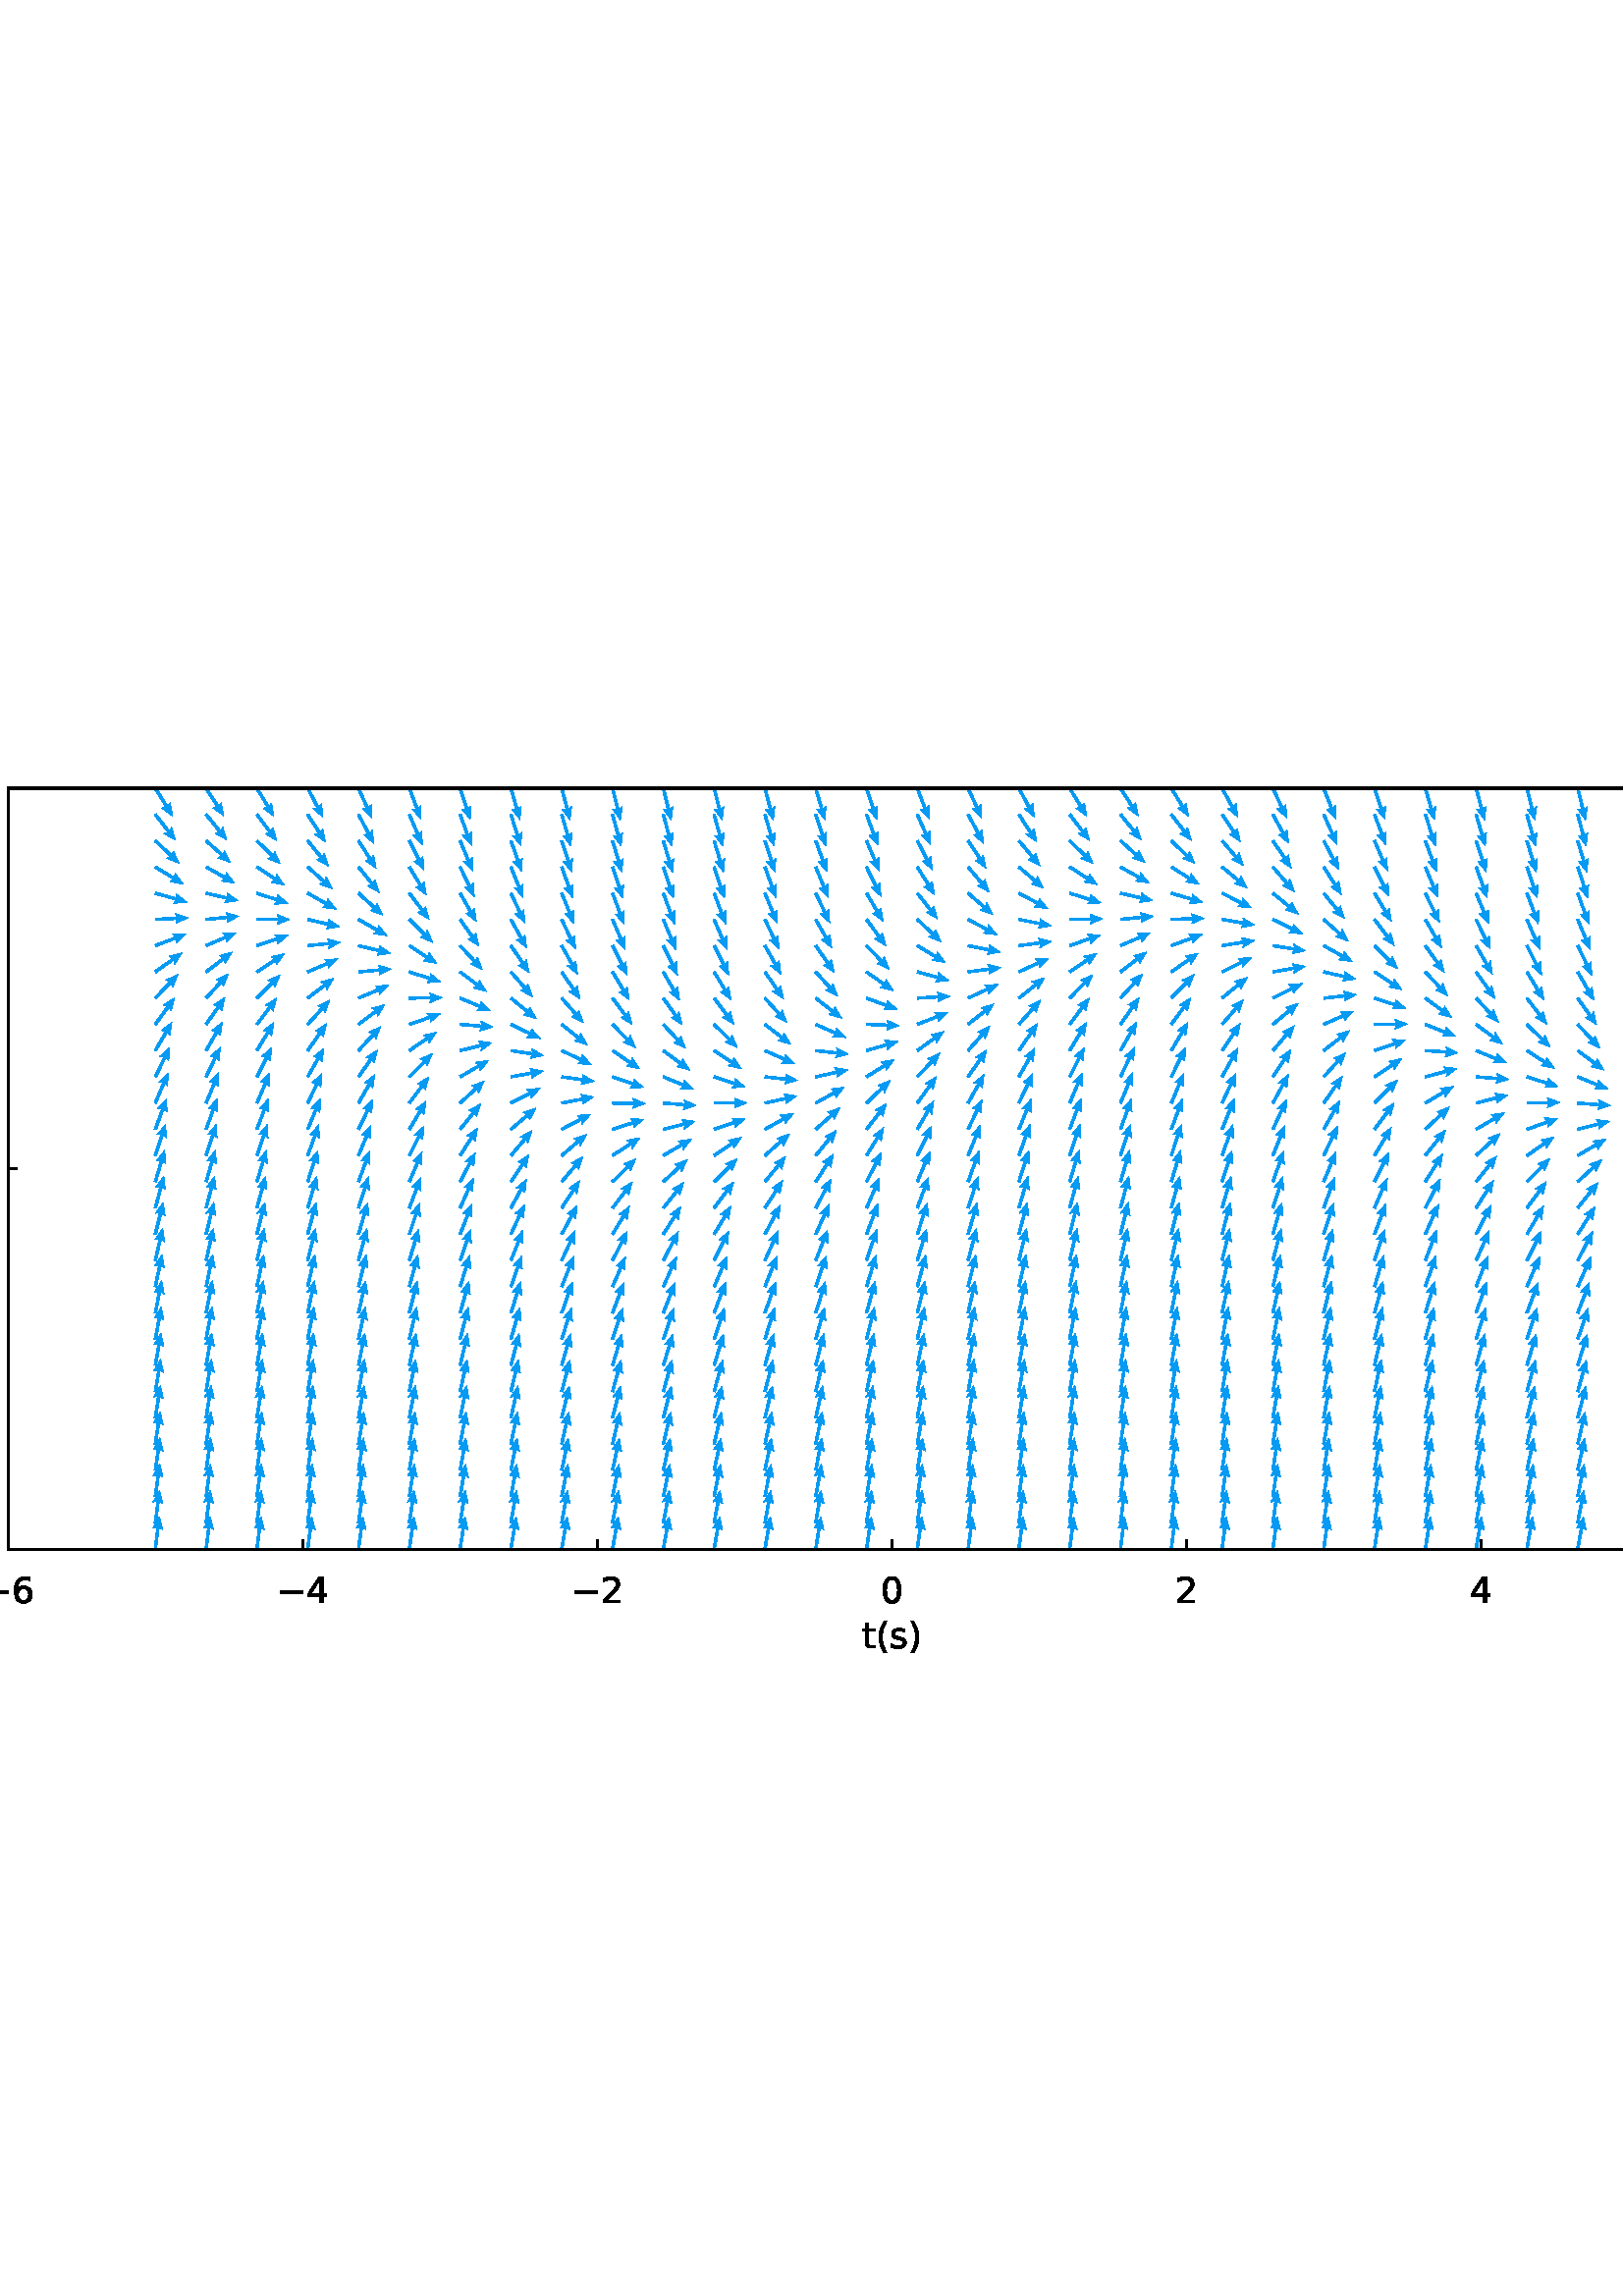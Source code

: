 %!PS-Adobe-3.0 EPSF-3.0
%%Orientation: portrait
%%BoundingBox: -54 223 666 568
%%EndComments
%%BeginProlog
/mpldict 8 dict def
mpldict begin
/m { moveto } bind def
/l { lineto } bind def
/r { rlineto } bind def
/c { curveto } bind def
/cl { closepath } bind def
/box {
m
1 index 0 r
0 exch r
neg 0 r
cl
} bind def
/clipbox {
box
clip
newpath
} bind def
%!PS-Adobe-3.0 Resource-Font
%%Copyright: Copyright (c) 2003 by Bitstream, Inc. All Rights Reserved. Copyright (c) 2006 by Tavmjong Bah. All Rights Reserved. DejaVu changes are in public domain 
25 dict begin
/_d{bind def}bind def
/_m{moveto}_d
/_l{lineto}_d
/_cl{closepath eofill}_d
/_c{curveto}_d
/_sc{7 -1 roll{setcachedevice}{pop pop pop pop pop pop}ifelse}_d
/_e{exec}_d
/FontName /DejaVuSans def
/PaintType 0 def
/FontMatrix[.001 0 0 .001 0 0]def
/FontBBox[-1021 -463 1793 1232]def
/FontType 3 def
/Encoding [ /parenleft /parenright /zero /two /four /five /six /V /s /t /minus ] def
/FontInfo 10 dict dup begin
/FamilyName (DejaVu Sans) def
/FullName (DejaVu Sans) def
/Notice (Copyright (c) 2003 by Bitstream, Inc. All Rights Reserved. Copyright (c) 2006 by Tavmjong Bah. All Rights Reserved. DejaVu changes are in public domain ) def
/Weight (Book) def
/Version (Version 2.35) def
/ItalicAngle 0.0 def
/isFixedPitch false def
/UnderlinePosition -130 def
/UnderlineThickness 90 def
end readonly def
/CharStrings 12 dict dup begin
/.notdef 0 def
/parenleft{390 0 86 -131 310 759 _sc
310 759 _m
266 683 234 609 213 536 _c
191 463 181 389 181 314 _c
181 238 191 164 213 91 _c
234 17 266 -56 310 -131 _c
232 -131 _l
183 -54 146 20 122 94 _c
98 168 86 241 86 314 _c
86 386 98 459 122 533 _c
146 607 182 682 232 759 _c
310 759 _l
_cl}_d
/parenright{390 0 80 -131 304 759 _sc
80 759 _m
158 759 _l
206 682 243 607 267 533 _c
291 459 304 386 304 314 _c
304 241 291 168 267 94 _c
243 20 206 -54 158 -131 _c
80 -131 _l
123 -56 155 17 177 91 _c
198 164 209 238 209 314 _c
209 389 198 463 177 536 _c
155 609 123 683 80 759 _c
_cl}_d
/zero{636 0 66 -13 570 742 _sc
318 664 _m
267 664 229 639 203 589 _c
177 539 165 464 165 364 _c
165 264 177 189 203 139 _c
229 89 267 64 318 64 _c
369 64 407 89 433 139 _c
458 189 471 264 471 364 _c
471 464 458 539 433 589 _c
407 639 369 664 318 664 _c
318 742 _m
399 742 461 709 505 645 _c
548 580 570 486 570 364 _c
570 241 548 147 505 83 _c
461 19 399 -13 318 -13 _c
236 -13 173 19 130 83 _c
87 147 66 241 66 364 _c
66 486 87 580 130 645 _c
173 709 236 742 318 742 _c
_cl}_d
/two{{636 0 73 0 536 742 _sc
192 83 _m
536 83 _l
536 0 _l
73 0 _l
73 83 _l
110 121 161 173 226 239 _c
290 304 331 346 348 365 _c
380 400 402 430 414 455 _c
426 479 433 504 433 528 _c
433 566 419 598 392 622 _c
365 646 330 659 286 659 _c
255 659 222 653 188 643 _c
154 632 117 616 78 594 _c
78 694 _l
118 710 155 722 189 730 _c
223 738 255 742 284 742 _c
}_e{359 742 419 723 464 685 _c
509 647 532 597 532 534 _c
532 504 526 475 515 449 _c
504 422 484 390 454 354 _c
446 344 420 317 376 272 _c
332 227 271 164 192 83 _c
_cl}_e}_d
/four{636 0 49 0 580 729 _sc
378 643 _m
129 254 _l
378 254 _l
378 643 _l
352 729 _m
476 729 _l
476 254 _l
580 254 _l
580 172 _l
476 172 _l
476 0 _l
378 0 _l
378 172 _l
49 172 _l
49 267 _l
352 729 _l
_cl}_d
/five{{636 0 77 -13 549 729 _sc
108 729 _m
495 729 _l
495 646 _l
198 646 _l
198 467 _l
212 472 227 476 241 478 _c
255 480 270 482 284 482 _c
365 482 429 459 477 415 _c
525 370 549 310 549 234 _c
549 155 524 94 475 51 _c
426 8 357 -13 269 -13 _c
238 -13 207 -10 175 -6 _c
143 -1 111 6 77 17 _c
77 116 _l
106 100 136 88 168 80 _c
199 72 232 69 267 69 _c
}_e{323 69 368 83 401 113 _c
433 143 450 183 450 234 _c
450 284 433 324 401 354 _c
368 384 323 399 267 399 _c
241 399 214 396 188 390 _c
162 384 135 375 108 363 _c
108 729 _l
_cl}_e}_d
/six{{636 0 70 -13 573 742 _sc
330 404 _m
286 404 251 388 225 358 _c
199 328 186 286 186 234 _c
186 181 199 139 225 109 _c
251 79 286 64 330 64 _c
374 64 409 79 435 109 _c
461 139 474 181 474 234 _c
474 286 461 328 435 358 _c
409 388 374 404 330 404 _c
526 713 _m
526 623 _l
501 635 476 644 451 650 _c
425 656 400 659 376 659 _c
310 659 260 637 226 593 _c
}_e{192 549 172 482 168 394 _c
187 422 211 444 240 459 _c
269 474 301 482 336 482 _c
409 482 467 459 509 415 _c
551 371 573 310 573 234 _c
573 159 550 99 506 54 _c
462 9 403 -13 330 -13 _c
246 -13 181 19 137 83 _c
92 147 70 241 70 364 _c
70 479 97 571 152 639 _c
206 707 280 742 372 742 _c
396 742 421 739 447 735 _c
472 730 498 723 526 713 _c
_cl}_e}_d
/V{684 0 8 0 676 729 _sc
286 0 _m
8 729 _l
111 729 _l
342 115 _l
573 729 _l
676 729 _l
398 0 _l
286 0 _l
_cl}_d
/s{{521 0 54 -13 472 560 _sc
443 531 _m
443 446 _l
417 458 391 468 364 475 _c
336 481 308 485 279 485 _c
234 485 200 478 178 464 _c
156 450 145 430 145 403 _c
145 382 153 366 169 354 _c
185 342 217 330 265 320 _c
296 313 _l
360 299 405 279 432 255 _c
458 230 472 195 472 151 _c
472 100 452 60 412 31 _c
372 1 316 -13 246 -13 _c
216 -13 186 -10 154 -5 _c
}_e{122 0 89 8 54 20 _c
54 113 _l
87 95 120 82 152 74 _c
184 65 216 61 248 61 _c
290 61 323 68 346 82 _c
368 96 380 117 380 144 _c
380 168 371 187 355 200 _c
339 213 303 226 247 238 _c
216 245 _l
160 257 119 275 95 299 _c
70 323 58 356 58 399 _c
58 450 76 490 112 518 _c
148 546 200 560 268 560 _c
301 560 332 557 362 552 _c
391 547 418 540 443 531 _c
}_e{_cl}_e}_d
/t{392 0 27 0 368 702 _sc
183 702 _m
183 547 _l
368 547 _l
368 477 _l
183 477 _l
183 180 _l
183 135 189 106 201 94 _c
213 81 238 75 276 75 _c
368 75 _l
368 0 _l
276 0 _l
206 0 158 13 132 39 _c
106 65 93 112 93 180 _c
93 477 _l
27 477 _l
27 547 _l
93 547 _l
93 702 _l
183 702 _l
_cl}_d
/minus{838 0 106 272 732 355 _sc
106 355 _m
732 355 _l
732 272 _l
106 272 _l
106 355 _l
_cl}_d
end readonly def

/BuildGlyph
 {exch begin
 CharStrings exch
 2 copy known not{pop /.notdef}if
 true 3 1 roll get exec
 end}_d

/BuildChar {
 1 index /Encoding get exch get
 1 index /BuildGlyph get exec
}_d

FontName currentdict end definefont pop
end
%%EndProlog
mpldict begin
-54 223.2 translate
720 345.6 0 0 clipbox
gsave
0 0 m
720 0 l
720 345.6 l
0 345.6 l
cl
1.000 setgray
fill
grestore
gsave
56.93 50.72 m
705.105 50.72 l
705.105 329.76 l
56.93 329.76 l
cl
1.000 setgray
fill
grestore
gsave
648.2 279 56.93 50.72 clipbox
110.494 50.776 m
111.476 58.635 l
110.069 58.353 l
112.432 62.631 l
113.671 57.904 l
112.376 58.522 l
111.395 50.664 l
110.494 50.776 l
0.024 0.604 0.953 setrgbcolor
fill
grestore
gsave
648.2 279 56.93 50.72 clipbox
129.12 50.776 m
130.096 58.635 l
128.689 58.353 l
131.049 62.632 l
132.291 57.906 l
130.996 58.524 l
130.021 50.664 l
129.12 50.776 l
0.024 0.604 0.953 setrgbcolor
fill
grestore
gsave
648.2 279 56.93 50.72 clipbox
147.746 50.777 m
148.733 58.635 l
147.326 58.354 l
149.693 62.63 l
150.928 57.901 l
149.634 58.521 l
148.646 50.663 l
147.746 50.777 l
0.024 0.604 0.953 setrgbcolor
fill
grestore
gsave
648.2 279 56.93 50.72 clipbox
166.372 50.778 m
167.389 58.632 l
165.98 58.357 l
168.363 62.624 l
169.58 57.891 l
168.288 58.516 l
167.272 50.662 l
166.372 50.778 l
0.024 0.604 0.953 setrgbcolor
fill
grestore
gsave
648.2 279 56.93 50.72 clipbox
184.998 50.781 m
186.061 58.629 l
184.651 58.362 l
187.058 62.615 l
188.248 57.875 l
186.96 58.507 l
185.897 50.659 l
184.998 50.781 l
0.024 0.604 0.953 setrgbcolor
fill
grestore
gsave
648.2 279 56.93 50.72 clipbox
203.624 50.784 m
204.748 58.624 l
203.336 58.368 l
205.777 62.602 l
206.929 57.853 l
205.646 58.495 l
204.522 50.656 l
203.624 50.784 l
0.024 0.604 0.953 setrgbcolor
fill
grestore
gsave
648.2 279 56.93 50.72 clipbox
222.25 50.789 m
223.446 58.617 l
222.032 58.374 l
224.511 62.586 l
225.62 57.826 l
224.343 58.48 l
223.147 50.651 l
222.25 50.789 l
0.024 0.604 0.953 setrgbcolor
fill
grestore
gsave
648.2 279 56.93 50.72 clipbox
240.877 50.793 m
242.148 58.61 l
240.732 58.381 l
243.251 62.568 l
244.314 57.798 l
243.044 58.464 l
241.772 50.647 l
240.877 50.793 l
0.024 0.604 0.953 setrgbcolor
fill
grestore
gsave
648.2 279 56.93 50.72 clipbox
259.503 50.797 m
260.842 58.602 l
259.424 58.385 l
261.98 62.55 l
263.002 57.772 l
261.737 58.449 l
260.398 50.643 l
259.503 50.797 l
0.024 0.604 0.953 setrgbcolor
fill
grestore
gsave
648.2 279 56.93 50.72 clipbox
278.129 50.799 m
279.516 58.597 l
278.096 58.388 l
280.678 62.538 l
281.67 57.753 l
280.409 58.438 l
279.023 50.641 l
278.129 50.799 l
0.024 0.604 0.953 setrgbcolor
fill
grestore
gsave
648.2 279 56.93 50.72 clipbox
296.755 50.8 m
298.158 58.595 l
296.738 58.389 l
299.327 62.534 l
300.31 57.747 l
299.051 58.434 l
297.648 50.64 l
296.755 50.8 l
0.024 0.604 0.953 setrgbcolor
fill
grestore
gsave
648.2 279 56.93 50.72 clipbox
315.381 50.799 m
316.763 58.597 l
315.344 58.388 l
317.923 62.539 l
318.918 57.754 l
317.657 58.439 l
316.274 50.641 l
315.381 50.799 l
0.024 0.604 0.953 setrgbcolor
fill
grestore
gsave
648.2 279 56.93 50.72 clipbox
334.006 50.796 m
335.338 58.603 l
333.92 58.385 l
336.473 62.552 l
337.498 57.774 l
336.233 58.45 l
334.9 50.644 l
334.006 50.796 l
0.024 0.604 0.953 setrgbcolor
fill
grestore
gsave
648.2 279 56.93 50.72 clipbox
352.631 50.792 m
353.894 58.611 l
352.478 58.38 l
354.993 62.57 l
356.061 57.801 l
354.79 58.466 l
353.527 50.648 l
352.631 50.792 l
0.024 0.604 0.953 setrgbcolor
fill
grestore
gsave
648.2 279 56.93 50.72 clipbox
371.256 50.788 m
372.444 58.618 l
371.03 58.374 l
373.505 62.588 l
374.619 57.829 l
373.341 58.482 l
372.153 50.652 l
371.256 50.788 l
0.024 0.604 0.953 setrgbcolor
fill
grestore
gsave
648.2 279 56.93 50.72 clipbox
389.881 50.784 m
390.998 58.625 l
389.586 58.367 l
392.023 62.603 l
393.18 57.856 l
391.896 58.497 l
390.78 50.656 l
389.881 50.784 l
0.024 0.604 0.953 setrgbcolor
fill
grestore
gsave
648.2 279 56.93 50.72 clipbox
408.506 50.781 m
409.563 58.629 l
408.154 58.361 l
410.558 62.616 l
411.751 57.877 l
410.463 58.508 l
409.406 50.659 l
408.506 50.781 l
0.024 0.604 0.953 setrgbcolor
fill
grestore
gsave
648.2 279 56.93 50.72 clipbox
427.132 50.778 m
428.144 58.633 l
426.736 58.357 l
429.117 62.625 l
430.336 57.893 l
429.044 58.517 l
428.032 50.662 l
427.132 50.778 l
0.024 0.604 0.953 setrgbcolor
fill
grestore
gsave
648.2 279 56.93 50.72 clipbox
445.757 50.776 m
446.743 58.635 l
445.336 58.354 l
447.701 62.63 l
448.937 57.902 l
447.643 58.522 l
446.658 50.664 l
445.757 50.776 l
0.024 0.604 0.953 setrgbcolor
fill
grestore
gsave
648.2 279 56.93 50.72 clipbox
464.383 50.776 m
465.358 58.635 l
463.952 58.353 l
466.312 62.632 l
467.554 57.906 l
466.259 58.524 l
465.284 50.664 l
464.383 50.776 l
0.024 0.604 0.953 setrgbcolor
fill
grestore
gsave
648.2 279 56.93 50.72 clipbox
483.009 50.776 m
483.992 58.635 l
482.585 58.354 l
484.949 62.63 l
486.187 57.903 l
484.892 58.522 l
483.909 50.664 l
483.009 50.776 l
0.024 0.604 0.953 setrgbcolor
fill
grestore
gsave
648.2 279 56.93 50.72 clipbox
501.635 50.778 m
502.643 58.633 l
501.236 58.356 l
503.614 62.625 l
504.836 57.894 l
503.543 58.517 l
502.535 50.662 l
501.635 50.778 l
0.024 0.604 0.953 setrgbcolor
fill
grestore
gsave
648.2 279 56.93 50.72 clipbox
520.261 50.78 m
521.312 58.63 l
519.903 58.361 l
522.304 62.617 l
523.5 57.879 l
522.211 58.509 l
521.16 50.66 l
520.261 50.78 l
0.024 0.604 0.953 setrgbcolor
fill
grestore
gsave
648.2 279 56.93 50.72 clipbox
538.887 50.784 m
539.996 58.625 l
538.585 58.367 l
541.017 62.605 l
542.179 57.858 l
540.895 58.498 l
539.785 50.656 l
538.887 50.784 l
0.024 0.604 0.953 setrgbcolor
fill
grestore
gsave
648.2 279 56.93 50.72 clipbox
557.513 50.788 m
558.693 58.619 l
557.279 58.373 l
559.749 62.589 l
560.868 57.833 l
559.59 58.484 l
558.41 50.652 l
557.513 50.788 l
0.024 0.604 0.953 setrgbcolor
fill
grestore
gsave
648.2 279 56.93 50.72 clipbox
576.14 50.792 m
577.394 58.612 l
575.979 58.379 l
578.489 62.572 l
579.562 57.804 l
578.29 58.468 l
577.036 50.648 l
576.14 50.792 l
0.024 0.604 0.953 setrgbcolor
fill
grestore
gsave
648.2 279 56.93 50.72 clipbox
594.766 50.796 m
596.091 58.604 l
594.674 58.384 l
597.222 62.554 l
598.252 57.777 l
596.986 58.452 l
595.661 50.644 l
594.766 50.796 l
0.024 0.604 0.953 setrgbcolor
fill
grestore
gsave
648.2 279 56.93 50.72 clipbox
613.392 50.799 m
614.771 58.598 l
613.351 58.388 l
615.928 62.54 l
616.926 57.756 l
615.664 58.44 l
614.286 50.641 l
613.392 50.799 l
0.024 0.604 0.953 setrgbcolor
fill
grestore
gsave
648.2 279 56.93 50.72 clipbox
632.018 50.8 m
633.42 58.595 l
632.0 58.389 l
634.59 62.534 l
635.573 57.747 l
634.313 58.434 l
632.911 50.64 l
632.018 50.8 l
0.024 0.604 0.953 setrgbcolor
fill
grestore
gsave
648.2 279 56.93 50.72 clipbox
650.644 50.8 m
652.034 58.596 l
650.614 58.389 l
653.197 62.537 l
654.188 57.752 l
652.927 58.437 l
651.537 50.64 l
650.644 50.8 l
0.024 0.604 0.953 setrgbcolor
fill
grestore
gsave
648.2 279 56.93 50.72 clipbox
110.495 60.401 m
111.518 68.254 l
110.11 67.98 l
112.495 72.245 l
113.709 67.511 l
112.418 68.137 l
111.395 60.283 l
110.495 60.401 l
0.024 0.604 0.953 setrgbcolor
fill
grestore
gsave
648.2 279 56.93 50.72 clipbox
129.12 60.4 m
130.137 68.255 l
128.729 67.979 l
131.111 72.246 l
132.329 67.513 l
131.037 68.138 l
130.02 60.284 l
129.12 60.4 l
0.024 0.604 0.953 setrgbcolor
fill
grestore
gsave
648.2 279 56.93 50.72 clipbox
147.746 60.401 m
148.776 68.254 l
147.367 67.981 l
149.757 72.243 l
150.966 67.509 l
149.676 68.136 l
148.646 60.283 l
147.746 60.401 l
0.024 0.604 0.953 setrgbcolor
fill
grestore
gsave
648.2 279 56.93 50.72 clipbox
166.372 60.403 m
167.434 68.251 l
166.024 67.984 l
168.431 72.237 l
169.621 67.497 l
168.333 68.13 l
167.271 60.281 l
166.372 60.403 l
0.024 0.604 0.953 setrgbcolor
fill
grestore
gsave
648.2 279 56.93 50.72 clipbox
184.998 60.406 m
186.11 68.247 l
184.699 67.989 l
187.133 72.226 l
188.293 67.479 l
187.009 68.12 l
185.897 60.278 l
184.998 60.406 l
0.024 0.604 0.953 setrgbcolor
fill
grestore
gsave
648.2 279 56.93 50.72 clipbox
203.625 60.41 m
204.803 68.241 l
203.39 67.995 l
205.86 72.212 l
206.979 67.455 l
205.701 68.106 l
204.522 60.275 l
203.625 60.41 l
0.024 0.604 0.953 setrgbcolor
fill
grestore
gsave
648.2 279 56.93 50.72 clipbox
222.251 60.414 m
223.509 68.233 l
222.093 68.002 l
224.606 72.193 l
225.677 67.425 l
224.405 68.089 l
223.147 60.27 l
222.251 60.414 l
0.024 0.604 0.953 setrgbcolor
fill
grestore
gsave
648.2 279 56.93 50.72 clipbox
240.877 60.419 m
242.219 68.224 l
240.801 68.008 l
243.358 72.172 l
244.378 67.393 l
243.114 68.07 l
241.772 60.265 l
240.877 60.419 l
0.024 0.604 0.953 setrgbcolor
fill
grestore
gsave
648.2 279 56.93 50.72 clipbox
259.504 60.423 m
260.921 68.215 l
259.501 68.012 l
262.099 72.151 l
263.072 67.363 l
261.814 68.053 l
260.397 60.261 l
259.504 60.423 l
0.024 0.604 0.953 setrgbcolor
fill
grestore
gsave
648.2 279 56.93 50.72 clipbox
278.13 60.426 m
279.601 68.208 l
278.179 68.015 l
280.805 72.137 l
281.746 67.341 l
280.492 68.04 l
279.022 60.258 l
278.13 60.426 l
0.024 0.604 0.953 setrgbcolor
fill
grestore
gsave
648.2 279 56.93 50.72 clipbox
296.756 60.427 m
298.244 68.206 l
296.822 68.016 l
299.458 72.131 l
300.387 67.334 l
299.136 68.035 l
297.647 60.257 l
296.756 60.427 l
0.024 0.604 0.953 setrgbcolor
fill
grestore
gsave
648.2 279 56.93 50.72 clipbox
315.382 60.426 m
316.848 68.209 l
315.426 68.015 l
318.05 72.138 l
318.993 67.343 l
317.74 68.041 l
316.273 60.258 l
315.382 60.426 l
0.024 0.604 0.953 setrgbcolor
fill
grestore
gsave
648.2 279 56.93 50.72 clipbox
334.007 60.423 m
335.417 68.216 l
333.997 68.012 l
336.59 72.154 l
337.568 67.366 l
336.31 68.055 l
334.9 60.261 l
334.007 60.423 l
0.024 0.604 0.953 setrgbcolor
fill
grestore
gsave
648.2 279 56.93 50.72 clipbox
352.632 60.418 m
353.964 68.225 l
352.546 68.007 l
355.099 72.174 l
356.124 67.396 l
354.859 68.073 l
353.526 60.266 l
352.632 60.418 l
0.024 0.604 0.953 setrgbcolor
fill
grestore
gsave
648.2 279 56.93 50.72 clipbox
371.257 60.414 m
372.506 68.234 l
371.09 68.001 l
373.598 72.195 l
374.674 67.428 l
373.402 68.091 l
372.153 60.271 l
371.257 60.414 l
0.024 0.604 0.953 setrgbcolor
fill
grestore
gsave
648.2 279 56.93 50.72 clipbox
389.882 60.409 m
391.052 68.242 l
389.639 67.994 l
392.105 72.213 l
393.229 67.458 l
391.95 68.108 l
390.779 60.275 l
389.882 60.409 l
0.024 0.604 0.953 setrgbcolor
fill
grestore
gsave
648.2 279 56.93 50.72 clipbox
408.507 60.405 m
409.612 68.248 l
408.201 67.988 l
410.631 72.228 l
411.795 67.482 l
410.511 68.121 l
409.405 60.279 l
408.507 60.405 l
0.024 0.604 0.953 setrgbcolor
fill
grestore
gsave
648.2 279 56.93 50.72 clipbox
427.132 60.403 m
428.189 68.252 l
426.78 67.984 l
429.184 72.238 l
430.377 67.499 l
429.089 68.13 l
428.031 60.282 l
427.132 60.403 l
0.024 0.604 0.953 setrgbcolor
fill
grestore
gsave
648.2 279 56.93 50.72 clipbox
445.758 60.401 m
446.785 68.254 l
445.376 67.98 l
447.764 72.244 l
448.976 67.51 l
447.685 68.136 l
446.657 60.283 l
445.758 60.401 l
0.024 0.604 0.953 setrgbcolor
fill
grestore
gsave
648.2 279 56.93 50.72 clipbox
464.383 60.4 m
465.4 68.255 l
463.992 67.979 l
466.374 72.246 l
467.591 67.513 l
466.3 68.138 l
465.283 60.284 l
464.383 60.4 l
0.024 0.604 0.953 setrgbcolor
fill
grestore
gsave
648.2 279 56.93 50.72 clipbox
483.009 60.401 m
484.034 68.254 l
482.626 67.98 l
485.013 72.244 l
486.225 67.51 l
484.934 68.136 l
483.909 60.283 l
483.009 60.401 l
0.024 0.604 0.953 setrgbcolor
fill
grestore
gsave
648.2 279 56.93 50.72 clipbox
501.635 60.402 m
502.688 68.252 l
501.278 67.983 l
503.68 72.239 l
504.876 67.501 l
503.587 68.131 l
502.534 60.282 l
501.635 60.402 l
0.024 0.604 0.953 setrgbcolor
fill
grestore
gsave
648.2 279 56.93 50.72 clipbox
520.261 60.405 m
521.36 68.248 l
519.949 67.988 l
522.376 72.229 l
523.544 67.484 l
522.259 68.122 l
521.16 60.279 l
520.261 60.405 l
0.024 0.604 0.953 setrgbcolor
fill
grestore
gsave
648.2 279 56.93 50.72 clipbox
538.887 60.409 m
540.05 68.243 l
538.637 67.994 l
541.098 72.215 l
542.227 67.461 l
540.948 68.109 l
539.785 60.275 l
538.887 60.409 l
0.024 0.604 0.953 setrgbcolor
fill
grestore
gsave
648.2 279 56.93 50.72 clipbox
557.514 60.413 m
558.754 68.235 l
557.338 68.0 l
559.841 72.197 l
560.923 67.432 l
559.65 68.093 l
558.41 60.271 l
557.514 60.413 l
0.024 0.604 0.953 setrgbcolor
fill
grestore
gsave
648.2 279 56.93 50.72 clipbox
576.14 60.418 m
577.464 68.226 l
576.046 68.006 l
578.593 72.177 l
579.625 67.4 l
578.358 68.075 l
577.035 60.266 l
576.14 60.418 l
0.024 0.604 0.953 setrgbcolor
fill
grestore
gsave
648.2 279 56.93 50.72 clipbox
594.767 60.422 m
596.169 68.217 l
594.749 68.011 l
597.338 72.156 l
598.321 67.369 l
597.062 68.056 l
595.66 60.262 l
594.767 60.422 l
0.024 0.604 0.953 setrgbcolor
fill
grestore
gsave
648.2 279 56.93 50.72 clipbox
613.393 60.426 m
614.855 68.21 l
613.433 68.015 l
616.054 72.139 l
617.0 67.345 l
615.746 68.042 l
614.285 60.258 l
613.393 60.426 l
0.024 0.604 0.953 setrgbcolor
fill
grestore
gsave
648.2 279 56.93 50.72 clipbox
632.019 60.427 m
633.507 68.206 l
632.085 68.016 l
634.72 72.132 l
635.65 67.334 l
634.398 68.036 l
632.91 60.257 l
632.019 60.427 l
0.024 0.604 0.953 setrgbcolor
fill
grestore
gsave
648.2 279 56.93 50.72 clipbox
650.645 60.427 m
652.119 68.208 l
650.697 68.015 l
653.325 72.135 l
654.264 67.34 l
653.011 68.039 l
651.536 60.258 l
650.645 60.427 l
0.024 0.604 0.953 setrgbcolor
fill
grestore
gsave
648.2 279 56.93 50.72 clipbox
110.495 70.025 m
111.564 77.873 l
110.154 77.607 l
112.564 81.858 l
113.75 77.117 l
112.463 77.75 l
111.394 69.903 l
110.495 70.025 l
0.024 0.604 0.953 setrgbcolor
fill
grestore
gsave
648.2 279 56.93 50.72 clipbox
129.121 70.025 m
130.182 77.873 l
128.773 77.606 l
131.179 81.859 l
132.37 77.119 l
131.082 77.752 l
130.02 69.903 l
129.121 70.025 l
0.024 0.604 0.953 setrgbcolor
fill
grestore
gsave
648.2 279 56.93 50.72 clipbox
147.747 70.026 m
148.822 77.872 l
147.412 77.607 l
149.826 81.856 l
151.008 77.114 l
149.721 77.749 l
148.646 69.903 l
147.747 70.026 l
0.024 0.604 0.953 setrgbcolor
fill
grestore
gsave
648.2 279 56.93 50.72 clipbox
166.372 70.028 m
167.483 77.869 l
166.072 77.611 l
168.505 81.849 l
169.665 77.102 l
168.381 77.742 l
167.271 69.901 l
166.372 70.028 l
0.024 0.604 0.953 setrgbcolor
fill
grestore
gsave
648.2 279 56.93 50.72 clipbox
184.999 70.031 m
186.164 77.864 l
184.751 77.616 l
187.214 81.837 l
188.341 77.082 l
187.062 77.731 l
185.896 69.897 l
184.999 70.031 l
0.024 0.604 0.953 setrgbcolor
fill
grestore
gsave
648.2 279 56.93 50.72 clipbox
203.625 70.035 m
204.864 77.857 l
203.449 77.622 l
205.951 81.82 l
207.034 77.054 l
205.761 77.715 l
204.521 69.893 l
203.625 70.035 l
0.024 0.604 0.953 setrgbcolor
fill
grestore
gsave
648.2 279 56.93 50.72 clipbox
222.252 70.04 m
223.579 77.848 l
222.161 77.629 l
224.71 81.798 l
225.739 77.02 l
224.473 77.696 l
223.146 69.888 l
222.252 70.04 l
0.024 0.604 0.953 setrgbcolor
fill
grestore
gsave
648.2 279 56.93 50.72 clipbox
240.878 70.046 m
242.299 77.837 l
240.878 77.635 l
243.477 81.773 l
244.449 76.984 l
243.191 77.674 l
241.771 69.883 l
240.878 70.046 l
0.024 0.604 0.953 setrgbcolor
fill
grestore
gsave
648.2 279 56.93 50.72 clipbox
259.505 70.05 m
261.01 77.826 l
259.588 77.639 l
262.232 81.749 l
263.151 76.949 l
261.901 77.653 l
260.396 69.878 l
259.505 70.05 l
0.024 0.604 0.953 setrgbcolor
fill
grestore
gsave
648.2 279 56.93 50.72 clipbox
278.131 70.054 m
279.696 77.817 l
278.272 77.642 l
280.948 81.731 l
281.831 76.924 l
280.586 77.638 l
279.021 69.874 l
278.131 70.054 l
0.024 0.604 0.953 setrgbcolor
fill
grestore
gsave
648.2 279 56.93 50.72 clipbox
296.757 70.055 m
298.342 77.814 l
296.918 77.642 l
299.604 81.724 l
300.474 76.916 l
299.232 77.633 l
297.646 69.873 l
296.757 70.055 l
0.024 0.604 0.953 setrgbcolor
fill
grestore
gsave
648.2 279 56.93 50.72 clipbox
315.383 70.054 m
316.943 77.818 l
315.519 77.641 l
318.192 81.732 l
319.078 76.926 l
317.833 77.639 l
316.272 69.875 l
315.383 70.054 l
0.024 0.604 0.953 setrgbcolor
fill
grestore
gsave
648.2 279 56.93 50.72 clipbox
334.008 70.05 m
335.505 77.827 l
334.082 77.639 l
336.722 81.751 l
337.646 76.953 l
336.396 77.655 l
334.899 69.878 l
334.008 70.05 l
0.024 0.604 0.953 setrgbcolor
fill
grestore
gsave
648.2 279 56.93 50.72 clipbox
352.632 70.045 m
354.043 77.838 l
352.622 77.634 l
355.216 81.776 l
356.194 76.988 l
354.936 77.677 l
353.525 69.883 l
352.632 70.045 l
0.024 0.604 0.953 setrgbcolor
fill
grestore
gsave
648.2 279 56.93 50.72 clipbox
371.257 70.04 m
372.574 77.849 l
371.156 77.628 l
373.701 81.8 l
374.736 77.024 l
373.469 77.698 l
372.152 69.889 l
371.257 70.04 l
0.024 0.604 0.953 setrgbcolor
fill
grestore
gsave
648.2 279 56.93 50.72 clipbox
389.882 70.035 m
391.112 77.858 l
389.697 77.621 l
392.195 81.822 l
393.283 77.058 l
392.009 77.717 l
390.779 69.894 l
389.882 70.035 l
0.024 0.604 0.953 setrgbcolor
fill
grestore
gsave
648.2 279 56.93 50.72 clipbox
408.507 70.031 m
409.666 77.865 l
408.253 77.615 l
410.712 81.838 l
411.844 77.084 l
410.563 77.732 l
409.405 69.898 l
408.507 70.031 l
0.024 0.604 0.953 setrgbcolor
fill
grestore
gsave
648.2 279 56.93 50.72 clipbox
427.133 70.027 m
428.238 77.87 l
426.827 77.61 l
429.257 81.85 l
430.421 77.104 l
429.137 77.743 l
428.031 69.901 l
427.133 70.027 l
0.024 0.604 0.953 setrgbcolor
fill
grestore
gsave
648.2 279 56.93 50.72 clipbox
445.758 70.026 m
446.831 77.872 l
445.421 77.607 l
447.834 81.857 l
449.017 77.115 l
447.73 77.749 l
446.657 69.903 l
445.758 70.026 l
0.024 0.604 0.953 setrgbcolor
fill
grestore
gsave
648.2 279 56.93 50.72 clipbox
464.384 70.025 m
465.445 77.873 l
464.035 77.606 l
466.442 81.859 l
467.632 77.12 l
466.344 77.752 l
465.283 69.903 l
464.384 70.025 l
0.024 0.604 0.953 setrgbcolor
fill
grestore
gsave
648.2 279 56.93 50.72 clipbox
483.009 70.025 m
484.08 77.873 l
482.67 77.607 l
485.082 81.857 l
486.267 77.116 l
484.979 77.75 l
483.909 69.903 l
483.009 70.025 l
0.024 0.604 0.953 setrgbcolor
fill
grestore
gsave
648.2 279 56.93 50.72 clipbox
501.635 70.027 m
502.736 77.87 l
501.325 77.61 l
503.753 81.851 l
504.92 77.105 l
503.635 77.744 l
502.534 69.901 l
501.635 70.027 l
0.024 0.604 0.953 setrgbcolor
fill
grestore
gsave
648.2 279 56.93 50.72 clipbox
520.261 70.03 m
521.413 77.866 l
520.0 77.615 l
522.456 81.84 l
523.592 77.087 l
522.311 77.734 l
521.159 69.898 l
520.261 70.03 l
0.024 0.604 0.953 setrgbcolor
fill
grestore
gsave
648.2 279 56.93 50.72 clipbox
538.888 70.034 m
540.109 77.859 l
538.694 77.621 l
541.187 81.824 l
542.281 77.061 l
541.006 77.719 l
539.784 69.894 l
538.888 70.034 l
0.024 0.604 0.953 setrgbcolor
fill
grestore
gsave
648.2 279 56.93 50.72 clipbox
557.514 70.039 m
558.821 77.85 l
557.404 77.627 l
559.942 81.803 l
560.984 77.028 l
559.716 77.7 l
558.409 69.889 l
557.514 70.039 l
0.024 0.604 0.953 setrgbcolor
fill
grestore
gsave
648.2 279 56.93 50.72 clipbox
576.141 70.044 m
577.541 77.839 l
576.121 77.633 l
578.709 81.778 l
579.694 76.992 l
578.434 77.679 l
577.034 69.884 l
576.141 70.044 l
0.024 0.604 0.953 setrgbcolor
fill
grestore
gsave
648.2 279 56.93 50.72 clipbox
594.768 70.049 m
596.256 77.828 l
594.834 77.638 l
597.469 81.754 l
598.399 76.956 l
597.147 77.658 l
595.659 69.879 l
594.768 70.049 l
0.024 0.604 0.953 setrgbcolor
fill
grestore
gsave
648.2 279 56.93 50.72 clipbox
613.394 70.053 m
614.949 77.819 l
613.525 77.641 l
616.196 81.734 l
617.084 76.929 l
615.839 77.641 l
614.284 69.875 l
613.394 70.053 l
0.024 0.604 0.953 setrgbcolor
fill
grestore
gsave
648.2 279 56.93 50.72 clipbox
632.02 70.055 m
633.605 77.815 l
632.18 77.642 l
634.866 81.725 l
635.737 76.916 l
634.494 77.633 l
632.909 69.873 l
632.02 70.055 l
0.024 0.604 0.953 setrgbcolor
fill
grestore
gsave
648.2 279 56.93 50.72 clipbox
650.646 70.054 m
652.215 77.817 l
650.791 77.642 l
653.469 81.729 l
654.349 76.922 l
653.105 77.637 l
651.535 69.874 l
650.646 70.054 l
0.024 0.604 0.953 setrgbcolor
fill
grestore
gsave
648.2 279 56.93 50.72 clipbox
110.495 79.65 m
111.614 87.491 l
110.202 87.234 l
112.639 91.469 l
113.795 86.721 l
112.512 87.363 l
111.394 79.522 l
110.495 79.65 l
0.024 0.604 0.953 setrgbcolor
fill
grestore
gsave
648.2 279 56.93 50.72 clipbox
129.121 79.65 m
130.232 87.491 l
128.82 87.233 l
131.253 91.471 l
132.414 86.724 l
131.13 87.364 l
130.02 79.523 l
129.121 79.65 l
0.024 0.604 0.953 setrgbcolor
fill
grestore
gsave
648.2 279 56.93 50.72 clipbox
147.747 79.651 m
148.873 87.49 l
147.461 87.234 l
149.902 91.468 l
151.054 86.718 l
149.771 87.361 l
148.645 79.522 l
147.747 79.651 l
0.024 0.604 0.953 setrgbcolor
fill
grestore
gsave
648.2 279 56.93 50.72 clipbox
166.373 79.653 m
167.537 87.487 l
166.124 87.238 l
168.586 91.459 l
169.714 86.704 l
168.434 87.353 l
167.271 79.52 l
166.373 79.653 l
0.024 0.604 0.953 setrgbcolor
fill
grestore
gsave
648.2 279 56.93 50.72 clipbox
184.999 79.656 m
186.224 87.481 l
184.809 87.243 l
187.304 91.445 l
188.395 86.682 l
187.12 87.341 l
185.896 79.516 l
184.999 79.656 l
0.024 0.604 0.953 setrgbcolor
fill
grestore
gsave
648.2 279 56.93 50.72 clipbox
203.626 79.661 m
204.932 87.472 l
203.514 87.249 l
206.053 91.425 l
207.095 86.651 l
205.827 87.323 l
204.521 79.511 l
203.626 79.661 l
0.024 0.604 0.953 setrgbcolor
fill
grestore
gsave
648.2 279 56.93 50.72 clipbox
222.252 79.667 m
223.656 87.461 l
222.236 87.256 l
224.827 91.399 l
225.809 86.612 l
224.549 87.3 l
223.145 79.506 l
222.252 79.667 l
0.024 0.604 0.953 setrgbcolor
fill
grestore
gsave
648.2 279 56.93 50.72 clipbox
240.879 79.673 m
242.388 87.447 l
240.965 87.261 l
243.611 91.37 l
244.528 86.57 l
243.279 87.275 l
241.77 79.5 l
240.879 79.673 l
0.024 0.604 0.953 setrgbcolor
fill
grestore
gsave
648.2 279 56.93 50.72 clipbox
259.506 79.678 m
261.11 87.434 l
259.686 87.265 l
262.382 91.341 l
263.24 86.53 l
261.999 87.25 l
260.395 79.494 l
259.506 79.678 l
0.024 0.604 0.953 setrgbcolor
fill
grestore
gsave
648.2 279 56.93 50.72 clipbox
278.133 79.682 m
279.805 87.423 l
278.379 87.267 l
281.111 91.319 l
281.927 86.501 l
280.692 87.232 l
279.02 79.49 l
278.133 79.682 l
0.024 0.604 0.953 setrgbcolor
fill
grestore
gsave
648.2 279 56.93 50.72 clipbox
296.759 79.683 m
298.454 87.419 l
297.027 87.268 l
299.771 91.311 l
300.573 86.491 l
299.34 87.225 l
297.645 79.489 l
296.759 79.683 l
0.024 0.604 0.953 setrgbcolor
fill
grestore
gsave
648.2 279 56.93 50.72 clipbox
315.384 79.682 m
317.051 87.424 l
315.625 87.267 l
318.354 91.321 l
319.173 86.503 l
317.938 87.233 l
316.271 79.491 l
315.384 79.682 l
0.024 0.604 0.953 setrgbcolor
fill
grestore
gsave
648.2 279 56.93 50.72 clipbox
334.009 79.678 m
335.604 87.435 l
334.179 87.265 l
336.87 91.344 l
337.734 86.534 l
336.493 87.252 l
334.898 79.495 l
334.009 79.678 l
0.024 0.604 0.953 setrgbcolor
fill
grestore
gsave
648.2 279 56.93 50.72 clipbox
352.633 79.672 m
354.13 87.449 l
352.708 87.261 l
355.348 91.373 l
356.272 86.575 l
355.022 87.277 l
353.524 79.5 l
352.633 79.672 l
0.024 0.604 0.953 setrgbcolor
fill
grestore
gsave
648.2 279 56.93 50.72 clipbox
371.258 79.666 m
372.651 87.462 l
371.231 87.255 l
373.815 91.402 l
374.804 86.617 l
373.544 87.303 l
372.151 79.506 l
371.258 79.666 l
0.024 0.604 0.953 setrgbcolor
fill
grestore
gsave
648.2 279 56.93 50.72 clipbox
389.883 79.66 m
391.179 87.473 l
389.762 87.249 l
392.295 91.428 l
393.343 86.654 l
392.074 87.325 l
390.778 79.512 l
389.883 79.66 l
0.024 0.604 0.953 setrgbcolor
fill
grestore
gsave
648.2 279 56.93 50.72 clipbox
408.508 79.656 m
409.725 87.482 l
408.31 87.242 l
410.8 91.447 l
411.897 86.685 l
410.621 87.342 l
409.404 79.516 l
408.508 79.656 l
0.024 0.604 0.953 setrgbcolor
fill
grestore
gsave
648.2 279 56.93 50.72 clipbox
427.133 79.653 m
428.292 87.487 l
426.879 87.237 l
429.338 91.46 l
430.469 86.706 l
429.189 87.354 l
428.031 79.52 l
427.133 79.653 l
0.024 0.604 0.953 setrgbcolor
fill
grestore
gsave
648.2 279 56.93 50.72 clipbox
445.758 79.651 m
446.881 87.49 l
445.47 87.234 l
447.91 91.468 l
449.063 86.719 l
447.78 87.362 l
446.657 79.522 l
445.758 79.651 l
0.024 0.604 0.953 setrgbcolor
fill
grestore
gsave
648.2 279 56.93 50.72 clipbox
464.384 79.65 m
465.494 87.491 l
464.083 87.233 l
466.516 91.471 l
467.677 86.724 l
466.393 87.364 l
465.282 79.523 l
464.384 79.65 l
0.024 0.604 0.953 setrgbcolor
fill
grestore
gsave
648.2 279 56.93 50.72 clipbox
483.01 79.65 m
484.13 87.49 l
482.719 87.234 l
485.157 91.469 l
486.312 86.72 l
485.029 87.362 l
483.908 79.522 l
483.01 79.65 l
0.024 0.604 0.953 setrgbcolor
fill
grestore
gsave
648.2 279 56.93 50.72 clipbox
501.636 79.652 m
502.789 87.488 l
501.377 87.237 l
503.833 91.461 l
504.968 86.708 l
503.687 87.355 l
502.534 79.52 l
501.636 79.652 l
0.024 0.604 0.953 setrgbcolor
fill
grestore
gsave
648.2 279 56.93 50.72 clipbox
520.262 79.655 m
521.471 87.482 l
520.057 87.242 l
522.543 91.449 l
523.644 86.688 l
522.368 87.344 l
521.159 79.517 l
520.262 79.655 l
0.024 0.604 0.953 setrgbcolor
fill
grestore
gsave
648.2 279 56.93 50.72 clipbox
538.888 79.66 m
540.175 87.474 l
538.758 87.248 l
541.286 91.43 l
542.34 86.658 l
541.07 87.327 l
539.784 79.513 l
538.888 79.66 l
0.024 0.604 0.953 setrgbcolor
fill
grestore
gsave
648.2 279 56.93 50.72 clipbox
557.515 79.665 m
558.896 87.464 l
557.477 87.254 l
560.055 91.405 l
561.051 86.621 l
559.79 87.305 l
558.409 79.507 l
557.515 79.665 l
0.024 0.604 0.953 setrgbcolor
fill
grestore
gsave
648.2 279 56.93 50.72 clipbox
576.142 79.671 m
577.627 87.45 l
576.205 87.26 l
578.839 91.376 l
579.771 86.579 l
578.519 87.28 l
577.033 79.501 l
576.142 79.671 l
0.024 0.604 0.953 setrgbcolor
fill
grestore
gsave
648.2 279 56.93 50.72 clipbox
594.769 79.677 m
596.354 87.437 l
594.929 87.264 l
597.615 91.347 l
598.486 86.538 l
597.243 87.255 l
595.658 79.495 l
594.769 79.677 l
0.024 0.604 0.953 setrgbcolor
fill
grestore
gsave
648.2 279 56.93 50.72 clipbox
613.395 79.681 m
615.056 87.425 l
613.63 87.267 l
616.356 91.323 l
617.179 86.506 l
615.943 87.235 l
614.283 79.491 l
613.395 79.681 l
0.024 0.604 0.953 setrgbcolor
fill
grestore
gsave
648.2 279 56.93 50.72 clipbox
632.021 79.683 m
633.716 87.42 l
632.289 87.268 l
635.033 91.311 l
635.835 86.491 l
634.603 87.225 l
632.908 79.489 l
632.021 79.683 l
0.024 0.604 0.953 setrgbcolor
fill
grestore
gsave
648.2 279 56.93 50.72 clipbox
650.647 79.682 m
652.324 87.422 l
650.898 87.267 l
653.633 91.317 l
654.445 86.498 l
653.211 87.23 l
651.534 79.49 l
650.647 79.682 l
0.024 0.604 0.953 setrgbcolor
fill
grestore
gsave
648.2 279 56.93 50.72 clipbox
110.496 89.275 m
111.668 97.108 l
110.255 96.861 l
112.722 101.079 l
113.845 96.323 l
112.566 96.974 l
111.393 89.141 l
110.496 89.275 l
0.024 0.604 0.953 setrgbcolor
fill
grestore
gsave
648.2 279 56.93 50.72 clipbox
129.122 89.275 m
130.286 97.109 l
128.873 96.86 l
131.335 101.081 l
132.463 96.326 l
131.183 96.975 l
130.019 89.142 l
129.122 89.275 l
0.024 0.604 0.953 setrgbcolor
fill
grestore
gsave
648.2 279 56.93 50.72 clipbox
147.747 89.276 m
148.928 97.107 l
147.515 96.861 l
149.986 101.077 l
151.104 96.32 l
149.826 96.972 l
148.645 89.141 l
147.747 89.276 l
0.024 0.604 0.953 setrgbcolor
fill
grestore
gsave
648.2 279 56.93 50.72 clipbox
166.373 89.278 m
167.596 97.103 l
166.181 96.865 l
168.675 101.068 l
169.768 96.305 l
168.493 96.963 l
167.27 89.138 l
166.373 89.278 l
0.024 0.604 0.953 setrgbcolor
fill
grestore
gsave
648.2 279 56.93 50.72 clipbox
185.0 89.282 m
186.29 97.096 l
184.873 96.87 l
187.402 101.051 l
188.454 96.279 l
187.185 96.948 l
185.895 89.134 l
185.0 89.282 l
0.024 0.604 0.953 setrgbcolor
fill
grestore
gsave
648.2 279 56.93 50.72 clipbox
203.626 89.287 m
205.007 97.086 l
203.588 96.876 l
206.166 101.028 l
207.162 96.244 l
205.901 96.928 l
204.52 89.129 l
203.626 89.287 l
0.024 0.604 0.953 setrgbcolor
fill
grestore
gsave
648.2 279 56.93 50.72 clipbox
222.253 89.294 m
223.743 97.072 l
222.321 96.882 l
224.957 100.997 l
225.886 96.2 l
224.635 96.901 l
223.145 89.123 l
222.253 89.294 l
0.024 0.604 0.953 setrgbcolor
fill
grestore
gsave
648.2 279 56.93 50.72 clipbox
240.88 89.3 m
242.488 97.055 l
241.063 96.887 l
243.762 100.961 l
244.618 96.15 l
243.377 96.871 l
241.769 89.116 l
240.88 89.3 l
0.024 0.604 0.953 setrgbcolor
fill
grestore
gsave
648.2 279 56.93 50.72 clipbox
259.507 89.307 m
261.225 97.038 l
259.798 96.89 l
262.553 100.926 l
263.341 96.103 l
262.111 96.841 l
260.393 89.11 l
259.507 89.307 l
0.024 0.604 0.953 setrgbcolor
fill
grestore
gsave
648.2 279 56.93 50.72 clipbox
278.134 89.311 m
279.929 97.025 l
278.501 96.891 l
281.297 100.899 l
282.036 96.069 l
280.813 96.819 l
279.018 89.105 l
278.134 89.311 l
0.024 0.604 0.953 setrgbcolor
fill
grestore
gsave
648.2 279 56.93 50.72 clipbox
296.76 89.313 m
298.582 97.02 l
297.153 96.892 l
299.962 100.89 l
300.685 96.057 l
299.465 96.811 l
297.643 89.104 l
296.76 89.313 l
0.024 0.604 0.953 setrgbcolor
fill
grestore
gsave
648.2 279 56.93 50.72 clipbox
315.385 89.311 m
317.174 97.026 l
315.746 96.891 l
318.538 100.901 l
319.282 96.071 l
318.058 96.821 l
316.269 89.106 l
315.385 89.311 l
0.024 0.604 0.953 setrgbcolor
fill
grestore
gsave
648.2 279 56.93 50.72 clipbox
334.01 89.306 m
335.716 97.04 l
334.289 96.89 l
337.039 100.93 l
337.834 96.108 l
336.603 96.844 l
334.896 89.111 l
334.01 89.306 l
0.024 0.604 0.953 setrgbcolor
fill
grestore
gsave
648.2 279 56.93 50.72 clipbox
352.634 89.3 m
354.23 97.057 l
352.805 96.887 l
355.496 100.966 l
356.36 96.156 l
355.118 96.874 l
353.523 89.117 l
352.634 89.3 l
0.024 0.604 0.953 setrgbcolor
fill
grestore
gsave
648.2 279 56.93 50.72 clipbox
371.259 89.293 m
372.736 97.074 l
371.314 96.882 l
373.944 101.001 l
374.88 96.205 l
373.628 96.904 l
372.15 89.124 l
371.259 89.293 l
0.024 0.604 0.953 setrgbcolor
fill
grestore
gsave
648.2 279 56.93 50.72 clipbox
389.883 89.287 m
391.253 97.087 l
389.834 96.876 l
392.406 101.031 l
393.409 96.248 l
392.147 96.93 l
390.777 89.13 l
389.883 89.287 l
0.024 0.604 0.953 setrgbcolor
fill
grestore
gsave
648.2 279 56.93 50.72 clipbox
408.508 89.282 m
409.79 97.097 l
408.373 96.87 l
410.898 101.053 l
411.955 96.282 l
410.685 96.95 l
409.404 89.135 l
408.508 89.282 l
0.024 0.604 0.953 setrgbcolor
fill
grestore
gsave
648.2 279 56.93 50.72 clipbox
427.133 89.278 m
428.35 97.104 l
426.936 96.865 l
429.426 101.069 l
430.522 96.307 l
429.247 96.964 l
428.03 89.139 l
427.133 89.278 l
0.024 0.604 0.953 setrgbcolor
fill
grestore
gsave
648.2 279 56.93 50.72 clipbox
445.759 89.276 m
446.937 97.107 l
445.523 96.861 l
447.993 101.078 l
449.113 96.321 l
447.834 96.972 l
446.656 89.141 l
445.759 89.276 l
0.024 0.604 0.953 setrgbcolor
fill
grestore
gsave
648.2 279 56.93 50.72 clipbox
464.384 89.275 m
465.548 97.109 l
464.135 96.86 l
466.597 101.081 l
467.726 96.327 l
466.446 96.975 l
465.282 89.142 l
464.384 89.275 l
0.024 0.604 0.953 setrgbcolor
fill
grestore
gsave
648.2 279 56.93 50.72 clipbox
483.01 89.276 m
484.185 97.108 l
482.772 96.861 l
485.24 101.079 l
486.361 96.322 l
485.083 96.973 l
483.908 89.141 l
483.01 89.276 l
0.024 0.604 0.953 setrgbcolor
fill
grestore
gsave
648.2 279 56.93 50.72 clipbox
501.636 89.278 m
502.848 97.104 l
501.433 96.864 l
503.921 101.07 l
505.02 96.309 l
503.744 96.965 l
502.533 89.139 l
501.636 89.278 l
0.024 0.604 0.953 setrgbcolor
fill
grestore
gsave
648.2 279 56.93 50.72 clipbox
520.263 89.281 m
521.536 97.098 l
520.119 96.869 l
522.64 101.055 l
523.702 96.285 l
522.431 96.952 l
521.158 89.135 l
520.263 89.281 l
0.024 0.604 0.953 setrgbcolor
fill
grestore
gsave
648.2 279 56.93 50.72 clipbox
538.889 89.286 m
540.248 97.088 l
538.829 96.875 l
541.395 101.034 l
542.405 96.252 l
541.142 96.933 l
539.783 89.13 l
538.889 89.286 l
0.024 0.604 0.953 setrgbcolor
fill
grestore
gsave
648.2 279 56.93 50.72 clipbox
557.516 89.292 m
558.981 97.075 l
557.559 96.881 l
560.182 101.004 l
561.126 96.21 l
559.872 96.907 l
558.408 89.124 l
557.516 89.292 l
0.024 0.604 0.953 setrgbcolor
fill
grestore
gsave
648.2 279 56.93 50.72 clipbox
576.143 89.299 m
577.725 97.059 l
576.301 96.886 l
578.985 100.97 l
579.857 96.161 l
578.614 96.878 l
577.032 89.118 l
576.143 89.299 l
0.024 0.604 0.953 setrgbcolor
fill
grestore
gsave
648.2 279 56.93 50.72 clipbox
594.77 89.305 m
596.465 97.042 l
595.038 96.89 l
597.782 100.933 l
598.584 96.113 l
597.351 96.847 l
595.656 89.111 l
594.77 89.305 l
0.024 0.604 0.953 setrgbcolor
fill
grestore
gsave
648.2 279 56.93 50.72 clipbox
613.397 89.31 m
615.179 97.027 l
613.75 96.891 l
616.539 100.904 l
617.287 96.075 l
616.063 96.823 l
614.281 89.106 l
613.397 89.31 l
0.024 0.604 0.953 setrgbcolor
fill
grestore
gsave
648.2 279 56.93 50.72 clipbox
632.023 89.313 m
633.844 97.02 l
632.415 96.892 l
635.224 100.89 l
635.947 96.057 l
634.727 96.812 l
632.906 89.104 l
632.023 89.313 l
0.024 0.604 0.953 setrgbcolor
fill
grestore
gsave
648.2 279 56.93 50.72 clipbox
650.649 89.311 m
652.449 97.024 l
651.021 96.891 l
653.82 100.897 l
654.555 96.066 l
653.333 96.817 l
651.532 89.105 l
650.649 89.311 l
0.024 0.604 0.953 setrgbcolor
fill
grestore
gsave
648.2 279 56.93 50.72 clipbox
110.496 98.901 m
111.729 106.724 l
110.313 106.488 l
112.812 110.687 l
113.899 105.923 l
112.625 106.583 l
111.393 98.76 l
110.496 98.901 l
0.024 0.604 0.953 setrgbcolor
fill
grestore
gsave
648.2 279 56.93 50.72 clipbox
129.122 98.9 m
130.345 106.725 l
128.93 106.487 l
131.424 110.69 l
132.516 105.927 l
131.242 106.585 l
130.019 98.76 l
129.122 98.9 l
0.024 0.604 0.953 setrgbcolor
fill
grestore
gsave
648.2 279 56.93 50.72 clipbox
147.748 98.901 m
148.989 106.723 l
147.574 106.489 l
150.078 110.685 l
151.159 105.92 l
149.886 106.581 l
148.644 98.759 l
147.748 98.901 l
0.024 0.604 0.953 setrgbcolor
fill
grestore
gsave
648.2 279 56.93 50.72 clipbox
166.374 98.904 m
167.662 106.718 l
166.245 106.492 l
168.774 110.674 l
169.827 105.902 l
168.557 106.571 l
167.269 98.757 l
166.374 98.904 l
0.024 0.604 0.953 setrgbcolor
fill
grestore
gsave
648.2 279 56.93 50.72 clipbox
185.0 98.908 m
186.363 106.71 l
184.944 106.497 l
187.512 110.655 l
188.52 105.873 l
187.257 106.554 l
185.894 98.752 l
185.0 98.908 l
0.024 0.604 0.953 setrgbcolor
fill
grestore
gsave
648.2 279 56.93 50.72 clipbox
203.627 98.914 m
205.091 106.697 l
203.669 106.503 l
206.292 110.627 l
207.237 105.832 l
205.983 106.53 l
204.519 98.746 l
203.627 98.914 l
0.024 0.604 0.953 setrgbcolor
fill
grestore
gsave
648.2 279 56.93 50.72 clipbox
222.254 98.921 m
223.842 106.68 l
222.417 106.509 l
225.104 110.59 l
225.973 105.781 l
224.731 106.498 l
223.143 98.739 l
222.254 98.921 l
0.024 0.604 0.953 setrgbcolor
fill
grestore
gsave
648.2 279 56.93 50.72 clipbox
240.882 98.929 m
242.603 106.659 l
241.176 106.512 l
243.934 110.547 l
244.719 105.723 l
243.489 106.462 l
241.767 98.732 l
240.882 98.929 l
0.024 0.604 0.953 setrgbcolor
fill
grestore
gsave
648.2 279 56.93 50.72 clipbox
259.509 98.936 m
261.356 106.638 l
259.926 106.514 l
262.749 110.503 l
263.456 105.667 l
262.238 106.426 l
260.392 98.725 l
259.509 98.936 l
0.024 0.604 0.953 setrgbcolor
fill
grestore
gsave
648.2 279 56.93 50.72 clipbox
278.136 98.941 m
280.073 106.621 l
278.642 106.514 l
281.511 110.469 l
282.161 105.626 l
280.952 106.399 l
279.016 98.719 l
278.136 98.941 l
0.024 0.604 0.953 setrgbcolor
fill
grestore
gsave
648.2 279 56.93 50.72 clipbox
296.762 98.943 m
298.729 106.615 l
297.298 106.513 l
300.183 110.457 l
300.814 105.612 l
299.608 106.389 l
297.641 98.718 l
296.762 98.943 l
0.024 0.604 0.953 setrgbcolor
fill
grestore
gsave
648.2 279 56.93 50.72 clipbox
315.387 98.941 m
317.317 106.622 l
315.886 106.514 l
318.751 110.472 l
319.406 105.629 l
318.197 106.401 l
316.268 98.72 l
315.387 98.941 l
0.024 0.604 0.953 setrgbcolor
fill
grestore
gsave
648.2 279 56.93 50.72 clipbox
334.012 98.935 m
335.846 106.64 l
334.417 106.514 l
337.233 110.507 l
337.948 105.673 l
336.729 106.43 l
334.895 98.725 l
334.012 98.935 l
0.024 0.604 0.953 setrgbcolor
fill
grestore
gsave
648.2 279 56.93 50.72 clipbox
352.636 98.928 m
354.342 106.662 l
352.915 106.512 l
355.665 110.552 l
356.46 105.73 l
355.229 106.466 l
353.522 98.733 l
352.636 98.928 l
0.024 0.604 0.953 setrgbcolor
fill
grestore
gsave
648.2 279 56.93 50.72 clipbox
371.26 98.92 m
372.833 106.682 l
371.409 106.508 l
374.088 110.595 l
374.966 105.787 l
373.722 106.502 l
372.149 98.74 l
371.26 98.92 l
0.024 0.604 0.953 setrgbcolor
fill
grestore
gsave
648.2 279 56.93 50.72 clipbox
389.884 98.913 m
391.336 106.699 l
389.914 106.503 l
392.53 110.63 l
393.483 105.837 l
392.228 106.533 l
390.776 98.747 l
389.884 98.913 l
0.024 0.604 0.953 setrgbcolor
fill
grestore
gsave
648.2 279 56.93 50.72 clipbox
408.509 98.908 m
409.862 106.711 l
408.443 106.497 l
411.007 110.657 l
412.02 105.877 l
410.756 106.556 l
409.403 98.753 l
408.509 98.908 l
0.024 0.604 0.953 setrgbcolor
fill
grestore
gsave
648.2 279 56.93 50.72 clipbox
427.134 98.904 m
428.416 106.719 l
426.999 106.492 l
429.524 110.675 l
430.581 105.904 l
429.311 106.572 l
428.03 98.757 l
427.134 98.904 l
0.024 0.604 0.953 setrgbcolor
fill
grestore
gsave
648.2 279 56.93 50.72 clipbox
445.759 98.901 m
446.997 106.724 l
445.582 106.488 l
448.084 110.686 l
449.167 105.921 l
447.894 106.582 l
446.656 98.759 l
445.759 98.901 l
0.024 0.604 0.953 setrgbcolor
fill
grestore
gsave
648.2 279 56.93 50.72 clipbox
464.385 98.9 m
465.608 106.725 l
464.193 106.487 l
466.686 110.69 l
467.779 105.927 l
466.504 106.585 l
465.282 98.76 l
464.385 98.9 l
0.024 0.604 0.953 setrgbcolor
fill
grestore
gsave
648.2 279 56.93 50.72 clipbox
483.011 98.901 m
484.246 106.724 l
482.831 106.488 l
485.331 110.687 l
486.416 105.922 l
485.142 106.582 l
483.907 98.76 l
483.011 98.901 l
0.024 0.604 0.953 setrgbcolor
fill
grestore
gsave
648.2 279 56.93 50.72 clipbox
501.637 98.903 m
502.912 106.72 l
501.496 106.491 l
504.017 110.677 l
505.078 105.907 l
503.808 106.574 l
502.532 98.757 l
501.637 98.903 l
0.024 0.604 0.953 setrgbcolor
fill
grestore
gsave
648.2 279 56.93 50.72 clipbox
520.263 98.907 m
521.607 106.712 l
520.188 106.496 l
522.747 110.66 l
523.766 105.88 l
522.501 106.558 l
521.158 98.753 l
520.263 98.907 l
0.024 0.604 0.953 setrgbcolor
fill
grestore
gsave
648.2 279 56.93 50.72 clipbox
538.89 98.913 m
540.329 106.701 l
538.908 106.502 l
541.517 110.634 l
542.478 105.842 l
541.222 106.536 l
539.782 98.748 l
538.89 98.913 l
0.024 0.604 0.953 setrgbcolor
fill
grestore
gsave
648.2 279 56.93 50.72 clipbox
557.517 98.92 m
559.075 106.685 l
557.652 106.508 l
560.324 110.599 l
561.21 105.793 l
559.965 106.506 l
558.407 98.741 l
557.517 98.92 l
0.024 0.604 0.953 setrgbcolor
fill
grestore
gsave
648.2 279 56.93 50.72 clipbox
576.144 98.927 m
577.836 106.664 l
576.409 106.512 l
579.151 110.557 l
579.955 105.736 l
578.722 106.47 l
577.031 98.733 l
576.144 98.927 l
0.024 0.604 0.953 setrgbcolor
fill
grestore
gsave
648.2 279 56.93 50.72 clipbox
594.772 98.935 m
596.593 106.642 l
595.164 106.514 l
597.973 110.512 l
598.696 105.679 l
597.476 106.434 l
595.655 98.726 l
594.772 98.935 l
0.024 0.604 0.953 setrgbcolor
fill
grestore
gsave
648.2 279 56.93 50.72 clipbox
613.399 98.94 m
615.32 106.624 l
613.889 106.514 l
616.751 110.475 l
617.411 105.633 l
616.2 106.404 l
614.279 98.72 l
613.399 98.94 l
0.024 0.604 0.953 setrgbcolor
fill
grestore
gsave
648.2 279 56.93 50.72 clipbox
632.025 98.943 m
633.991 106.615 l
632.56 106.513 l
635.445 110.458 l
636.076 105.612 l
634.87 106.389 l
632.904 98.718 l
632.025 98.943 l
0.024 0.604 0.953 setrgbcolor
fill
grestore
gsave
648.2 279 56.93 50.72 clipbox
650.651 98.942 m
652.594 106.619 l
651.163 106.513 l
654.035 110.467 l
654.682 105.623 l
653.473 106.397 l
651.53 98.719 l
650.651 98.942 l
0.024 0.604 0.953 setrgbcolor
fill
grestore
gsave
648.2 279 56.93 50.72 clipbox
110.497 108.527 m
111.795 116.339 l
110.378 116.115 l
112.912 120.293 l
113.959 115.52 l
112.691 116.191 l
111.392 108.378 l
110.497 108.527 l
0.024 0.604 0.953 setrgbcolor
fill
grestore
gsave
648.2 279 56.93 50.72 clipbox
129.123 108.526 m
130.411 116.34 l
128.994 116.114 l
131.523 120.296 l
132.575 115.524 l
131.306 116.193 l
130.018 108.379 l
129.123 108.526 l
0.024 0.604 0.953 setrgbcolor
fill
grestore
gsave
648.2 279 56.93 50.72 clipbox
147.749 108.527 m
149.057 116.338 l
147.64 116.116 l
150.179 120.291 l
151.22 115.516 l
149.952 116.188 l
148.644 108.377 l
147.749 108.527 l
0.024 0.604 0.953 setrgbcolor
fill
grestore
gsave
648.2 279 56.93 50.72 clipbox
166.375 108.53 m
167.735 116.332 l
166.316 116.119 l
168.883 120.277 l
169.892 115.496 l
168.629 116.177 l
167.269 108.374 l
166.375 108.53 l
0.024 0.604 0.953 setrgbcolor
fill
grestore
gsave
648.2 279 56.93 50.72 clipbox
185.001 108.535 m
186.445 116.322 l
185.024 116.124 l
187.635 120.255 l
188.593 115.463 l
187.337 116.157 l
185.894 108.37 l
185.001 108.535 l
0.024 0.604 0.953 setrgbcolor
fill
grestore
gsave
648.2 279 56.93 50.72 clipbox
203.628 108.542 m
205.186 116.307 l
203.762 116.13 l
206.434 120.221 l
207.321 115.416 l
206.076 116.128 l
204.518 108.363 l
203.628 108.542 l
0.024 0.604 0.953 setrgbcolor
fill
grestore
gsave
648.2 279 56.93 50.72 clipbox
222.256 108.55 m
223.953 116.285 l
222.526 116.134 l
225.272 120.177 l
226.072 115.356 l
224.84 116.091 l
223.142 108.355 l
222.256 108.55 l
0.024 0.604 0.953 setrgbcolor
fill
grestore
gsave
648.2 279 56.93 50.72 clipbox
240.883 108.558 m
242.735 116.259 l
241.305 116.136 l
244.131 120.123 l
244.835 115.287 l
243.617 116.047 l
241.766 108.346 l
240.883 108.558 l
0.024 0.604 0.953 setrgbcolor
fill
grestore
gsave
648.2 279 56.93 50.72 clipbox
259.511 108.567 m
261.508 116.231 l
260.076 116.135 l
262.976 120.068 l
263.589 115.22 l
262.386 116.002 l
260.389 108.338 l
259.511 108.567 l
0.024 0.604 0.953 setrgbcolor
fill
grestore
gsave
648.2 279 56.93 50.72 clipbox
278.139 108.573 m
280.24 116.209 l
278.807 116.132 l
281.761 120.025 l
282.307 115.169 l
281.115 115.968 l
279.014 108.332 l
278.139 108.573 l
0.024 0.604 0.953 setrgbcolor
fill
grestore
gsave
648.2 279 56.93 50.72 clipbox
296.765 108.575 m
298.902 116.201 l
297.469 116.131 l
300.441 120.01 l
300.964 115.152 l
299.776 115.956 l
297.639 108.33 l
296.765 108.575 l
0.024 0.604 0.953 setrgbcolor
fill
grestore
gsave
648.2 279 56.93 50.72 clipbox
315.39 108.572 m
317.482 116.211 l
316.05 116.133 l
318.999 120.029 l
319.551 115.174 l
318.358 115.971 l
316.265 108.333 l
315.39 108.572 l
0.024 0.604 0.953 setrgbcolor
fill
grestore
gsave
648.2 279 56.93 50.72 clipbox
334.014 108.566 m
335.996 116.234 l
334.564 116.135 l
337.457 120.074 l
338.079 115.227 l
336.874 116.007 l
334.892 108.339 l
334.014 108.566 l
0.024 0.604 0.953 setrgbcolor
fill
grestore
gsave
648.2 279 56.93 50.72 clipbox
352.638 108.558 m
354.472 116.262 l
353.043 116.136 l
355.859 120.129 l
356.574 115.295 l
355.355 116.052 l
353.52 108.347 l
352.638 108.558 l
0.024 0.604 0.953 setrgbcolor
fill
grestore
gsave
648.2 279 56.93 50.72 clipbox
371.261 108.549 m
372.942 116.288 l
371.516 116.134 l
374.252 120.182 l
375.063 115.363 l
373.829 116.095 l
372.148 108.356 l
371.261 108.549 l
0.024 0.604 0.953 setrgbcolor
fill
grestore
gsave
648.2 279 56.93 50.72 clipbox
389.885 108.541 m
391.429 116.309 l
390.005 116.129 l
392.67 120.225 l
393.565 115.422 l
392.319 116.132 l
390.775 108.364 l
389.885 108.541 l
0.024 0.604 0.953 setrgbcolor
fill
grestore
gsave
648.2 279 56.93 50.72 clipbox
408.51 108.534 m
409.943 116.324 l
408.522 116.124 l
411.128 120.258 l
412.092 115.467 l
410.835 116.159 l
409.402 108.37 l
408.51 108.534 l
0.024 0.604 0.953 setrgbcolor
fill
grestore
gsave
648.2 279 56.93 50.72 clipbox
427.135 108.53 m
428.488 116.333 l
427.069 116.119 l
429.632 120.279 l
430.646 115.499 l
429.382 116.178 l
428.029 108.375 l
427.135 108.53 l
0.024 0.604 0.953 setrgbcolor
fill
grestore
gsave
648.2 279 56.93 50.72 clipbox
445.76 108.527 m
447.065 116.339 l
445.648 116.115 l
448.185 120.292 l
449.228 115.517 l
447.96 116.189 l
446.655 108.378 l
445.76 108.527 l
0.024 0.604 0.953 setrgbcolor
fill
grestore
gsave
648.2 279 56.93 50.72 clipbox
464.386 108.526 m
465.673 116.341 l
464.256 116.114 l
466.785 120.296 l
467.838 115.524 l
466.569 116.193 l
465.281 108.379 l
464.386 108.526 l
0.024 0.604 0.953 setrgbcolor
fill
grestore
gsave
648.2 279 56.93 50.72 clipbox
483.011 108.527 m
484.313 116.339 l
482.896 116.115 l
485.431 120.292 l
486.476 115.519 l
485.208 116.19 l
483.907 108.378 l
483.011 108.527 l
0.024 0.604 0.953 setrgbcolor
fill
grestore
gsave
648.2 279 56.93 50.72 clipbox
501.638 108.53 m
502.984 116.334 l
501.565 116.118 l
504.125 120.281 l
505.142 115.501 l
503.878 116.18 l
502.532 108.375 l
501.638 108.53 l
0.024 0.604 0.953 setrgbcolor
fill
grestore
gsave
648.2 279 56.93 50.72 clipbox
520.264 108.534 m
521.686 116.325 l
520.266 116.123 l
522.866 120.26 l
523.837 115.471 l
522.579 116.162 l
521.157 108.371 l
520.264 108.534 l
0.024 0.604 0.953 setrgbcolor
fill
grestore
gsave
648.2 279 56.93 50.72 clipbox
538.891 108.54 m
540.421 116.311 l
538.998 116.128 l
541.655 120.23 l
542.559 115.427 l
541.311 116.135 l
539.781 108.365 l
538.891 108.54 l
0.024 0.604 0.953 setrgbcolor
fill
grestore
gsave
648.2 279 56.93 50.72 clipbox
557.518 108.548 m
559.183 116.291 l
557.757 116.133 l
560.485 120.187 l
561.306 115.37 l
560.07 116.1 l
558.405 108.357 l
557.518 108.548 l
0.024 0.604 0.953 setrgbcolor
fill
grestore
gsave
648.2 279 56.93 50.72 clipbox
576.146 108.557 m
577.963 116.265 l
576.534 116.136 l
579.342 120.135 l
580.067 115.303 l
578.846 116.057 l
577.029 108.348 l
576.146 108.557 l
0.024 0.604 0.953 setrgbcolor
fill
grestore
gsave
648.2 279 56.93 50.72 clipbox
594.774 108.565 m
596.74 116.237 l
595.309 116.135 l
598.194 120.08 l
598.825 115.234 l
597.619 116.011 l
595.653 108.34 l
594.774 108.565 l
0.024 0.604 0.953 setrgbcolor
fill
grestore
gsave
648.2 279 56.93 50.72 clipbox
613.401 108.572 m
615.484 116.213 l
614.052 116.133 l
616.996 120.033 l
617.554 115.178 l
616.36 115.974 l
614.277 108.333 l
613.401 108.572 l
0.024 0.604 0.953 setrgbcolor
fill
grestore
gsave
648.2 279 56.93 50.72 clipbox
632.028 108.575 m
634.164 116.201 l
632.731 116.131 l
635.702 120.011 l
636.226 115.152 l
635.038 115.956 l
632.902 108.33 l
632.028 108.575 l
0.024 0.604 0.953 setrgbcolor
fill
grestore
gsave
648.2 279 56.93 50.72 clipbox
650.653 108.573 m
652.762 116.207 l
651.329 116.132 l
654.287 120.022 l
654.828 115.166 l
653.637 115.965 l
651.528 108.332 l
650.653 108.573 l
0.024 0.604 0.953 setrgbcolor
fill
grestore
gsave
648.2 279 56.93 50.72 clipbox
110.498 118.153 m
111.87 125.953 l
110.45 125.742 l
113.024 129.896 l
114.025 125.113 l
112.763 125.796 l
111.391 117.996 l
110.498 118.153 l
0.024 0.604 0.953 setrgbcolor
fill
grestore
gsave
648.2 279 56.93 50.72 clipbox
129.123 118.152 m
130.484 125.954 l
129.065 125.741 l
131.632 129.899 l
132.641 125.118 l
131.378 125.799 l
130.017 117.997 l
129.123 118.152 l
0.024 0.604 0.953 setrgbcolor
fill
grestore
gsave
648.2 279 56.93 50.72 clipbox
147.749 118.154 m
149.133 125.952 l
147.713 125.743 l
150.293 129.893 l
151.287 125.109 l
150.026 125.793 l
148.643 117.995 l
147.749 118.154 l
0.024 0.604 0.953 setrgbcolor
fill
grestore
gsave
648.2 279 56.93 50.72 clipbox
166.376 118.157 m
167.817 125.945 l
166.396 125.746 l
169.006 129.877 l
169.965 125.086 l
168.709 125.779 l
167.268 117.992 l
166.376 118.157 l
0.024 0.604 0.953 setrgbcolor
fill
grestore
gsave
648.2 279 56.93 50.72 clipbox
185.002 118.162 m
186.537 125.932 l
185.114 125.751 l
187.773 129.85 l
188.675 125.047 l
187.427 125.756 l
185.893 117.987 l
185.002 118.162 l
0.024 0.604 0.953 setrgbcolor
fill
grestore
gsave
648.2 279 56.93 50.72 clipbox
203.63 118.17 m
205.293 125.913 l
203.867 125.755 l
206.595 129.81 l
207.416 124.993 l
206.18 125.722 l
204.517 117.979 l
203.63 118.17 l
0.024 0.604 0.953 setrgbcolor
fill
grestore
gsave
648.2 279 56.93 50.72 clipbox
222.257 118.179 m
224.081 125.886 l
222.652 125.758 l
225.463 129.755 l
226.184 124.922 l
224.964 125.677 l
223.14 117.97 l
222.257 118.179 l
0.024 0.604 0.953 setrgbcolor
fill
grestore
gsave
648.2 279 56.93 50.72 clipbox
240.886 118.189 m
242.888 125.852 l
241.456 125.757 l
244.359 129.688 l
244.968 124.839 l
243.765 125.622 l
241.764 117.96 l
240.886 118.189 l
0.024 0.604 0.953 setrgbcolor
fill
grestore
gsave
648.2 279 56.93 50.72 clipbox
259.514 118.199 m
261.685 125.815 l
260.252 125.752 l
263.241 129.618 l
263.743 124.757 l
262.558 125.566 l
260.387 117.95 l
259.514 118.199 l
0.024 0.604 0.953 setrgbcolor
fill
grestore
gsave
648.2 279 56.93 50.72 clipbox
278.142 118.206 m
280.437 125.786 l
279.003 125.746 l
282.055 129.563 l
282.477 124.694 l
281.306 125.523 l
279.01 117.943 l
278.142 118.206 l
0.024 0.604 0.953 setrgbcolor
fill
grestore
gsave
648.2 279 56.93 50.72 clipbox
296.768 118.208 m
299.106 125.775 l
297.671 125.744 l
300.745 129.543 l
301.14 124.672 l
299.973 125.507 l
297.635 117.941 l
296.768 118.208 l
0.024 0.604 0.953 setrgbcolor
fill
grestore
gsave
648.2 279 56.93 50.72 clipbox
315.393 118.205 m
317.678 125.788 l
316.244 125.747 l
319.291 129.567 l
319.719 124.699 l
318.547 125.527 l
316.262 117.944 l
315.393 118.205 l
0.024 0.604 0.953 setrgbcolor
fill
grestore
gsave
648.2 279 56.93 50.72 clipbox
334.017 118.198 m
336.171 125.819 l
334.738 125.753 l
337.718 129.625 l
338.23 124.765 l
337.044 125.572 l
334.89 117.951 l
334.017 118.198 l
0.024 0.604 0.953 setrgbcolor
fill
grestore
gsave
648.2 279 56.93 50.72 clipbox
352.64 118.188 m
354.622 125.856 l
353.19 125.757 l
356.083 129.696 l
356.705 124.849 l
355.5 125.629 l
353.518 117.961 l
352.64 118.188 l
0.024 0.604 0.953 setrgbcolor
fill
grestore
gsave
648.2 279 56.93 50.72 clipbox
371.263 118.178 m
373.068 125.889 l
371.639 125.758 l
374.44 129.762 l
375.173 124.93 l
373.951 125.682 l
372.146 117.971 l
371.263 118.178 l
0.024 0.604 0.953 setrgbcolor
fill
grestore
gsave
648.2 279 56.93 50.72 clipbox
389.887 118.169 m
391.534 125.915 l
390.109 125.755 l
392.828 129.815 l
393.659 125.0 l
392.422 125.727 l
390.774 117.98 l
389.887 118.169 l
0.024 0.604 0.953 setrgbcolor
fill
grestore
gsave
648.2 279 56.93 50.72 clipbox
408.511 118.162 m
410.033 125.934 l
408.61 125.75 l
411.264 129.854 l
412.172 125.052 l
410.924 125.759 l
409.401 117.987 l
408.511 118.162 l
0.024 0.604 0.953 setrgbcolor
fill
grestore
gsave
648.2 279 56.93 50.72 clipbox
427.136 118.157 m
428.568 125.946 l
427.148 125.746 l
429.754 129.88 l
430.718 125.089 l
429.461 125.781 l
428.028 117.992 l
427.136 118.157 l
0.024 0.604 0.953 setrgbcolor
fill
grestore
gsave
648.2 279 56.93 50.72 clipbox
445.761 118.153 m
447.14 125.952 l
445.72 125.742 l
448.298 129.894 l
449.295 125.11 l
448.033 125.794 l
446.654 117.995 l
445.761 118.153 l
0.024 0.604 0.953 setrgbcolor
fill
grestore
gsave
648.2 279 56.93 50.72 clipbox
464.386 118.152 m
465.746 125.954 l
464.327 125.741 l
466.895 129.899 l
467.903 125.118 l
466.64 125.799 l
465.28 117.997 l
464.386 118.152 l
0.024 0.604 0.953 setrgbcolor
fill
grestore
gsave
648.2 279 56.93 50.72 clipbox
483.012 118.153 m
484.387 125.953 l
482.968 125.742 l
485.543 129.895 l
486.543 125.112 l
485.281 125.795 l
483.906 117.996 l
483.012 118.153 l
0.024 0.604 0.953 setrgbcolor
fill
grestore
gsave
648.2 279 56.93 50.72 clipbox
501.638 118.156 m
503.064 125.947 l
501.643 125.745 l
504.245 129.882 l
505.214 125.092 l
503.956 125.783 l
502.531 117.993 l
501.638 118.156 l
0.024 0.604 0.953 setrgbcolor
fill
grestore
gsave
648.2 279 56.93 50.72 clipbox
520.265 118.161 m
521.776 125.935 l
520.353 125.75 l
523.0 129.857 l
523.916 125.057 l
522.667 125.762 l
521.156 117.988 l
520.265 118.161 l
0.024 0.604 0.953 setrgbcolor
fill
grestore
gsave
648.2 279 56.93 50.72 clipbox
538.892 118.168 m
540.524 125.918 l
539.099 125.754 l
541.81 129.82 l
542.651 125.006 l
541.412 125.731 l
539.78 117.981 l
538.892 118.168 l
0.024 0.604 0.953 setrgbcolor
fill
grestore
gsave
648.2 279 56.93 50.72 clipbox
557.52 118.177 m
559.306 125.892 l
557.878 125.757 l
560.669 129.768 l
561.414 124.939 l
560.19 125.688 l
558.404 117.972 l
557.52 118.177 l
0.024 0.604 0.953 setrgbcolor
fill
grestore
gsave
648.2 279 56.93 50.72 clipbox
576.148 118.187 m
578.11 125.86 l
576.679 125.757 l
579.561 129.704 l
580.196 124.858 l
578.989 125.635 l
577.027 117.962 l
576.148 118.187 l
0.024 0.604 0.953 setrgbcolor
fill
grestore
gsave
648.2 279 56.93 50.72 clipbox
594.776 118.197 m
596.913 125.823 l
595.48 125.753 l
598.451 129.633 l
598.975 124.774 l
597.787 125.578 l
595.65 117.952 l
594.776 118.197 l
0.024 0.604 0.953 setrgbcolor
fill
grestore
gsave
648.2 279 56.93 50.72 clipbox
613.404 118.205 m
615.678 125.791 l
614.244 125.747 l
617.285 129.572 l
617.721 124.705 l
616.547 125.531 l
614.274 117.944 l
613.404 118.205 l
0.024 0.604 0.953 setrgbcolor
fill
grestore
gsave
648.2 279 56.93 50.72 clipbox
632.031 118.208 m
634.368 125.776 l
632.933 125.744 l
636.006 129.543 l
636.401 124.673 l
635.235 125.508 l
632.898 117.941 l
632.031 118.208 l
0.024 0.604 0.953 setrgbcolor
fill
grestore
gsave
648.2 279 56.93 50.72 clipbox
650.656 118.207 m
652.961 125.784 l
651.526 125.746 l
654.583 129.558 l
654.999 124.689 l
653.829 125.52 l
651.525 117.942 l
650.656 118.207 l
0.024 0.604 0.953 setrgbcolor
fill
grestore
gsave
648.2 279 56.93 50.72 clipbox
110.499 127.78 m
111.953 135.565 l
110.531 135.369 l
113.148 139.496 l
114.099 134.702 l
112.845 135.398 l
111.391 127.613 l
110.499 127.78 l
0.024 0.604 0.953 setrgbcolor
fill
grestore
gsave
648.2 279 56.93 50.72 clipbox
129.124 127.779 m
130.565 135.567 l
129.144 135.368 l
131.755 139.499 l
132.714 134.708 l
131.458 135.401 l
130.016 127.614 l
129.124 127.779 l
0.024 0.604 0.953 setrgbcolor
fill
grestore
gsave
648.2 279 56.93 50.72 clipbox
147.75 127.781 m
149.217 135.563 l
147.795 135.37 l
150.419 139.492 l
151.362 134.697 l
150.109 135.395 l
148.642 127.613 l
147.75 127.781 l
0.024 0.604 0.953 setrgbcolor
fill
grestore
gsave
648.2 279 56.93 50.72 clipbox
166.377 127.784 m
167.908 135.554 l
166.485 135.373 l
169.143 139.473 l
170.046 134.671 l
168.799 135.379 l
167.267 127.609 l
166.377 127.784 l
0.024 0.604 0.953 setrgbcolor
fill
grestore
gsave
648.2 279 56.93 50.72 clipbox
185.004 127.79 m
186.641 135.539 l
185.216 135.376 l
187.93 139.44 l
188.767 134.626 l
187.529 135.351 l
185.891 127.603 l
185.004 127.79 l
0.024 0.604 0.953 setrgbcolor
fill
grestore
gsave
648.2 279 56.93 50.72 clipbox
203.631 127.799 m
205.416 135.515 l
203.988 135.38 l
206.779 139.391 l
207.524 134.561 l
206.3 135.31 l
204.515 127.594 l
203.631 127.799 l
0.024 0.604 0.953 setrgbcolor
fill
grestore
gsave
648.2 279 56.93 50.72 clipbox
222.259 127.809 m
224.229 135.48 l
222.798 135.379 l
225.685 139.323 l
226.314 134.476 l
225.108 135.255 l
223.138 127.584 l
222.259 127.809 l
0.024 0.604 0.953 setrgbcolor
fill
grestore
gsave
648.2 279 56.93 50.72 clipbox
240.888 127.821 m
243.066 135.436 l
241.633 135.374 l
244.626 139.237 l
245.123 134.376 l
243.939 135.186 l
241.761 127.572 l
240.888 127.821 l
0.024 0.604 0.953 setrgbcolor
fill
grestore
gsave
648.2 279 56.93 50.72 clipbox
259.518 127.833 m
261.896 135.387 l
260.462 135.363 l
263.555 139.146 l
263.924 134.273 l
262.762 135.114 l
260.383 127.56 l
259.518 127.833 l
0.024 0.604 0.953 setrgbcolor
fill
grestore
gsave
648.2 279 56.93 50.72 clipbox
278.146 127.841 m
280.673 135.347 l
279.238 135.351 l
282.405 139.073 l
282.678 134.194 l
281.533 135.058 l
279.006 127.552 l
278.146 127.841 l
0.024 0.604 0.953 setrgbcolor
fill
grestore
gsave
648.2 279 56.93 50.72 clipbox
296.773 127.844 m
299.35 135.333 l
297.915 135.347 l
301.108 139.046 l
301.348 134.165 l
300.208 135.037 l
297.631 127.549 l
296.773 127.844 l
0.024 0.604 0.953 setrgbcolor
fill
grestore
gsave
648.2 279 56.93 50.72 clipbox
315.397 127.841 m
317.911 135.351 l
316.477 135.353 l
319.638 139.079 l
319.919 134.2 l
318.772 135.063 l
316.258 127.553 l
315.397 127.841 l
0.024 0.604 0.953 setrgbcolor
fill
grestore
gsave
648.2 279 56.93 50.72 clipbox
334.02 127.832 m
336.378 135.392 l
334.944 135.364 l
338.027 139.155 l
338.409 134.284 l
337.244 135.122 l
334.886 127.561 l
334.02 127.832 l
0.024 0.604 0.953 setrgbcolor
fill
grestore
gsave
648.2 279 56.93 50.72 clipbox
352.642 127.82 m
354.797 135.441 l
353.364 135.375 l
356.344 139.247 l
356.857 134.387 l
355.67 135.194 l
353.516 127.573 l
352.642 127.82 l
0.024 0.604 0.953 setrgbcolor
fill
grestore
gsave
648.2 279 56.93 50.72 clipbox
371.265 127.808 m
373.213 135.485 l
371.782 135.38 l
374.657 139.331 l
375.3 134.487 l
374.092 135.261 l
372.144 127.585 l
371.265 127.808 l
0.024 0.604 0.953 setrgbcolor
fill
grestore
gsave
648.2 279 56.93 50.72 clipbox
389.888 127.798 m
391.655 135.518 l
390.227 135.379 l
393.008 139.397 l
393.765 134.57 l
392.539 135.315 l
390.773 127.595 l
389.888 127.798 l
0.024 0.604 0.953 setrgbcolor
fill
grestore
gsave
648.2 279 56.93 50.72 clipbox
408.512 127.79 m
410.136 135.541 l
408.711 135.376 l
411.417 139.445 l
412.263 134.632 l
411.024 135.355 l
409.4 127.604 l
408.512 127.79 l
0.024 0.604 0.953 setrgbcolor
fill
grestore
gsave
648.2 279 56.93 50.72 clipbox
427.137 127.784 m
428.659 135.556 l
427.236 135.372 l
429.89 139.476 l
430.798 134.674 l
429.55 135.381 l
428.027 127.609 l
427.137 127.784 l
0.024 0.604 0.953 setrgbcolor
fill
grestore
gsave
648.2 279 56.93 50.72 clipbox
445.762 127.78 m
447.224 135.564 l
445.802 135.369 l
448.424 139.493 l
449.37 134.699 l
448.116 135.396 l
446.653 127.613 l
445.762 127.78 l
0.024 0.604 0.953 setrgbcolor
fill
grestore
gsave
648.2 279 56.93 50.72 clipbox
464.387 127.779 m
465.828 135.567 l
464.407 135.368 l
467.017 139.499 l
467.976 134.708 l
466.72 135.402 l
465.279 127.614 l
464.387 127.779 l
0.024 0.604 0.953 setrgbcolor
fill
grestore
gsave
648.2 279 56.93 50.72 clipbox
483.013 127.78 m
484.471 135.564 l
483.049 135.369 l
485.669 139.495 l
486.617 134.701 l
485.363 135.397 l
483.905 127.613 l
483.013 127.78 l
0.024 0.604 0.953 setrgbcolor
fill
grestore
gsave
648.2 279 56.93 50.72 clipbox
501.639 127.783 m
503.153 135.557 l
501.731 135.372 l
504.379 139.478 l
505.293 134.678 l
504.044 135.383 l
502.53 127.61 l
501.639 127.783 l
0.024 0.604 0.953 setrgbcolor
fill
grestore
gsave
648.2 279 56.93 50.72 clipbox
520.266 127.789 m
521.877 135.543 l
520.452 135.376 l
523.152 139.449 l
524.006 134.637 l
522.765 135.358 l
521.155 127.604 l
520.266 127.789 l
0.024 0.604 0.953 setrgbcolor
fill
grestore
gsave
648.2 279 56.93 50.72 clipbox
538.894 127.797 m
540.643 135.521 l
539.215 135.379 l
541.987 139.403 l
542.755 134.577 l
541.528 135.321 l
539.779 127.596 l
538.894 127.797 l
0.024 0.604 0.953 setrgbcolor
fill
grestore
gsave
648.2 279 56.93 50.72 clipbox
557.522 127.807 m
559.448 135.489 l
558.017 135.38 l
560.881 139.339 l
561.538 134.497 l
560.328 135.268 l
558.402 127.586 l
557.522 127.807 l
0.024 0.604 0.953 setrgbcolor
fill
grestore
gsave
648.2 279 56.93 50.72 clipbox
576.151 127.819 m
578.282 135.446 l
576.849 135.376 l
579.818 139.257 l
580.345 134.399 l
579.156 135.202 l
577.025 127.574 l
576.151 127.819 l
0.024 0.604 0.953 setrgbcolor
fill
grestore
gsave
648.2 279 56.93 50.72 clipbox
594.78 127.83 m
597.117 135.398 l
595.682 135.366 l
598.755 139.165 l
599.15 134.295 l
597.984 135.13 l
595.647 127.563 l
594.78 127.83 l
0.024 0.604 0.953 setrgbcolor
fill
grestore
gsave
648.2 279 56.93 50.72 clipbox
613.408 127.84 m
615.909 135.354 l
614.474 135.354 l
617.629 139.086 l
617.919 134.207 l
616.77 135.068 l
614.269 127.553 l
613.408 127.84 l
0.024 0.604 0.953 setrgbcolor
fill
grestore
gsave
648.2 279 56.93 50.72 clipbox
632.036 127.844 m
634.612 135.333 l
633.177 135.347 l
636.369 139.047 l
636.609 134.166 l
635.47 135.038 l
632.894 127.549 l
632.036 127.844 l
0.024 0.604 0.953 setrgbcolor
fill
grestore
gsave
648.2 279 56.93 50.72 clipbox
650.661 127.842 m
653.198 135.344 l
651.763 135.35 l
654.936 139.067 l
655.202 134.187 l
654.058 135.053 l
651.52 127.551 l
650.661 127.842 l
0.024 0.604 0.953 setrgbcolor
fill
grestore
gsave
648.2 279 56.93 50.72 clipbox
110.5 137.407 m
112.046 145.174 l
110.623 144.995 l
113.289 149.091 l
114.182 144.286 l
112.936 144.997 l
111.39 137.23 l
110.5 137.407 l
0.024 0.604 0.953 setrgbcolor
fill
grestore
gsave
648.2 279 56.93 50.72 clipbox
129.125 137.406 m
130.657 145.177 l
129.234 144.995 l
131.892 149.095 l
132.795 144.293 l
131.548 145.001 l
130.015 137.231 l
129.125 137.406 l
0.024 0.604 0.953 setrgbcolor
fill
grestore
gsave
648.2 279 56.93 50.72 clipbox
147.751 137.408 m
149.312 145.172 l
147.888 144.996 l
150.562 149.086 l
151.447 144.28 l
150.202 144.994 l
148.641 137.229 l
147.751 137.408 l
0.024 0.604 0.953 setrgbcolor
fill
grestore
gsave
648.2 279 56.93 50.72 clipbox
166.378 137.412 m
168.012 145.161 l
166.587 144.998 l
169.299 149.063 l
170.138 144.249 l
168.9 144.974 l
167.266 137.225 l
166.378 137.412 l
0.024 0.604 0.953 setrgbcolor
fill
grestore
gsave
648.2 279 56.93 50.72 clipbox
185.005 137.419 m
186.76 145.142 l
185.332 145.001 l
188.108 149.023 l
188.872 144.197 l
187.645 144.941 l
185.89 137.218 l
185.005 137.419 l
0.024 0.604 0.953 setrgbcolor
fill
grestore
gsave
648.2 279 56.93 50.72 clipbox
203.633 137.429 m
205.558 145.111 l
204.127 145.002 l
206.991 148.962 l
207.648 144.12 l
206.438 144.891 l
204.513 137.208 l
203.633 137.429 l
0.024 0.604 0.953 setrgbcolor
fill
grestore
gsave
648.2 279 56.93 50.72 clipbox
222.262 137.441 m
224.403 145.066 l
222.969 144.997 l
225.943 148.875 l
226.464 144.016 l
225.276 144.821 l
223.136 137.196 l
222.262 137.441 l
0.024 0.604 0.953 setrgbcolor
fill
grestore
gsave
648.2 279 56.93 50.72 clipbox
240.892 137.455 m
243.278 145.007 l
241.844 144.985 l
244.941 148.764 l
245.305 143.891 l
244.144 144.734 l
241.757 137.182 l
240.892 137.455 l
0.024 0.604 0.953 setrgbcolor
fill
grestore
gsave
648.2 279 56.93 50.72 clipbox
259.522 137.469 m
262.149 144.941 l
260.715 144.964 l
263.932 148.642 l
264.139 143.76 l
263.005 144.64 l
260.378 137.168 l
259.522 137.469 l
0.024 0.604 0.953 setrgbcolor
fill
grestore
gsave
648.2 279 56.93 50.72 clipbox
278.152 137.479 m
280.958 144.885 l
279.524 144.943 l
282.829 148.543 l
282.918 143.657 l
281.806 144.564 l
279.0 137.158 l
278.152 137.479 l
0.024 0.604 0.953 setrgbcolor
fill
grestore
gsave
648.2 279 56.93 50.72 clipbox
296.779 137.483 m
299.647 144.865 l
298.214 144.935 l
301.549 148.507 l
301.597 143.621 l
300.493 144.536 l
297.625 137.154 l
296.779 137.483 l
0.024 0.604 0.953 setrgbcolor
fill
grestore
gsave
648.2 279 56.93 50.72 clipbox
315.403 137.479 m
318.194 144.89 l
316.76 144.945 l
320.058 148.552 l
320.157 143.666 l
319.043 144.57 l
316.252 137.159 l
315.403 137.479 l
0.024 0.604 0.953 setrgbcolor
fill
grestore
gsave
648.2 279 56.93 50.72 clipbox
334.025 137.468 m
336.627 144.948 l
335.192 144.966 l
338.397 148.655 l
338.62 143.774 l
337.484 144.65 l
334.882 137.17 l
334.025 137.468 l
0.024 0.604 0.953 setrgbcolor
fill
grestore
gsave
648.2 279 56.93 50.72 clipbox
352.646 137.454 m
355.004 145.014 l
353.57 144.986 l
356.654 148.777 l
357.035 143.905 l
355.871 144.744 l
353.512 137.183 l
352.646 137.454 l
0.024 0.604 0.953 setrgbcolor
fill
grestore
gsave
648.2 279 56.93 50.72 clipbox
371.267 137.44 m
373.382 145.072 l
371.949 144.998 l
374.91 148.886 l
375.447 144.029 l
374.257 144.83 l
372.142 137.197 l
371.267 137.44 l
0.024 0.604 0.953 setrgbcolor
fill
grestore
gsave
648.2 279 56.93 50.72 clipbox
389.89 137.428 m
391.794 145.115 l
390.363 145.002 l
393.216 148.97 l
393.887 144.129 l
392.675 144.897 l
390.771 137.21 l
389.89 137.428 l
0.024 0.604 0.953 setrgbcolor
fill
grestore
gsave
648.2 279 56.93 50.72 clipbox
408.513 137.418 m
410.253 145.145 l
408.825 145.001 l
411.592 149.029 l
412.366 144.204 l
411.138 144.945 l
409.399 137.219 l
408.513 137.418 l
0.024 0.604 0.953 setrgbcolor
fill
grestore
gsave
648.2 279 56.93 50.72 clipbox
427.138 137.412 m
428.762 145.163 l
427.337 144.998 l
430.043 149.067 l
430.889 144.254 l
429.65 144.977 l
428.026 137.226 l
427.138 137.412 l
0.024 0.604 0.953 setrgbcolor
fill
grestore
gsave
648.2 279 56.93 50.72 clipbox
445.763 137.408 m
447.318 145.173 l
445.895 144.996 l
448.565 149.088 l
449.454 144.283 l
448.208 144.995 l
446.652 137.229 l
445.763 137.408 l
0.024 0.604 0.953 setrgbcolor
fill
grestore
gsave
648.2 279 56.93 50.72 clipbox
464.388 137.406 m
465.92 145.177 l
464.496 144.995 l
467.154 149.095 l
468.058 144.293 l
466.81 145.001 l
465.278 137.231 l
464.388 137.406 l
0.024 0.604 0.953 setrgbcolor
fill
grestore
gsave
648.2 279 56.93 50.72 clipbox
483.014 137.407 m
484.565 145.174 l
483.141 144.995 l
485.809 149.089 l
486.701 144.285 l
485.455 144.996 l
483.904 137.23 l
483.014 137.407 l
0.024 0.604 0.953 setrgbcolor
fill
grestore
gsave
648.2 279 56.93 50.72 clipbox
501.64 137.411 m
503.255 145.165 l
501.83 144.998 l
504.531 149.07 l
505.383 144.258 l
504.143 144.98 l
502.529 137.226 l
501.64 137.411 l
0.024 0.604 0.953 setrgbcolor
fill
grestore
gsave
648.2 279 56.93 50.72 clipbox
520.268 137.417 m
521.992 145.147 l
520.565 145.001 l
523.324 149.034 l
524.107 144.21 l
522.878 144.95 l
521.153 137.22 l
520.268 137.417 l
0.024 0.604 0.953 setrgbcolor
fill
grestore
gsave
648.2 279 56.93 50.72 clipbox
538.895 137.427 m
540.779 145.119 l
539.349 145.002 l
542.19 148.978 l
542.874 144.139 l
541.66 144.903 l
539.777 137.211 l
538.895 137.427 l
0.024 0.604 0.953 setrgbcolor
fill
grestore
gsave
648.2 279 56.93 50.72 clipbox
557.524 137.438 m
559.614 145.077 l
558.181 144.999 l
561.128 148.897 l
561.682 144.041 l
560.489 144.838 l
558.399 137.199 l
557.524 137.438 l
0.024 0.604 0.953 setrgbcolor
fill
grestore
gsave
648.2 279 56.93 50.72 clipbox
576.154 137.452 m
578.485 145.021 l
577.05 144.988 l
580.12 148.79 l
580.519 143.92 l
579.352 144.754 l
577.021 137.185 l
576.154 137.452 l
0.024 0.604 0.953 setrgbcolor
fill
grestore
gsave
648.2 279 56.93 50.72 clipbox
594.784 137.466 m
597.361 144.955 l
595.926 144.969 l
599.119 148.669 l
599.359 143.788 l
598.219 144.66 l
595.642 137.171 l
594.784 137.466 l
0.024 0.604 0.953 setrgbcolor
fill
grestore
gsave
648.2 279 56.93 50.72 clipbox
613.414 137.478 m
616.189 144.895 l
614.755 144.947 l
618.044 148.561 l
618.155 143.676 l
617.039 144.577 l
614.264 137.16 l
613.414 137.478 l
0.024 0.604 0.953 setrgbcolor
fill
grestore
gsave
648.2 279 56.93 50.72 clipbox
632.042 137.483 m
634.908 144.866 l
633.475 144.935 l
636.809 148.508 l
636.859 143.622 l
635.754 144.537 l
632.888 137.154 l
632.042 137.483 l
0.024 0.604 0.953 setrgbcolor
fill
grestore
gsave
648.2 279 56.93 50.72 clipbox
650.666 137.48 m
653.486 144.881 l
652.052 144.942 l
655.364 148.535 l
655.444 143.649 l
654.334 144.558 l
651.514 137.157 l
650.666 137.48 l
0.024 0.604 0.953 setrgbcolor
fill
grestore
gsave
648.2 279 56.93 50.72 clipbox
110.501 147.035 m
112.152 154.781 l
110.726 154.621 l
113.447 158.68 l
114.276 153.864 l
113.04 154.592 l
111.388 146.846 l
110.501 147.035 l
0.024 0.604 0.953 setrgbcolor
fill
grestore
gsave
648.2 279 56.93 50.72 clipbox
129.126 147.034 m
130.761 154.784 l
129.336 154.621 l
132.048 158.685 l
132.887 153.871 l
131.649 154.596 l
130.014 146.847 l
129.126 147.034 l
0.024 0.604 0.953 setrgbcolor
fill
grestore
gsave
648.2 279 56.93 50.72 clipbox
147.752 147.036 m
149.42 154.778 l
147.994 154.621 l
150.724 158.675 l
151.542 153.857 l
150.307 154.587 l
148.64 146.845 l
147.752 147.036 l
0.024 0.604 0.953 setrgbcolor
fill
grestore
gsave
648.2 279 56.93 50.72 clipbox
166.379 147.041 m
168.131 154.765 l
166.703 154.623 l
169.477 158.647 l
170.243 153.82 l
169.016 154.564 l
167.264 146.84 l
166.379 147.041 l
0.024 0.604 0.953 setrgbcolor
fill
grestore
gsave
648.2 279 56.93 50.72 clipbox
185.007 147.049 m
186.897 154.74 l
185.467 154.624 l
188.313 158.597 l
188.992 153.758 l
187.779 154.523 l
185.888 146.832 l
185.007 147.049 l
0.024 0.604 0.953 setrgbcolor
fill
grestore
gsave
648.2 279 56.93 50.72 clipbox
203.636 147.06 m
205.723 154.7 l
204.291 154.621 l
207.237 158.519 l
207.792 153.664 l
206.599 154.461 l
204.511 146.821 l
203.636 147.06 l
0.024 0.604 0.953 setrgbcolor
fill
grestore
gsave
648.2 279 56.93 50.72 clipbox
222.265 147.075 m
224.607 154.64 l
223.173 154.61 l
226.248 158.407 l
226.64 153.536 l
225.474 154.372 l
223.132 146.807 l
222.265 147.075 l
0.024 0.604 0.953 setrgbcolor
fill
grestore
gsave
648.2 279 56.93 50.72 clipbox
240.897 147.092 m
243.533 154.56 l
242.098 154.585 l
245.32 158.259 l
245.521 153.377 l
244.389 154.258 l
241.752 146.79 l
240.897 147.092 l
0.024 0.604 0.953 setrgbcolor
fill
grestore
gsave
648.2 279 56.93 50.72 clipbox
259.529 147.108 m
262.457 154.467 l
261.025 154.549 l
264.389 158.093 l
264.397 153.206 l
263.3 154.131 l
260.372 146.773 l
259.529 147.108 l
0.024 0.604 0.953 setrgbcolor
fill
grestore
gsave
648.2 279 56.93 50.72 clipbox
278.16 147.121 m
281.309 154.388 l
279.879 154.513 l
283.348 157.954 l
283.21 153.07 l
282.141 154.027 l
278.992 146.76 l
278.16 147.121 l
0.024 0.604 0.953 setrgbcolor
fill
grestore
gsave
648.2 279 56.93 50.72 clipbox
296.787 147.125 m
300.013 154.359 l
298.585 154.499 l
302.091 157.903 l
301.9 153.02 l
300.842 153.989 l
297.616 146.756 l
296.787 147.125 l
0.024 0.604 0.953 setrgbcolor
fill
grestore
gsave
648.2 279 56.93 50.72 clipbox
315.411 147.12 m
318.541 154.395 l
317.111 154.516 l
320.572 157.966 l
320.446 153.081 l
319.375 154.036 l
316.244 146.761 l
315.411 147.12 l
0.024 0.604 0.953 setrgbcolor
fill
grestore
gsave
648.2 279 56.93 50.72 clipbox
334.031 147.107 m
336.929 154.477 l
335.496 154.553 l
338.846 158.111 l
338.874 153.225 l
337.774 154.145 l
334.875 146.775 l
334.031 147.107 l
0.024 0.604 0.953 setrgbcolor
fill
grestore
gsave
648.2 279 56.93 50.72 clipbox
352.65 147.09 m
355.253 154.57 l
353.818 154.588 l
357.024 158.277 l
357.247 153.396 l
356.11 154.271 l
353.507 146.792 l
352.65 147.09 l
0.024 0.604 0.953 setrgbcolor
fill
grestore
gsave
648.2 279 56.93 50.72 clipbox
371.271 147.073 m
373.582 154.648 l
372.147 154.611 l
375.207 158.421 l
375.619 153.552 l
374.45 154.383 l
372.139 146.808 l
371.271 147.073 l
0.024 0.604 0.953 setrgbcolor
fill
grestore
gsave
648.2 279 56.93 50.72 clipbox
389.892 147.059 m
391.955 154.705 l
390.523 154.622 l
393.457 158.53 l
394.027 153.676 l
392.831 154.469 l
390.768 146.823 l
389.892 147.059 l
0.024 0.604 0.953 setrgbcolor
fill
grestore
gsave
648.2 279 56.93 50.72 clipbox
408.515 147.048 m
410.387 154.743 l
408.958 154.624 l
411.794 158.604 l
412.485 153.766 l
411.269 154.529 l
409.397 146.833 l
408.515 147.048 l
0.024 0.604 0.953 setrgbcolor
fill
grestore
gsave
648.2 279 56.93 50.72 clipbox
427.139 147.04 m
428.879 154.767 l
427.451 154.623 l
430.219 158.651 l
430.992 153.826 l
429.764 154.567 l
428.024 146.841 l
427.139 147.04 l
0.024 0.604 0.953 setrgbcolor
fill
grestore
gsave
648.2 279 56.93 50.72 clipbox
445.764 147.036 m
447.426 154.779 l
445.999 154.621 l
448.726 158.677 l
449.548 153.86 l
448.313 154.589 l
446.651 146.845 l
445.764 147.036 l
0.024 0.604 0.953 setrgbcolor
fill
grestore
gsave
648.2 279 56.93 50.72 clipbox
464.389 147.034 m
466.024 154.784 l
464.598 154.621 l
467.31 158.686 l
468.15 153.872 l
466.911 154.596 l
465.277 146.847 l
464.389 147.034 l
0.024 0.604 0.953 setrgbcolor
fill
grestore
gsave
648.2 279 56.93 50.72 clipbox
483.015 147.036 m
484.671 154.78 l
483.245 154.621 l
485.969 158.679 l
486.795 153.862 l
485.559 154.59 l
483.903 146.846 l
483.015 147.036 l
0.024 0.604 0.953 setrgbcolor
fill
grestore
gsave
648.2 279 56.93 50.72 clipbox
501.642 147.04 m
503.37 154.769 l
501.943 154.623 l
504.704 158.655 l
505.485 153.831 l
504.256 154.57 l
502.527 146.842 l
501.642 147.04 l
0.024 0.604 0.953 setrgbcolor
fill
grestore
gsave
648.2 279 56.93 50.72 clipbox
520.269 147.047 m
522.124 154.746 l
520.695 154.624 l
523.522 158.61 l
524.223 153.774 l
523.006 154.534 l
521.151 146.834 l
520.269 147.047 l
0.024 0.604 0.953 setrgbcolor
fill
grestore
gsave
648.2 279 56.93 50.72 clipbox
538.898 147.058 m
540.937 154.71 l
539.505 154.622 l
542.426 158.539 l
543.012 153.688 l
541.813 154.477 l
539.775 146.824 l
538.898 147.058 l
0.024 0.604 0.953 setrgbcolor
fill
grestore
gsave
648.2 279 56.93 50.72 clipbox
557.527 147.071 m
559.808 154.655 l
558.374 154.613 l
561.419 158.435 l
561.85 153.568 l
560.677 154.394 l
558.396 146.81 l
557.527 147.071 l
0.024 0.604 0.953 setrgbcolor
fill
grestore
gsave
648.2 279 56.93 50.72 clipbox
576.158 147.088 m
578.728 154.579 l
577.293 154.592 l
580.481 158.295 l
580.726 153.414 l
579.586 154.285 l
577.017 146.793 l
576.158 147.088 l
0.024 0.604 0.953 setrgbcolor
fill
grestore
gsave
648.2 279 56.93 50.72 clipbox
594.79 147.105 m
597.658 154.487 l
596.224 154.557 l
599.559 158.13 l
599.608 153.243 l
598.503 154.159 l
595.636 146.776 l
594.79 147.105 l
0.024 0.604 0.953 setrgbcolor
fill
grestore
gsave
648.2 279 56.93 50.72 clipbox
613.422 147.119 m
616.532 154.402 l
615.102 154.52 l
618.553 157.98 l
618.44 153.094 l
617.367 154.046 l
614.256 146.762 l
613.422 147.119 l
0.024 0.604 0.953 setrgbcolor
fill
grestore
gsave
648.2 279 56.93 50.72 clipbox
632.05 147.125 m
635.274 154.359 l
633.846 154.499 l
637.35 157.905 l
637.161 153.022 l
636.103 153.99 l
632.879 146.756 l
632.05 147.125 l
0.024 0.604 0.953 setrgbcolor
fill
grestore
gsave
648.2 279 56.93 50.72 clipbox
650.675 147.122 m
653.84 154.382 l
652.411 154.51 l
655.888 157.943 l
655.738 153.059 l
654.672 154.019 l
651.506 146.759 l
650.675 147.122 l
0.024 0.604 0.953 setrgbcolor
fill
grestore
gsave
648.2 279 56.93 50.72 clipbox
110.502 156.664 m
112.273 164.383 l
110.845 164.246 l
113.628 168.262 l
114.383 163.434 l
113.158 164.181 l
111.387 156.461 l
110.502 156.664 l
0.024 0.604 0.953 setrgbcolor
fill
grestore
gsave
648.2 279 56.93 50.72 clipbox
129.128 156.663 m
130.88 164.387 l
129.452 164.245 l
132.226 168.269 l
132.992 163.442 l
131.765 164.186 l
130.013 156.462 l
129.128 156.663 l
0.024 0.604 0.953 setrgbcolor
fill
grestore
gsave
648.2 279 56.93 50.72 clipbox
147.754 156.665 m
149.544 164.38 l
148.115 164.246 l
150.908 168.256 l
151.651 163.426 l
150.428 164.175 l
148.638 156.46 l
147.754 156.665 l
0.024 0.604 0.953 setrgbcolor
fill
grestore
gsave
648.2 279 56.93 50.72 clipbox
166.381 156.671 m
168.267 164.363 l
166.837 164.246 l
169.681 168.221 l
170.363 163.382 l
169.149 164.147 l
167.262 156.455 l
166.381 156.671 l
0.024 0.604 0.953 setrgbcolor
fill
grestore
gsave
648.2 279 56.93 50.72 clipbox
185.009 156.68 m
187.057 164.331 l
185.624 164.244 l
188.551 168.158 l
189.131 163.306 l
187.933 164.096 l
185.886 156.445 l
185.009 156.68 l
0.024 0.604 0.953 setrgbcolor
fill
grestore
gsave
648.2 279 56.93 50.72 clipbox
203.639 156.693 m
205.918 164.278 l
204.484 164.235 l
207.528 168.058 l
207.96 163.191 l
206.787 164.017 l
204.508 156.432 l
203.639 156.693 l
0.024 0.604 0.953 setrgbcolor
fill
grestore
gsave
648.2 279 56.93 50.72 clipbox
222.27 156.711 m
224.852 164.198 l
223.418 164.213 l
226.613 167.91 l
226.849 163.029 l
225.71 163.902 l
223.128 156.415 l
222.27 156.711 l
0.024 0.604 0.953 setrgbcolor
fill
grestore
gsave
648.2 279 56.93 50.72 clipbox
240.903 156.731 m
243.843 164.085 l
242.411 164.169 l
245.78 167.708 l
245.781 162.822 l
244.686 163.748 l
241.746 156.394 l
240.903 156.731 l
0.024 0.604 0.953 setrgbcolor
fill
grestore
gsave
648.2 279 56.93 50.72 clipbox
259.538 156.752 m
262.839 163.951 l
261.412 164.106 l
264.953 167.474 l
264.712 162.593 l
263.663 163.573 l
260.363 156.374 l
259.538 156.752 l
0.024 0.604 0.953 setrgbcolor
fill
grestore
gsave
648.2 279 56.93 50.72 clipbox
278.171 156.768 m
281.747 163.834 l
280.328 164.044 l
283.996 167.273 l
283.566 162.405 l
282.557 163.424 l
278.981 156.358 l
278.171 156.768 l
0.024 0.604 0.953 setrgbcolor
fill
grestore
gsave
648.2 279 56.93 50.72 clipbox
296.8 156.773 m
300.472 163.79 l
299.056 164.019 l
302.768 167.198 l
302.272 162.336 l
301.276 163.369 l
297.604 156.352 l
296.8 156.773 l
0.024 0.604 0.953 setrgbcolor
fill
grestore
gsave
648.2 279 56.93 50.72 clipbox
315.422 156.766 m
318.975 163.844 l
317.555 164.05 l
321.212 167.291 l
320.799 162.421 l
319.786 163.437 l
316.233 156.359 l
315.422 156.766 l
0.024 0.604 0.953 setrgbcolor
fill
grestore
gsave
648.2 279 56.93 50.72 clipbox
334.04 156.75 m
337.303 163.966 l
335.876 164.113 l
339.399 167.5 l
339.183 162.618 l
338.13 163.592 l
334.867 156.376 l
334.04 156.75 l
0.024 0.604 0.953 setrgbcolor
fill
grestore
gsave
648.2 279 56.93 50.72 clipbox
352.657 156.729 m
355.556 164.099 l
354.123 164.175 l
357.473 167.733 l
357.501 162.846 l
356.4 163.767 l
353.501 156.397 l
352.657 156.729 l
0.024 0.604 0.953 setrgbcolor
fill
grestore
gsave
648.2 279 56.93 50.72 clipbox
371.275 156.709 m
373.821 164.208 l
372.386 164.216 l
375.563 167.929 l
375.823 163.049 l
374.68 163.916 l
372.134 156.417 l
371.275 156.709 l
0.024 0.604 0.953 setrgbcolor
fill
grestore
gsave
648.2 279 56.93 50.72 clipbox
389.895 156.692 m
392.145 164.285 l
390.711 164.237 l
393.74 168.071 l
394.192 163.206 l
393.015 164.027 l
390.765 156.434 l
389.895 156.692 l
0.024 0.604 0.953 setrgbcolor
fill
grestore
gsave
648.2 279 56.93 50.72 clipbox
408.517 156.679 m
410.544 164.335 l
409.112 164.245 l
412.027 168.167 l
412.621 163.316 l
411.421 164.103 l
409.395 156.447 l
408.517 156.679 l
0.024 0.604 0.953 setrgbcolor
fill
grestore
gsave
648.2 279 56.93 50.72 clipbox
427.141 156.67 m
429.013 164.365 l
427.584 164.246 l
430.42 168.226 l
431.11 163.388 l
429.895 164.151 l
428.023 156.455 l
427.141 156.67 l
0.024 0.604 0.953 setrgbcolor
fill
grestore
gsave
648.2 279 56.93 50.72 clipbox
445.765 156.665 m
447.548 164.381 l
446.12 164.246 l
448.909 168.258 l
449.656 163.429 l
448.432 164.177 l
446.65 156.461 l
445.765 156.665 l
0.024 0.604 0.953 setrgbcolor
fill
grestore
gsave
648.2 279 56.93 50.72 clipbox
464.391 156.663 m
466.142 164.387 l
464.714 164.245 l
467.488 168.269 l
468.254 163.443 l
467.027 164.186 l
465.276 156.462 l
464.391 156.663 l
0.024 0.604 0.953 setrgbcolor
fill
grestore
gsave
648.2 279 56.93 50.72 clipbox
483.017 156.665 m
484.793 164.382 l
483.365 164.246 l
486.151 168.26 l
486.902 163.431 l
485.678 164.179 l
483.901 156.461 l
483.017 156.665 l
0.024 0.604 0.953 setrgbcolor
fill
grestore
gsave
648.2 279 56.93 50.72 clipbox
501.644 156.669 m
503.503 164.368 l
502.074 164.246 l
504.903 168.23 l
505.602 163.394 l
504.385 164.155 l
502.526 156.456 l
501.644 156.669 l
0.024 0.604 0.953 setrgbcolor
fill
grestore
gsave
648.2 279 56.93 50.72 clipbox
520.271 156.678 m
522.277 164.339 l
520.846 164.245 l
523.75 168.175 l
524.357 163.326 l
523.155 164.109 l
521.149 156.448 l
520.271 156.678 l
0.024 0.604 0.953 setrgbcolor
fill
grestore
gsave
648.2 279 56.93 50.72 clipbox
538.901 156.69 m
541.122 164.292 l
539.688 164.238 l
542.703 168.084 l
543.172 163.22 l
541.993 164.037 l
539.772 156.435 l
538.901 156.69 l
0.024 0.604 0.953 setrgbcolor
fill
grestore
gsave
648.2 279 56.93 50.72 clipbox
557.531 156.707 m
560.041 164.218 l
558.606 164.219 l
561.765 167.947 l
562.049 163.069 l
560.902 163.931 l
558.392 156.419 l
557.531 156.707 l
0.024 0.604 0.953 setrgbcolor
fill
grestore
gsave
648.2 279 56.93 50.72 clipbox
576.164 156.726 m
579.022 164.113 l
577.589 164.181 l
580.919 167.757 l
580.974 162.871 l
579.869 163.785 l
577.011 156.399 l
576.164 156.726 l
0.024 0.604 0.953 setrgbcolor
fill
grestore
gsave
648.2 279 56.93 50.72 clipbox
594.799 156.747 m
598.023 163.981 l
596.596 164.121 l
600.101 167.526 l
599.911 162.643 l
598.852 163.612 l
595.628 156.378 l
594.799 156.747 l
0.024 0.604 0.953 setrgbcolor
fill
grestore
gsave
648.2 279 56.93 50.72 clipbox
613.433 156.765 m
616.96 163.856 l
615.539 164.056 l
619.185 167.31 l
618.789 162.439 l
617.773 163.451 l
614.245 156.361 l
613.433 156.765 l
0.024 0.604 0.953 setrgbcolor
fill
grestore
gsave
648.2 279 56.93 50.72 clipbox
632.063 156.773 m
635.732 163.791 l
634.316 164.02 l
638.026 167.2 l
637.532 162.338 l
636.536 163.371 l
632.867 156.353 l
632.063 156.773 l
0.024 0.604 0.953 setrgbcolor
fill
grestore
gsave
648.2 279 56.93 50.72 clipbox
650.686 156.769 m
654.283 163.825 l
652.864 164.039 l
656.542 167.257 l
656.098 162.39 l
655.091 163.413 l
651.495 156.357 l
650.686 156.769 l
0.024 0.604 0.953 setrgbcolor
fill
grestore
gsave
648.2 279 56.93 50.72 clipbox
110.504 166.294 m
112.413 173.981 l
110.982 173.868 l
113.837 177.834 l
114.505 172.993 l
113.293 173.762 l
111.385 166.075 l
110.504 166.294 l
0.024 0.604 0.953 setrgbcolor
fill
grestore
gsave
648.2 279 56.93 50.72 clipbox
129.13 166.293 m
131.016 173.985 l
129.586 173.868 l
132.43 177.842 l
133.112 173.004 l
131.898 173.768 l
130.011 166.077 l
129.13 166.293 l
0.024 0.604 0.953 setrgbcolor
fill
grestore
gsave
648.2 279 56.93 50.72 clipbox
147.756 166.295 m
149.686 173.976 l
148.256 173.868 l
151.122 177.826 l
151.776 172.983 l
150.566 173.755 l
148.636 166.074 l
147.756 166.295 l
0.024 0.604 0.953 setrgbcolor
fill
grestore
gsave
648.2 279 56.93 50.72 clipbox
166.383 166.302 m
168.426 173.954 l
166.994 173.866 l
169.917 177.782 l
170.501 172.93 l
169.303 173.72 l
167.26 166.068 l
166.383 166.302 l
0.024 0.604 0.953 setrgbcolor
fill
grestore
gsave
648.2 279 56.93 50.72 clipbox
185.012 166.313 m
187.244 173.912 l
185.81 173.86 l
188.83 177.702 l
189.293 172.837 l
188.114 173.656 l
185.883 166.057 l
185.012 166.313 l
0.024 0.604 0.953 setrgbcolor
fill
grestore
gsave
648.2 279 56.93 50.72 clipbox
203.643 166.328 m
206.15 173.841 l
204.715 173.841 l
207.873 177.571 l
208.158 172.692 l
207.011 173.554 l
204.504 166.041 l
203.643 166.328 l
0.024 0.604 0.953 setrgbcolor
fill
grestore
gsave
648.2 279 56.93 50.72 clipbox
222.276 166.349 m
225.15 173.729 l
223.717 173.8 l
227.055 177.37 l
227.1 172.483 l
225.996 173.4 l
223.122 166.02 l
222.276 166.349 l
0.024 0.604 0.953 setrgbcolor
fill
grestore
gsave
648.2 279 56.93 50.72 clipbox
240.913 166.375 m
244.227 173.567 l
242.801 173.725 l
246.349 177.086 l
246.098 172.206 l
245.052 173.188 l
241.737 165.995 l
240.913 166.375 l
0.024 0.604 0.953 setrgbcolor
fill
grestore
gsave
648.2 279 56.93 50.72 clipbox
259.551 166.401 m
263.318 173.367 l
261.905 173.616 l
265.659 176.744 l
265.098 171.889 l
264.116 172.936 l
260.349 165.969 l
259.551 166.401 l
0.024 0.604 0.953 setrgbcolor
fill
grestore
gsave
648.2 279 56.93 50.72 clipbox
278.188 166.421 m
282.303 173.188 l
280.904 173.507 l
284.812 176.441 l
284.006 171.621 l
283.078 172.716 l
278.964 165.949 l
278.188 166.421 l
0.024 0.604 0.953 setrgbcolor
fill
grestore
gsave
648.2 279 56.93 50.72 clipbox
296.818 166.428 m
301.056 173.119 l
299.663 173.463 l
303.624 176.326 l
302.729 171.522 l
301.822 172.633 l
297.585 165.942 l
296.818 166.428 l
0.024 0.604 0.953 setrgbcolor
fill
grestore
gsave
648.2 279 56.93 50.72 clipbox
315.439 166.419 m
319.524 173.204 l
318.124 173.517 l
322.019 176.468 l
321.234 171.645 l
320.301 172.736 l
316.216 165.951 l
315.439 166.419 l
0.024 0.604 0.953 setrgbcolor
fill
grestore
gsave
648.2 279 56.93 50.72 clipbox
334.053 166.398 m
337.772 173.39 l
336.357 173.629 l
340.09 176.782 l
339.562 171.924 l
338.573 172.964 l
334.854 165.972 l
334.053 166.398 l
0.024 0.604 0.953 setrgbcolor
fill
grestore
gsave
648.2 279 56.93 50.72 clipbox
352.666 166.372 m
355.929 173.588 l
354.502 173.735 l
358.026 177.121 l
357.809 172.239 l
356.756 173.214 l
353.492 165.998 l
352.666 166.372 l
0.024 0.604 0.953 setrgbcolor
fill
grestore
gsave
648.2 279 56.93 50.72 clipbox
371.281 166.347 m
374.11 173.744 l
372.677 173.807 l
375.993 177.396 l
376.067 172.51 l
374.958 173.42 l
372.128 166.023 l
371.281 166.347 l
0.024 0.604 0.953 setrgbcolor
fill
grestore
gsave
648.2 279 56.93 50.72 clipbox
389.899 166.326 m
392.372 173.85 l
390.937 173.844 l
394.077 177.588 l
394.385 172.711 l
393.234 173.567 l
390.761 166.043 l
389.899 166.326 l
0.024 0.604 0.953 setrgbcolor
fill
grestore
gsave
648.2 279 56.93 50.72 clipbox
408.52 166.311 m
410.727 173.917 l
409.293 173.861 l
412.3 177.713 l
412.779 172.85 l
411.598 173.665 l
409.392 166.058 l
408.52 166.311 l
0.024 0.604 0.953 setrgbcolor
fill
grestore
gsave
648.2 279 56.93 50.72 clipbox
427.143 166.301 m
429.17 173.957 l
427.738 173.867 l
430.653 177.788 l
431.247 172.938 l
430.047 173.725 l
428.02 166.069 l
427.143 166.301 l
0.024 0.604 0.953 setrgbcolor
fill
grestore
gsave
648.2 279 56.93 50.72 clipbox
445.767 166.295 m
447.69 173.978 l
446.259 173.868 l
449.121 177.829 l
449.78 172.987 l
448.57 173.758 l
446.648 166.075 l
445.767 166.295 l
0.024 0.604 0.953 setrgbcolor
fill
grestore
gsave
648.2 279 56.93 50.72 clipbox
464.393 166.293 m
466.278 173.985 l
464.848 173.868 l
467.691 177.843 l
468.374 173.004 l
467.16 173.769 l
465.274 166.077 l
464.393 166.293 l
0.024 0.604 0.953 setrgbcolor
fill
grestore
gsave
648.2 279 56.93 50.72 clipbox
483.019 166.295 m
484.934 173.979 l
483.503 173.868 l
486.361 177.832 l
487.025 172.991 l
485.814 173.76 l
483.899 166.075 l
483.019 166.295 l
0.024 0.604 0.953 setrgbcolor
fill
grestore
gsave
648.2 279 56.93 50.72 clipbox
501.646 166.3 m
503.657 173.96 l
502.225 173.867 l
505.133 177.794 l
505.736 172.945 l
504.535 173.73 l
502.524 166.07 l
501.646 166.3 l
0.024 0.604 0.953 setrgbcolor
fill
grestore
gsave
648.2 279 56.93 50.72 clipbox
520.274 166.31 m
522.457 173.923 l
521.023 173.862 l
524.018 177.723 l
524.513 172.862 l
523.329 173.673 l
521.147 166.06 l
520.274 166.31 l
0.024 0.604 0.953 setrgbcolor
fill
grestore
gsave
648.2 279 56.93 50.72 clipbox
538.904 166.325 m
541.343 173.86 l
539.908 173.847 l
543.032 177.605 l
543.362 172.729 l
542.206 173.58 l
539.768 166.045 l
538.904 166.325 l
0.024 0.604 0.953 setrgbcolor
fill
grestore
gsave
648.2 279 56.93 50.72 clipbox
557.537 166.344 m
560.323 173.758 l
558.889 173.812 l
562.184 177.421 l
562.287 172.536 l
561.172 173.439 l
558.387 166.025 l
557.537 166.344 l
0.024 0.604 0.953 setrgbcolor
fill
grestore
gsave
648.2 279 56.93 50.72 clipbox
576.173 166.369 m
579.386 173.607 l
577.958 173.745 l
581.458 177.156 l
581.276 172.272 l
580.216 173.239 l
577.002 166.001 l
576.173 166.369 l
0.024 0.604 0.953 setrgbcolor
fill
grestore
gsave
648.2 279 56.93 50.72 clipbox
594.811 166.395 m
598.482 173.413 l
597.066 173.642 l
600.777 176.821 l
600.282 171.959 l
599.286 172.992 l
595.615 165.975 l
594.811 166.395 l
0.024 0.604 0.953 setrgbcolor
fill
grestore
gsave
648.2 279 56.93 50.72 clipbox
613.449 166.417 m
617.503 173.221 l
616.101 173.528 l
619.982 176.497 l
619.219 171.67 l
618.282 172.756 l
614.229 165.953 l
613.449 166.417 l
0.024 0.604 0.953 setrgbcolor
fill
grestore
gsave
648.2 279 56.93 50.72 clipbox
632.081 166.427 m
636.315 173.121 l
634.922 173.465 l
638.881 176.329 l
637.99 171.524 l
637.082 172.635 l
632.848 165.942 l
632.081 166.427 l
0.024 0.604 0.953 setrgbcolor
fill
grestore
gsave
648.2 279 56.93 50.72 clipbox
650.704 166.422 m
654.845 173.173 l
653.447 173.498 l
657.367 176.417 l
656.541 171.6 l
655.618 172.698 l
651.477 165.948 l
650.704 166.422 l
0.024 0.604 0.953 setrgbcolor
fill
grestore
gsave
648.2 279 56.93 50.72 clipbox
110.507 175.925 m
112.575 183.57 l
111.143 183.488 l
114.079 187.394 l
114.646 182.54 l
113.451 183.333 l
111.383 175.688 l
110.507 175.925 l
0.024 0.604 0.953 setrgbcolor
fill
grestore
gsave
648.2 279 56.93 50.72 clipbox
129.132 175.924 m
131.175 183.576 l
129.743 183.488 l
132.667 187.404 l
133.25 182.552 l
132.052 183.342 l
130.009 175.69 l
129.132 175.924 l
0.024 0.604 0.953 setrgbcolor
fill
grestore
gsave
648.2 279 56.93 50.72 clipbox
147.758 175.927 m
149.852 183.565 l
148.42 183.487 l
151.37 187.383 l
151.92 182.527 l
150.728 183.325 l
148.634 175.687 l
147.758 175.927 l
0.024 0.604 0.953 setrgbcolor
fill
grestore
gsave
648.2 279 56.93 50.72 clipbox
166.386 175.934 m
168.612 183.535 l
167.178 183.482 l
170.195 187.326 l
170.662 182.462 l
169.483 183.28 l
167.257 175.679 l
166.386 175.934 l
0.024 0.604 0.953 setrgbcolor
fill
grestore
gsave
648.2 279 56.93 50.72 clipbox
185.016 175.947 m
187.466 183.478 l
186.032 183.468 l
189.161 187.221 l
189.483 182.345 l
188.329 183.198 l
185.879 175.667 l
185.016 175.947 l
0.024 0.604 0.953 setrgbcolor
fill
grestore
gsave
648.2 279 56.93 50.72 clipbox
203.648 175.966 m
206.431 183.381 l
204.997 183.435 l
208.291 187.045 l
208.396 182.159 l
207.281 183.062 l
204.498 175.647 l
203.648 175.966 l
0.024 0.604 0.953 setrgbcolor
fill
grestore
gsave
648.2 279 56.93 50.72 clipbox
222.285 175.992 m
225.518 183.222 l
224.09 183.363 l
227.599 186.764 l
227.404 181.881 l
226.346 182.851 l
223.113 175.622 l
222.285 175.992 l
0.024 0.604 0.953 setrgbcolor
fill
grestore
gsave
648.2 279 56.93 50.72 clipbox
240.926 176.024 m
244.711 182.981 l
243.298 183.233 l
247.061 186.351 l
246.487 181.498 l
245.508 182.547 l
241.723 175.59 l
240.926 176.024 l
0.024 0.604 0.953 setrgbcolor
fill
grestore
gsave
648.2 279 56.93 50.72 clipbox
259.571 176.056 m
263.928 182.67 l
262.542 183.04 l
266.554 185.831 l
265.573 181.043 l
264.686 182.171 l
260.329 175.557 l
259.571 176.056 l
0.024 0.604 0.953 setrgbcolor
fill
grestore
gsave
648.2 279 56.93 50.72 clipbox
278.215 176.082 m
283.013 182.382 l
281.656 182.846 l
285.848 185.356 l
284.543 180.647 l
283.735 181.833 l
278.937 175.532 l
278.215 176.082 l
0.024 0.604 0.953 setrgbcolor
fill
grestore
gsave
648.2 279 56.93 50.72 clipbox
296.848 176.091 m
301.801 182.27 l
300.455 182.768 l
304.709 185.173 l
303.287 180.497 l
302.509 181.703 l
297.556 175.523 l
296.848 176.091 l
0.024 0.604 0.953 setrgbcolor
fill
grestore
gsave
648.2 279 56.93 50.72 clipbox
315.465 176.08 m
320.226 182.408 l
318.866 182.864 l
323.044 185.399 l
321.766 180.682 l
320.951 181.863 l
316.19 175.534 l
315.465 176.08 l
0.024 0.604 0.953 setrgbcolor
fill
grestore
gsave
648.2 279 56.93 50.72 clipbox
334.072 176.053 m
338.369 182.706 l
336.979 183.063 l
340.965 185.89 l
340.028 181.094 l
339.131 182.214 l
334.834 175.561 l
334.072 176.053 l
0.024 0.604 0.953 setrgbcolor
fill
grestore
gsave
648.2 279 56.93 50.72 clipbox
352.678 176.02 m
356.399 183.012 l
354.984 183.25 l
358.718 186.403 l
358.188 181.545 l
357.2 182.585 l
353.479 175.594 l
352.678 176.02 l
0.024 0.604 0.953 setrgbcolor
fill
grestore
gsave
648.2 279 56.93 50.72 clipbox
371.289 175.989 m
374.467 183.243 l
373.038 183.374 l
376.521 186.802 l
376.363 181.917 l
375.298 182.879 l
372.12 175.625 l
371.289 175.989 l
0.024 0.604 0.953 setrgbcolor
fill
grestore
gsave
648.2 279 56.93 50.72 clipbox
389.905 175.964 m
392.645 183.394 l
391.211 183.44 l
394.483 187.069 l
394.616 182.184 l
393.496 183.081 l
390.756 175.65 l
389.905 175.964 l
0.024 0.604 0.953 setrgbcolor
fill
grestore
gsave
648.2 279 56.93 50.72 clipbox
408.524 175.946 m
410.945 183.486 l
409.51 183.47 l
412.625 187.236 l
412.966 182.361 l
411.809 183.209 l
409.388 175.668 l
408.524 175.946 l
0.024 0.604 0.953 setrgbcolor
fill
grestore
gsave
648.2 279 56.93 50.72 clipbox
427.146 175.933 m
429.353 183.539 l
427.919 183.483 l
430.927 187.335 l
431.405 182.471 l
430.225 183.286 l
428.018 175.68 l
427.146 175.933 l
0.024 0.604 0.953 setrgbcolor
fill
grestore
gsave
648.2 279 56.93 50.72 clipbox
445.77 175.926 m
447.854 183.567 l
446.422 183.487 l
449.367 187.387 l
449.923 182.532 l
448.73 183.328 l
446.645 175.687 l
445.77 175.926 l
0.024 0.604 0.953 setrgbcolor
fill
grestore
gsave
648.2 279 56.93 50.72 clipbox
464.395 175.924 m
466.437 183.576 l
465.005 183.488 l
467.928 187.404 l
468.512 182.552 l
467.314 183.342 l
465.272 175.69 l
464.395 175.924 l
0.024 0.604 0.953 setrgbcolor
fill
grestore
gsave
648.2 279 56.93 50.72 clipbox
483.021 175.926 m
485.097 183.569 l
483.665 183.488 l
486.605 187.39 l
487.167 182.536 l
485.973 183.331 l
483.897 175.688 l
483.021 175.926 l
0.024 0.604 0.953 setrgbcolor
fill
grestore
gsave
648.2 279 56.93 50.72 clipbox
501.649 175.932 m
503.838 183.543 l
502.404 183.484 l
505.403 187.342 l
505.893 182.48 l
504.71 183.293 l
502.521 175.681 l
501.649 175.932 l
0.024 0.604 0.953 setrgbcolor
fill
grestore
gsave
648.2 279 56.93 50.72 clipbox
520.278 175.944 m
522.67 183.494 l
521.235 183.472 l
524.336 187.25 l
524.695 182.376 l
523.535 183.22 l
521.143 175.67 l
520.278 175.944 l
0.024 0.604 0.953 setrgbcolor
fill
grestore
gsave
648.2 279 56.93 50.72 clipbox
538.91 175.962 m
541.609 183.407 l
540.174 183.444 l
543.427 187.092 l
543.587 182.207 l
542.462 183.098 l
539.763 175.652 l
538.91 175.962 l
0.024 0.604 0.953 setrgbcolor
fill
grestore
gsave
648.2 279 56.93 50.72 clipbox
557.545 175.986 m
560.668 183.264 l
559.239 183.384 l
562.696 186.837 l
562.574 181.952 l
561.502 182.906 l
558.379 175.628 l
557.545 175.986 l
0.024 0.604 0.953 setrgbcolor
fill
grestore
gsave
648.2 279 56.93 50.72 clipbox
576.185 176.016 m
579.842 183.041 l
578.425 183.267 l
582.13 186.454 l
581.645 181.591 l
580.647 182.622 l
576.99 175.597 l
576.185 176.016 l
0.024 0.604 0.953 setrgbcolor
fill
grestore
gsave
648.2 279 56.93 50.72 clipbox
594.83 176.05 m
599.065 182.742 l
597.672 183.086 l
601.632 185.95 l
600.74 181.145 l
599.832 182.256 l
595.597 175.564 l
594.83 176.05 l
0.024 0.604 0.953 setrgbcolor
fill
grestore
gsave
648.2 279 56.93 50.72 clipbox
613.475 176.077 m
618.195 182.436 l
616.832 182.883 l
620.994 185.445 l
619.747 180.72 l
618.924 181.895 l
614.203 175.536 l
613.475 176.077 l
0.024 0.604 0.953 setrgbcolor
fill
grestore
gsave
648.2 279 56.93 50.72 clipbox
632.11 176.09 m
637.059 182.274 l
635.713 182.77 l
639.965 185.178 l
638.547 180.502 l
637.768 181.706 l
632.819 175.523 l
632.11 176.09 l
0.024 0.604 0.953 setrgbcolor
fill
grestore
gsave
648.2 279 56.93 50.72 clipbox
650.731 176.084 m
655.563 182.359 l
654.207 182.83 l
658.414 185.317 l
657.083 180.615 l
656.282 181.805 l
651.45 175.53 l
650.731 176.084 l
0.024 0.604 0.953 setrgbcolor
fill
grestore
gsave
648.2 279 56.93 50.72 clipbox
110.51 185.558 m
112.766 193.15 l
111.332 193.103 l
114.364 196.935 l
114.811 192.068 l
113.636 192.891 l
111.38 185.3 l
110.51 185.558 l
0.024 0.604 0.953 setrgbcolor
fill
grestore
gsave
648.2 279 56.93 50.72 clipbox
129.135 185.557 m
131.361 193.157 l
129.927 193.104 l
132.945 196.948 l
133.411 192.084 l
132.232 192.902 l
130.006 185.301 l
129.135 185.557 l
0.024 0.604 0.953 setrgbcolor
fill
grestore
gsave
648.2 279 56.93 50.72 clipbox
147.762 185.56 m
150.048 193.142 l
148.614 193.101 l
151.662 196.921 l
152.089 192.053 l
150.917 192.88 l
148.63 185.298 l
147.762 185.56 l
0.024 0.604 0.953 setrgbcolor
fill
grestore
gsave
648.2 279 56.93 50.72 clipbox
166.39 185.569 m
168.834 193.102 l
167.399 193.091 l
170.525 196.847 l
170.852 191.971 l
169.697 192.822 l
167.253 185.289 l
166.39 185.569 l
0.024 0.604 0.953 setrgbcolor
fill
grestore
gsave
648.2 279 56.93 50.72 clipbox
185.021 185.584 m
187.735 193.025 l
186.3 193.065 l
189.56 196.706 l
189.711 191.821 l
188.587 192.714 l
185.874 185.274 l
185.021 185.584 l
0.024 0.604 0.953 setrgbcolor
fill
grestore
gsave
648.2 279 56.93 50.72 clipbox
203.656 185.608 m
206.776 192.887 l
205.346 193.006 l
208.802 196.462 l
208.683 191.576 l
207.61 192.53 l
204.49 185.25 l
203.656 185.608 l
0.024 0.604 0.953 setrgbcolor
fill
grestore
gsave
648.2 279 56.93 50.72 clipbox
222.297 185.64 m
225.979 192.652 l
224.563 192.883 l
228.279 196.056 l
227.777 191.195 l
226.782 192.23 l
223.101 185.218 l
222.297 185.64 l
0.024 0.604 0.953 setrgbcolor
fill
grestore
gsave
648.2 279 56.93 50.72 clipbox
240.947 185.68 m
245.326 192.278 l
243.941 192.653 l
247.962 195.43 l
246.965 190.646 l
246.082 191.777 l
241.703 185.178 l
240.947 185.68 l
0.024 0.604 0.953 setrgbcolor
fill
grestore
gsave
648.2 279 56.93 50.72 clipbox
259.603 185.721 m
264.707 191.777 l
263.374 192.307 l
267.686 194.607 l
266.15 189.968 l
265.401 191.192 l
260.297 185.137 l
259.603 185.721 l
0.024 0.604 0.953 setrgbcolor
fill
grestore
gsave
648.2 279 56.93 50.72 clipbox
278.258 185.753 m
283.91 191.3 l
282.633 191.954 l
287.142 193.837 l
285.176 189.364 l
284.546 190.653 l
278.894 185.105 l
278.258 185.753 l
0.024 0.604 0.953 setrgbcolor
fill
grestore
gsave
648.2 279 56.93 50.72 clipbox
296.895 185.764 m
302.735 191.113 l
301.481 191.81 l
306.053 193.537 l
303.933 189.134 l
303.348 190.444 l
297.508 185.094 l
296.895 185.764 l
0.024 0.604 0.953 setrgbcolor
fill
grestore
gsave
648.2 279 56.93 50.72 clipbox
315.507 185.75 m
321.114 191.344 l
319.831 191.987 l
324.325 193.906 l
322.395 189.417 l
321.755 190.701 l
316.148 185.108 l
315.507 185.75 l
0.024 0.604 0.953 setrgbcolor
fill
grestore
gsave
648.2 279 56.93 50.72 clipbox
334.103 185.717 m
339.131 191.836 l
337.791 192.349 l
342.074 194.702 l
340.596 190.045 l
339.832 191.259 l
334.804 185.141 l
334.103 185.717 l
0.024 0.604 0.953 setrgbcolor
fill
grestore
gsave
648.2 279 56.93 50.72 clipbox
352.698 185.675 m
356.996 192.327 l
355.606 192.685 l
359.593 195.511 l
358.655 190.715 l
357.758 191.835 l
353.46 185.183 l
352.698 185.675 l
0.024 0.604 0.953 setrgbcolor
fill
grestore
gsave
648.2 279 56.93 50.72 clipbox
371.301 185.636 m
374.913 192.684 l
373.495 192.901 l
377.179 196.111 l
376.725 191.246 l
375.72 192.27 l
372.108 185.222 l
371.301 185.636 l
0.024 0.604 0.953 setrgbcolor
fill
grestore
gsave
648.2 279 56.93 50.72 clipbox
389.912 185.605 m
392.98 192.906 l
391.549 193.015 l
394.98 196.495 l
394.895 191.609 l
393.816 192.555 l
390.749 185.253 l
389.912 185.605 l
0.024 0.604 0.953 setrgbcolor
fill
grestore
gsave
648.2 279 56.93 50.72 clipbox
408.529 185.582 m
411.206 193.036 l
409.772 193.069 l
413.014 196.726 l
413.188 191.842 l
412.06 192.729 l
409.383 185.276 l
408.529 185.582 l
0.024 0.604 0.953 setrgbcolor
fill
grestore
gsave
648.2 279 56.93 50.72 clipbox
427.15 185.568 m
429.571 193.108 l
428.136 193.092 l
431.251 196.858 l
431.592 191.983 l
430.435 192.831 l
428.014 185.29 l
427.15 185.568 l
0.024 0.604 0.953 setrgbcolor
fill
grestore
gsave
648.2 279 56.93 50.72 clipbox
445.773 185.559 m
448.048 193.145 l
446.614 193.102 l
449.656 196.926 l
450.091 192.059 l
448.917 192.884 l
446.642 185.299 l
445.773 185.559 l
0.024 0.604 0.953 setrgbcolor
fill
grestore
gsave
648.2 279 56.93 50.72 clipbox
464.398 185.556 m
466.623 193.157 l
465.189 193.104 l
468.206 196.949 l
468.673 192.084 l
467.494 192.902 l
465.269 185.301 l
464.398 185.556 l
0.024 0.604 0.953 setrgbcolor
fill
grestore
gsave
648.2 279 56.93 50.72 clipbox
483.024 185.559 m
485.289 193.148 l
483.855 193.102 l
486.892 196.931 l
487.334 192.064 l
486.159 192.888 l
483.894 185.299 l
483.024 185.559 l
0.024 0.604 0.953 setrgbcolor
fill
grestore
gsave
648.2 279 56.93 50.72 clipbox
501.652 185.566 m
504.052 193.114 l
502.617 193.094 l
505.722 196.868 l
506.076 191.994 l
504.917 192.839 l
502.517 185.291 l
501.652 185.566 l
0.024 0.604 0.953 setrgbcolor
fill
grestore
gsave
648.2 279 56.93 50.72 clipbox
520.283 185.58 m
522.926 193.046 l
521.491 193.073 l
524.716 196.744 l
524.913 191.861 l
523.781 192.743 l
521.138 185.278 l
520.283 185.58 l
0.024 0.604 0.953 setrgbcolor
fill
grestore
gsave
648.2 279 56.93 50.72 clipbox
538.917 185.602 m
541.934 192.924 l
540.502 193.023 l
543.909 196.527 l
543.858 191.641 l
542.773 192.579 l
539.756 185.256 l
538.917 185.602 l
0.024 0.604 0.953 setrgbcolor
fill
grestore
gsave
648.2 279 56.93 50.72 clipbox
557.556 185.632 m
561.1 192.715 l
559.68 192.918 l
563.333 196.163 l
562.926 191.294 l
561.912 192.308 l
558.368 185.226 l
557.556 185.632 l
0.024 0.604 0.953 setrgbcolor
fill
grestore
gsave
648.2 279 56.93 50.72 clipbox
576.203 185.671 m
580.421 192.374 l
579.027 192.715 l
582.979 195.589 l
582.099 190.782 l
581.189 191.891 l
576.972 185.187 l
576.203 185.671 l
0.024 0.604 0.953 setrgbcolor
fill
grestore
gsave
648.2 279 56.93 50.72 clipbox
594.859 185.713 m
599.81 191.894 l
598.464 192.391 l
602.717 194.798 l
601.297 190.122 l
600.518 191.327 l
595.567 185.145 l
594.859 185.713 l
0.024 0.604 0.953 setrgbcolor
fill
grestore
gsave
648.2 279 56.93 50.72 clipbox
613.516 185.747 m
619.073 191.39 l
617.784 192.022 l
622.261 193.981 l
620.371 189.475 l
619.719 190.753 l
614.162 185.111 l
613.516 185.747 l
0.024 0.604 0.953 setrgbcolor
fill
grestore
gsave
648.2 279 56.93 50.72 clipbox
632.158 185.763 m
637.993 191.118 l
636.738 191.814 l
641.308 193.545 l
639.192 189.14 l
638.606 190.45 l
632.772 185.095 l
632.158 185.763 l
0.024 0.604 0.953 setrgbcolor
fill
grestore
gsave
648.2 279 56.93 50.72 clipbox
650.775 185.755 m
656.468 191.261 l
655.195 191.924 l
659.719 193.774 l
657.719 189.315 l
657.099 190.609 l
651.406 185.103 l
650.775 185.755 l
0.024 0.604 0.953 setrgbcolor
fill
grestore
gsave
648.2 279 56.93 50.72 clipbox
110.514 195.193 m
112.994 202.715 l
111.559 202.71 l
114.703 206.451 l
115.006 201.573 l
113.855 202.43 l
111.375 194.909 l
110.514 195.193 l
0.024 0.604 0.953 setrgbcolor
fill
grestore
gsave
648.2 279 56.93 50.72 clipbox
129.139 195.191 m
131.583 202.724 l
130.148 202.713 l
133.275 206.468 l
133.601 201.593 l
132.446 202.444 l
130.002 194.911 l
129.139 195.191 l
0.024 0.604 0.953 setrgbcolor
fill
grestore
gsave
648.2 279 56.93 50.72 clipbox
147.766 195.195 m
150.282 202.705 l
148.847 202.707 l
152.009 206.432 l
152.289 201.554 l
151.142 202.416 l
148.626 194.907 l
147.766 195.195 l
0.024 0.604 0.953 setrgbcolor
fill
grestore
gsave
648.2 279 56.93 50.72 clipbox
166.395 195.206 m
169.101 202.649 l
167.666 202.688 l
170.922 206.332 l
171.078 201.448 l
169.953 202.339 l
167.248 194.896 l
166.395 195.206 l
0.024 0.604 0.953 setrgbcolor
fill
grestore
gsave
648.2 279 56.93 50.72 clipbox
185.028 195.225 m
188.063 202.54 l
186.632 202.643 l
190.047 206.138 l
189.985 201.252 l
188.901 202.192 l
185.867 194.877 l
185.028 195.225 l
0.024 0.604 0.953 setrgbcolor
fill
grestore
gsave
648.2 279 56.93 50.72 clipbox
203.667 195.254 m
207.207 202.339 l
205.786 202.541 l
209.438 205.789 l
209.034 200.919 l
208.019 201.933 l
204.479 194.848 l
203.667 195.254 l
0.024 0.604 0.953 setrgbcolor
fill
grestore
gsave
648.2 279 56.93 50.72 clipbox
222.316 195.294 m
226.565 201.978 l
225.173 202.325 l
229.139 205.181 l
228.236 200.378 l
227.331 201.491 l
223.082 194.808 l
222.316 195.294 l
0.024 0.604 0.953 setrgbcolor
fill
grestore
gsave
648.2 279 56.93 50.72 clipbox
240.979 195.345 m
246.112 201.377 l
244.781 201.913 l
249.104 204.192 l
247.545 199.561 l
246.803 200.788 l
241.67 194.757 l
240.979 195.345 l
0.024 0.604 0.953 setrgbcolor
fill
grestore
gsave
648.2 279 56.93 50.72 clipbox
259.655 195.396 m
265.675 200.542 l
264.446 201.282 l
269.074 202.851 l
266.805 198.523 l
266.265 199.852 l
260.245 194.706 l
259.655 195.396 l
0.024 0.604 0.953 setrgbcolor
fill
grestore
gsave
648.2 279 56.93 50.72 clipbox
278.329 195.431 m
284.969 199.747 l
283.847 200.641 l
288.64 201.592 l
285.825 197.598 l
285.464 198.987 l
278.823 194.671 l
278.329 195.431 l
0.024 0.604 0.953 setrgbcolor
fill
grestore
gsave
648.2 279 56.93 50.72 clipbox
296.973 195.443 m
303.81 199.439 l
302.732 200.385 l
307.565 201.108 l
304.563 197.251 l
304.268 198.656 l
297.431 194.659 l
296.973 195.443 l
0.024 0.604 0.953 setrgbcolor
fill
grestore
gsave
648.2 279 56.93 50.72 clipbox
315.576 195.429 m
322.167 199.819 l
321.035 200.7 l
325.818 201.705 l
323.047 197.679 l
322.67 199.064 l
316.079 194.673 l
315.576 195.429 l
0.024 0.604 0.953 setrgbcolor
fill
grestore
gsave
648.2 279 56.93 50.72 clipbox
334.152 195.391 m
340.083 200.64 l
338.841 201.359 l
343.441 203.007 l
341.246 198.641 l
340.684 199.961 l
334.754 194.711 l
334.152 195.391 l
0.024 0.604 0.953 setrgbcolor
fill
grestore
gsave
648.2 279 56.93 50.72 clipbox
352.728 195.339 m
357.759 201.456 l
356.419 201.97 l
360.703 204.322 l
359.223 199.665 l
358.46 200.88 l
353.429 194.763 l
352.728 195.339 l
0.024 0.604 0.953 setrgbcolor
fill
grestore
gsave
648.2 279 56.93 50.72 clipbox
371.319 195.289 m
375.479 202.028 l
374.082 202.357 l
378.01 205.265 l
377.171 200.45 l
376.251 201.552 l
372.091 194.813 l
371.319 195.289 l
0.024 0.604 0.953 setrgbcolor
fill
grestore
gsave
648.2 279 56.93 50.72 clipbox
389.923 195.25 m
393.397 202.367 l
391.974 202.557 l
395.596 205.838 l
395.236 200.964 l
394.212 201.969 l
390.738 194.852 l
389.923 195.25 l
0.024 0.604 0.953 setrgbcolor
fill
grestore
gsave
648.2 279 56.93 50.72 clipbox
408.536 195.222 m
411.526 202.556 l
410.095 202.65 l
413.488 206.166 l
413.456 201.279 l
412.367 202.213 l
409.376 194.88 l
408.536 195.222 l
0.024 0.604 0.953 setrgbcolor
fill
grestore
gsave
648.2 279 56.93 50.72 clipbox
427.155 195.204 m
429.833 202.658 l
428.398 202.691 l
431.641 206.347 l
431.814 201.464 l
430.687 202.351 l
428.009 194.898 l
427.155 195.204 l
0.024 0.604 0.953 setrgbcolor
fill
grestore
gsave
648.2 279 56.93 50.72 clipbox
445.777 195.194 m
448.28 202.708 l
446.845 202.708 l
450.001 206.439 l
450.289 201.561 l
449.141 202.422 l
446.638 194.908 l
445.777 195.194 l
0.024 0.604 0.953 setrgbcolor
fill
grestore
gsave
648.2 279 56.93 50.72 clipbox
464.402 195.191 m
466.844 202.725 l
465.41 202.713 l
468.536 206.469 l
468.862 201.593 l
467.708 202.445 l
465.265 194.911 l
464.402 195.191 l
0.024 0.604 0.953 setrgbcolor
fill
grestore
gsave
648.2 279 56.93 50.72 clipbox
483.028 195.194 m
485.519 202.712 l
484.084 202.709 l
487.234 206.445 l
487.53 201.567 l
486.38 202.426 l
483.89 194.908 l
483.028 195.194 l
0.024 0.604 0.953 setrgbcolor
fill
grestore
gsave
648.2 279 56.93 50.72 clipbox
501.657 195.203 m
504.309 202.665 l
502.875 202.694 l
506.105 206.361 l
506.295 201.478 l
505.165 202.361 l
502.512 194.899 l
501.657 195.203 l
0.024 0.604 0.953 setrgbcolor
fill
grestore
gsave
648.2 279 56.93 50.72 clipbox
520.289 195.22 m
523.237 202.571 l
521.805 202.656 l
525.179 206.192 l
525.174 201.305 l
524.08 202.233 l
521.132 194.882 l
520.289 195.22 l
0.024 0.604 0.953 setrgbcolor
fill
grestore
gsave
648.2 279 56.93 50.72 clipbox
538.927 195.246 m
542.338 202.394 l
540.914 202.571 l
544.506 205.884 l
544.19 201.007 l
543.157 202.003 l
539.746 194.856 l
538.927 195.246 l
0.024 0.604 0.953 setrgbcolor
fill
grestore
gsave
648.2 279 56.93 50.72 clipbox
557.573 195.284 m
561.647 202.076 l
560.246 202.387 l
564.137 205.344 l
563.359 200.52 l
562.425 201.609 l
558.351 194.818 l
557.573 195.284 l
0.024 0.604 0.953 setrgbcolor
fill
grestore
gsave
648.2 279 56.93 50.72 clipbox
576.232 195.333 m
581.161 201.533 l
579.813 202.025 l
584.057 204.447 l
582.654 199.766 l
581.871 200.968 l
576.943 194.769 l
576.232 195.333 l
0.024 0.604 0.953 setrgbcolor
fill
grestore
gsave
648.2 279 56.93 50.72 clipbox
594.907 195.385 m
600.744 200.738 l
599.49 201.435 l
604.06 203.163 l
601.943 198.759 l
601.357 200.069 l
595.52 194.717 l
594.907 195.385 l
0.024 0.604 0.953 setrgbcolor
fill
grestore
gsave
648.2 279 56.93 50.72 clipbox
613.583 195.426 m
620.12 199.896 l
618.977 200.764 l
623.747 201.827 l
621.026 197.768 l
620.632 199.147 l
614.095 194.677 l
613.583 195.426 l
0.024 0.604 0.953 setrgbcolor
fill
grestore
gsave
648.2 279 56.93 50.72 clipbox
632.235 195.442 m
639.067 199.448 l
637.988 200.393 l
642.82 201.122 l
639.823 197.261 l
639.526 198.665 l
632.694 194.66 l
632.235 195.442 l
0.024 0.604 0.953 setrgbcolor
fill
grestore
gsave
648.2 279 56.93 50.72 clipbox
650.847 195.434 m
657.531 199.682 l
656.418 200.587 l
661.221 201.489 l
658.365 197.524 l
658.018 198.916 l
651.334 194.668 l
650.847 195.434 l
0.024 0.604 0.953 setrgbcolor
fill
grestore
gsave
648.2 279 56.93 50.72 clipbox
110.519 204.831 m
113.269 212.258 l
111.835 212.305 l
115.112 215.93 l
115.239 211.045 l
114.12 211.943 l
111.37 204.516 l
110.519 204.831 l
0.024 0.604 0.953 setrgbcolor
fill
grestore
gsave
648.2 279 56.93 50.72 clipbox
129.144 204.828 m
131.85 212.271 l
130.416 212.31 l
133.672 215.954 l
133.827 211.07 l
132.703 211.961 l
129.997 204.518 l
129.144 204.828 l
0.024 0.604 0.953 setrgbcolor
fill
grestore
gsave
648.2 279 56.93 50.72 clipbox
147.771 204.833 m
150.565 212.244 l
149.131 212.299 l
152.43 215.905 l
152.528 211.019 l
151.414 211.924 l
148.621 204.513 l
147.771 204.833 l
0.024 0.604 0.953 setrgbcolor
fill
grestore
gsave
648.2 279 56.93 50.72 clipbox
166.402 204.846 m
169.427 212.166 l
167.996 212.266 l
171.406 215.766 l
171.35 210.88 l
170.266 211.819 l
167.241 204.5 l
166.402 204.846 l
0.024 0.604 0.953 setrgbcolor
fill
grestore
gsave
648.2 279 56.93 50.72 clipbox
185.039 204.87 m
188.472 212.007 l
187.048 212.188 l
190.651 215.49 l
190.319 210.614 l
189.289 211.613 l
185.856 204.476 l
185.039 204.87 l
0.024 0.604 0.953 setrgbcolor
fill
grestore
gsave
648.2 279 56.93 50.72 clipbox
203.684 204.906 m
207.753 211.701 l
206.352 212.011 l
210.24 214.971 l
209.466 210.146 l
208.531 211.235 l
204.462 204.44 l
203.684 204.906 l
0.024 0.604 0.953 setrgbcolor
fill
grestore
gsave
648.2 279 56.93 50.72 clipbox
222.346 204.958 m
227.314 211.125 l
225.969 211.626 l
230.229 214.021 l
228.796 209.349 l
228.02 210.556 l
223.052 204.388 l
222.346 204.958 l
0.024 0.604 0.953 setrgbcolor
fill
grestore
gsave
648.2 279 56.93 50.72 clipbox
241.032 205.02 m
247.086 210.126 l
245.861 210.874 l
250.499 212.413 l
248.202 208.1 l
247.671 209.433 l
241.617 204.326 l
241.032 205.02 l
0.024 0.604 0.953 setrgbcolor
fill
grestore
gsave
648.2 279 56.93 50.72 clipbox
259.74 205.075 m
266.757 208.747 l
265.724 209.743 l
270.585 210.239 l
267.407 206.527 l
267.178 207.943 l
260.161 204.271 l
259.74 205.075 l
0.024 0.604 0.953 setrgbcolor
fill
grestore
gsave
648.2 279 56.93 50.72 clipbox
278.438 205.105 m
285.985 207.508 l
285.14 208.668 l
290.014 208.315 l
286.241 205.209 l
286.26 206.643 l
278.714 204.241 l
278.438 205.105 l
0.024 0.604 0.953 setrgbcolor
fill
grestore
gsave
648.2 279 56.93 50.72 clipbox
297.091 205.113 m
304.769 207.055 l
303.995 208.263 l
308.839 207.616 l
304.885 204.744 l
304.991 206.175 l
297.313 204.233 l
297.091 205.113 l
0.024 0.604 0.953 setrgbcolor
fill
grestore
gsave
648.2 279 56.93 50.72 clipbox
315.684 205.103 m
323.194 207.616 l
322.332 208.763 l
327.211 208.481 l
323.484 205.32 l
323.482 206.755 l
315.971 204.243 l
315.684 205.103 l
0.024 0.604 0.953 setrgbcolor
fill
grestore
gsave
648.2 279 56.93 50.72 clipbox
334.233 205.07 m
341.162 208.906 l
340.106 209.877 l
344.954 210.487 l
341.864 206.702 l
341.602 208.112 l
334.673 204.276 l
334.233 205.07 l
0.024 0.604 0.953 setrgbcolor
fill
grestore
gsave
648.2 279 56.93 50.72 clipbox
352.778 205.013 m
358.71 210.26 l
357.469 210.979 l
362.07 212.626 l
359.874 208.26 l
359.312 209.58 l
353.38 204.333 l
352.778 205.013 l
0.024 0.604 0.953 setrgbcolor
fill
grestore
gsave
648.2 279 56.93 50.72 clipbox
371.346 204.951 m
376.203 211.207 l
374.849 211.684 l
379.065 214.155 l
377.716 209.458 l
376.919 210.651 l
372.063 204.395 l
371.346 204.951 l
0.024 0.604 0.953 setrgbcolor
fill
grestore
gsave
648.2 279 56.93 50.72 clipbox
389.938 204.901 m
393.924 211.745 l
392.519 212.038 l
396.371 215.046 l
395.656 210.211 l
394.708 211.289 l
390.722 204.445 l
389.938 204.901 l
0.024 0.604 0.953 setrgbcolor
fill
grestore
gsave
648.2 279 56.93 50.72 clipbox
408.546 204.867 m
411.923 212.03 l
410.499 212.2 l
414.075 215.53 l
413.782 210.652 l
412.744 211.643 l
409.366 204.48 l
408.546 204.867 l
0.024 0.604 0.953 setrgbcolor
fill
grestore
gsave
648.2 279 56.93 50.72 clipbox
427.162 204.844 m
430.153 212.178 l
428.721 212.272 l
432.115 215.787 l
432.082 210.901 l
430.993 211.835 l
428.002 204.502 l
427.162 204.844 l
0.024 0.604 0.953 setrgbcolor
fill
grestore
gsave
648.2 279 56.93 50.72 clipbox
445.783 204.832 m
448.56 212.249 l
447.126 212.301 l
450.416 215.914 l
450.525 211.029 l
449.409 211.931 l
446.632 204.514 l
445.783 204.832 l
0.024 0.604 0.953 setrgbcolor
fill
grestore
gsave
648.2 279 56.93 50.72 clipbox
464.407 204.828 m
467.111 212.272 l
465.677 212.31 l
468.932 215.955 l
469.089 211.071 l
467.964 211.962 l
465.26 204.518 l
464.407 204.828 l
0.024 0.604 0.953 setrgbcolor
fill
grestore
gsave
648.2 279 56.93 50.72 clipbox
483.034 204.831 m
485.796 212.254 l
484.362 212.303 l
487.646 215.923 l
487.764 211.037 l
486.647 211.937 l
483.884 204.515 l
483.034 204.831 l
0.024 0.604 0.953 setrgbcolor
fill
grestore
gsave
648.2 279 56.93 50.72 clipbox
501.664 204.843 m
504.624 212.189 l
503.191 212.276 l
506.57 215.807 l
506.558 210.92 l
505.465 211.849 l
502.506 204.504 l
501.664 204.843 l
0.024 0.604 0.953 setrgbcolor
fill
grestore
gsave
648.2 279 56.93 50.72 clipbox
520.299 204.864 m
523.624 212.052 l
522.198 212.211 l
525.75 215.567 l
525.492 210.687 l
524.447 211.671 l
521.122 204.483 l
520.299 204.864 l
0.024 0.604 0.953 setrgbcolor
fill
grestore
gsave
648.2 279 56.93 50.72 clipbox
538.941 204.897 m
542.847 211.786 l
541.439 212.063 l
545.256 215.115 l
544.597 210.273 l
543.637 211.339 l
539.731 204.449 l
538.941 204.897 l
0.024 0.604 0.953 setrgbcolor
fill
grestore
gsave
648.2 279 56.93 50.72 clipbox
557.599 204.945 m
562.346 211.284 l
560.984 211.737 l
565.157 214.281 l
563.89 209.561 l
563.072 210.74 l
558.325 204.401 l
557.599 204.945 l
0.024 0.604 0.953 setrgbcolor
fill
grestore
gsave
648.2 279 56.93 50.72 clipbox
576.279 205.006 m
582.089 210.388 l
580.831 211.078 l
585.393 212.831 l
583.298 208.416 l
582.706 209.723 l
576.896 204.34 l
576.279 205.006 l
0.024 0.604 0.953 setrgbcolor
fill
grestore
gsave
648.2 279 56.93 50.72 clipbox
594.984 205.065 m
601.819 209.066 l
600.74 210.011 l
605.572 210.737 l
602.573 206.879 l
602.277 208.282 l
595.442 204.282 l
594.984 205.065 l
0.024 0.604 0.953 setrgbcolor
fill
grestore
gsave
648.2 279 56.93 50.72 clipbox
613.688 205.101 m
621.158 207.733 l
620.278 208.866 l
625.16 208.662 l
621.484 205.442 l
621.459 206.877 l
613.99 204.245 l
613.688 205.101 l
0.024 0.604 0.953 setrgbcolor
fill
grestore
gsave
648.2 279 56.93 50.72 clipbox
632.353 205.113 m
640.027 207.068 l
639.252 208.275 l
644.097 207.636 l
640.148 204.757 l
640.251 206.188 l
632.577 204.233 l
632.353 205.113 l
0.024 0.604 0.953 setrgbcolor
fill
grestore
gsave
648.2 279 56.93 50.72 clipbox
650.958 205.107 m
658.536 207.411 l
657.706 208.581 l
662.575 208.164 l
658.762 205.108 l
658.8 206.542 l
651.222 204.239 l
650.958 205.107 l
0.024 0.604 0.953 setrgbcolor
fill
grestore
gsave
648.2 279 56.93 50.72 clipbox
110.527 214.472 m
113.606 221.768 l
112.175 221.879 l
115.611 225.354 l
115.519 220.468 l
114.442 221.415 l
111.363 214.119 l
110.527 214.472 l
0.024 0.604 0.953 setrgbcolor
fill
grestore
gsave
648.2 279 56.93 50.72 clipbox
129.151 214.469 m
132.177 221.788 l
130.745 221.888 l
134.156 225.388 l
134.1 220.502 l
133.015 221.441 l
129.99 214.122 l
129.151 214.469 l
0.024 0.604 0.953 setrgbcolor
fill
grestore
gsave
648.2 279 56.93 50.72 clipbox
147.779 214.475 m
150.913 221.748 l
149.483 221.87 l
152.945 225.319 l
152.817 220.434 l
151.746 221.389 l
148.613 214.116 l
147.779 214.475 l
0.024 0.604 0.953 setrgbcolor
fill
grestore
gsave
648.2 279 56.93 50.72 clipbox
166.413 214.491 m
169.833 221.634 l
168.409 221.813 l
172.006 225.121 l
171.683 220.245 l
170.651 221.242 l
167.231 214.099 l
166.413 214.491 l
0.024 0.604 0.953 setrgbcolor
fill
grestore
gsave
648.2 279 56.93 50.72 clipbox
185.054 214.521 m
188.988 221.394 l
187.581 221.677 l
191.41 224.713 l
190.731 219.874 l
189.775 220.943 l
185.841 214.07 l
185.054 214.521 l
0.024 0.604 0.953 setrgbcolor
fill
grestore
gsave
648.2 279 56.93 50.72 clipbox
203.71 214.567 m
208.45 220.911 l
207.088 221.362 l
211.258 223.911 l
209.996 219.19 l
209.177 220.368 l
204.437 214.024 l
203.71 214.567 l
0.024 0.604 0.953 setrgbcolor
fill
grestore
gsave
648.2 279 56.93 50.72 clipbox
222.394 214.631 m
228.252 219.961 l
227.0 220.662 l
231.577 222.373 l
229.443 217.977 l
228.862 219.289 l
223.004 213.96 l
222.394 214.631 l
0.024 0.604 0.953 setrgbcolor
fill
grestore
gsave
648.2 279 56.93 50.72 clipbox
241.118 214.699 m
248.167 218.308 l
247.143 219.313 l
252.009 219.765 l
248.797 216.082 l
248.581 217.501 l
241.531 213.891 l
241.118 214.699 l
0.024 0.604 0.953 setrgbcolor
fill
grestore
gsave
648.2 279 56.93 50.72 clipbox
259.865 214.741 m
267.643 216.232 l
266.941 217.484 l
271.739 216.556 l
267.625 213.919 l
267.814 215.341 l
260.036 213.85 l
259.865 214.741 l
0.024 0.604 0.953 setrgbcolor
fill
grestore
gsave
648.2 279 56.93 50.72 clipbox
278.582 214.749 m
286.501 214.645 l
286.065 216.012 l
290.578 214.137 l
286.018 212.382 l
286.489 213.737 l
278.57 213.841 l
278.582 214.749 l
0.024 0.604 0.953 setrgbcolor
fill
grestore
gsave
648.2 279 56.93 50.72 clipbox
297.237 214.747 m
305.133 214.126 l
304.787 215.519 l
309.168 213.354 l
304.502 211.9 l
305.062 213.222 l
297.166 213.843 l
297.237 214.747 l
0.024 0.604 0.953 setrgbcolor
fill
grestore
gsave
648.2 279 56.93 50.72 clipbox
315.826 214.749 m
323.746 214.772 l
323.288 216.132 l
327.831 214.33 l
323.299 212.502 l
323.749 213.865 l
315.829 213.841 l
315.826 214.749 l
0.024 0.604 0.953 setrgbcolor
fill
grestore
gsave
648.2 279 56.93 50.72 clipbox
334.355 214.738 m
342.086 216.455 l
341.348 217.686 l
346.171 216.898 l
342.135 214.142 l
342.283 215.569 l
334.552 213.852 l
334.355 214.738 l
0.024 0.604 0.953 setrgbcolor
fill
grestore
gsave
648.2 279 56.93 50.72 clipbox
352.859 214.692 m
359.79 218.525 l
358.734 219.496 l
363.583 220.104 l
360.491 216.32 l
360.229 217.731 l
353.298 213.898 l
352.859 214.692 l
0.024 0.604 0.953 setrgbcolor
fill
grestore
gsave
648.2 279 56.93 50.72 clipbox
371.391 214.623 m
377.114 220.098 l
375.845 220.768 l
380.378 222.593 l
378.354 218.145 l
377.741 219.442 l
372.018 213.967 l
371.391 214.623 l
0.024 0.604 0.953 setrgbcolor
fill
grestore
gsave
648.2 279 56.93 50.72 clipbox
389.962 214.561 m
394.597 220.983 l
393.228 221.411 l
397.355 224.028 l
396.171 219.287 l
395.333 220.451 l
390.698 214.03 l
389.962 214.561 l
0.024 0.604 0.953 setrgbcolor
fill
grestore
gsave
648.2 279 56.93 50.72 clipbox
408.56 214.517 m
412.424 221.43 l
411.014 221.698 l
414.812 224.773 l
414.183 219.927 l
413.216 220.987 l
409.352 214.074 l
408.56 214.517 l
0.024 0.604 0.953 setrgbcolor
fill
grestore
gsave
648.2 279 56.93 50.72 clipbox
427.171 214.489 m
430.55 221.652 l
429.125 221.822 l
432.702 225.151 l
432.408 220.273 l
431.371 221.265 l
427.992 214.102 l
427.171 214.489 l
0.024 0.604 0.953 setrgbcolor
fill
grestore
gsave
648.2 279 56.93 50.72 clipbox
445.79 214.474 m
448.903 221.756 l
447.473 221.874 l
450.926 225.332 l
450.811 220.447 l
449.738 221.399 l
446.625 214.117 l
445.79 214.474 l
0.024 0.604 0.953 setrgbcolor
fill
grestore
gsave
648.2 279 56.93 50.72 clipbox
464.414 214.468 m
467.438 221.788 l
466.006 221.889 l
469.416 225.389 l
469.361 220.503 l
468.276 221.442 l
465.253 214.122 l
464.414 214.468 l
0.024 0.604 0.953 setrgbcolor
fill
grestore
gsave
648.2 279 56.93 50.72 clipbox
483.041 214.472 m
486.136 221.762 l
484.706 221.877 l
488.15 225.344 l
488.047 220.458 l
486.972 221.408 l
483.877 214.118 l
483.041 214.472 l
0.024 0.604 0.953 setrgbcolor
fill
grestore
gsave
648.2 279 56.93 50.72 clipbox
501.673 214.486 m
505.013 221.668 l
503.587 221.83 l
507.146 225.179 l
506.878 220.3 l
505.836 221.285 l
502.496 214.104 l
501.673 214.486 l
0.024 0.604 0.953 setrgbcolor
fill
grestore
gsave
648.2 279 56.93 50.72 clipbox
520.312 214.513 m
524.11 221.463 l
522.698 221.717 l
526.466 224.829 l
525.883 219.977 l
524.906 221.028 l
521.109 214.078 l
520.312 214.513 l
0.024 0.604 0.953 setrgbcolor
fill
grestore
gsave
648.2 279 56.93 50.72 clipbox
538.964 214.555 m
543.498 221.049 l
542.122 221.456 l
546.207 224.137 l
545.098 219.378 l
544.242 220.529 l
539.708 214.035 l
538.964 214.555 l
0.024 0.604 0.953 setrgbcolor
fill
grestore
gsave
648.2 279 56.93 50.72 clipbox
557.64 214.615 m
563.23 220.226 l
561.945 220.865 l
566.433 222.799 l
564.517 218.303 l
563.873 219.586 l
558.283 213.975 l
557.64 214.615 l
0.024 0.604 0.953 setrgbcolor
fill
grestore
gsave
648.2 279 56.93 50.72 clipbox
576.356 214.685 m
583.162 218.734 l
582.076 219.672 l
586.904 220.432 l
583.932 216.552 l
583.626 217.954 l
576.82 213.905 l
576.356 214.685 l
0.024 0.604 0.953 setrgbcolor
fill
grestore
gsave
648.2 279 56.93 50.72 clipbox
595.102 214.735 m
602.778 216.683 l
602.003 217.891 l
606.848 217.248 l
602.896 214.373 l
603.001 215.804 l
595.325 213.855 l
595.102 214.735 l
0.024 0.604 0.953 setrgbcolor
fill
grestore
gsave
648.2 279 56.93 50.72 clipbox
613.83 214.749 m
621.748 214.913 l
621.266 216.265 l
625.84 214.544 l
621.341 212.636 l
621.766 214.006 l
613.848 213.842 l
613.83 214.749 l
0.024 0.604 0.953 setrgbcolor
fill
grestore
gsave
648.2 279 56.93 50.72 clipbox
632.499 214.748 m
640.396 214.141 l
640.048 215.533 l
644.433 213.375 l
639.77 211.913 l
640.326 213.236 l
632.43 213.843 l
632.499 214.748 l
0.024 0.604 0.953 setrgbcolor
fill
grestore
gsave
648.2 279 56.93 50.72 clipbox
651.103 214.749 m
659.02 214.53 l
658.604 215.904 l
663.089 213.964 l
658.504 212.275 l
658.995 213.623 l
651.078 213.842 l
651.103 214.749 l
0.024 0.604 0.953 setrgbcolor
fill
grestore
gsave
648.2 279 56.93 50.72 clipbox
110.537 224.117 m
114.026 231.227 l
112.604 231.419 l
116.232 234.693 l
115.863 229.821 l
114.84 230.827 l
111.352 223.717 l
110.537 224.117 l
0.024 0.604 0.953 setrgbcolor
fill
grestore
gsave
648.2 279 56.93 50.72 clipbox
129.161 224.113 m
132.583 231.256 l
131.159 231.435 l
134.756 234.742 l
134.433 229.866 l
133.401 230.864 l
129.979 223.721 l
129.161 224.113 l
0.024 0.604 0.953 setrgbcolor
fill
grestore
gsave
648.2 279 56.93 50.72 clipbox
147.791 224.121 m
151.347 231.197 l
149.927 231.403 l
153.586 234.642 l
153.17 229.773 l
152.158 230.79 l
148.601 223.714 l
147.791 224.121 l
0.024 0.604 0.953 setrgbcolor
fill
grestore
gsave
648.2 279 56.93 50.72 clipbox
166.427 224.142 m
170.345 231.024 l
168.938 231.304 l
172.76 234.349 l
172.092 229.508 l
171.134 230.576 l
167.216 223.693 l
166.427 224.142 l
0.024 0.604 0.953 setrgbcolor
fill
grestore
gsave
648.2 279 56.93 50.72 clipbox
185.077 224.179 m
189.646 230.648 l
188.272 231.062 l
192.373 233.721 l
191.237 228.968 l
190.387 230.124 l
185.818 223.655 l
185.077 224.179 l
0.024 0.604 0.953 setrgbcolor
fill
grestore
gsave
648.2 279 56.93 50.72 clipbox
203.751 224.237 m
209.332 229.856 l
208.047 230.493 l
212.532 232.434 l
210.622 227.936 l
209.976 229.217 l
204.395 223.598 l
203.751 224.237 l
0.024 0.604 0.953 setrgbcolor
fill
grestore
gsave
648.2 279 56.93 50.72 clipbox
222.472 224.31 m
229.328 228.275 l
228.254 229.226 l
233.09 229.926 l
230.071 226.084 l
229.782 227.489 l
222.926 223.524 l
222.472 224.31 l
0.024 0.604 0.953 setrgbcolor
fill
grestore
gsave
648.2 279 56.93 50.72 clipbox
241.244 224.364 m
249.038 225.77 l
248.35 227.029 l
253.137 226.049 l
248.994 223.457 l
249.199 224.877 l
241.405 223.471 l
241.244 224.364 l
0.024 0.604 0.953 setrgbcolor
fill
grestore
gsave
648.2 279 56.93 50.72 clipbox
260.013 224.367 m
267.857 223.27 l
267.596 224.681 l
271.838 222.255 l
267.093 221.086 l
267.731 222.371 l
259.888 223.468 l
260.013 224.367 l
0.024 0.604 0.953 setrgbcolor
fill
grestore
gsave
648.2 279 56.93 50.72 clipbox
278.724 224.346 m
286.211 221.765 l
286.226 223.2 l
289.924 220.005 l
285.043 219.768 l
285.915 220.907 l
278.428 223.488 l
278.724 224.346 l
0.024 0.604 0.953 setrgbcolor
fill
grestore
gsave
648.2 279 56.93 50.72 clipbox
297.374 224.337 m
304.701 221.331 l
304.798 222.763 l
308.307 219.361 l
303.42 219.404 l
304.357 220.492 l
297.03 223.497 l
297.374 224.337 l
0.024 0.604 0.953 setrgbcolor
fill
grestore
gsave
648.2 279 56.93 50.72 clipbox
315.969 224.348 m
323.493 221.876 l
323.487 223.311 l
327.231 220.17 l
322.354 219.862 l
323.21 221.014 l
315.686 223.486 l
315.969 224.348 l
0.024 0.604 0.953 setrgbcolor
fill
grestore
gsave
648.2 279 56.93 50.72 clipbox
334.503 224.368 m
342.375 223.506 l
342.072 224.909 l
346.385 222.611 l
341.677 221.301 l
342.277 222.604 l
334.404 223.466 l
334.503 224.368 l
0.024 0.604 0.953 setrgbcolor
fill
grestore
gsave
648.2 279 56.93 50.72 clipbox
352.981 224.36 m
360.713 226.072 l
359.976 227.303 l
364.798 226.512 l
360.761 223.759 l
360.909 225.186 l
353.177 223.474 l
352.981 224.36 l
0.024 0.604 0.953 setrgbcolor
fill
grestore
gsave
648.2 279 56.93 50.72 clipbox
371.464 224.302 m
378.18 228.5 l
377.074 229.414 l
381.883 230.279 l
378.998 226.336 l
378.661 227.73 l
371.945 223.532 l
371.464 224.302 l
0.024 0.604 0.953 setrgbcolor
fill
grestore
gsave
648.2 279 56.93 50.72 clipbox
390.001 224.23 m
395.452 229.975 l
394.153 230.583 l
398.592 232.625 l
396.786 228.084 l
396.111 229.35 l
390.66 223.605 l
390.001 224.23 l
0.024 0.604 0.953 setrgbcolor
fill
grestore
gsave
648.2 279 56.93 50.72 clipbox
408.582 224.174 m
413.062 230.705 l
411.683 231.1 l
415.746 233.815 l
414.676 229.047 l
413.811 230.191 l
409.33 223.661 l
408.582 224.174 l
0.024 0.604 0.953 setrgbcolor
fill
grestore
gsave
648.2 279 56.93 50.72 clipbox
427.186 224.139 m
431.051 231.051 l
429.641 231.32 l
433.44 234.394 l
432.809 229.548 l
431.843 230.608 l
427.978 223.696 l
427.186 224.139 l
0.024 0.604 0.953 setrgbcolor
fill
grestore
gsave
648.2 279 56.93 50.72 clipbox
445.801 224.12 m
449.332 231.209 l
447.912 231.409 l
451.559 234.661 l
451.161 229.791 l
450.145 230.804 l
446.614 223.715 l
445.801 224.12 l
0.024 0.604 0.953 setrgbcolor
fill
grestore
gsave
648.2 279 56.93 50.72 clipbox
464.424 224.113 m
467.843 231.257 l
466.419 231.435 l
470.015 234.744 l
469.694 229.868 l
468.662 230.865 l
465.242 223.721 l
464.424 224.113 l
0.024 0.604 0.953 setrgbcolor
fill
grestore
gsave
648.2 279 56.93 50.72 clipbox
483.052 224.118 m
486.561 231.218 l
485.139 231.415 l
488.776 234.678 l
488.393 229.807 l
487.374 230.816 l
483.866 223.716 l
483.052 224.118 l
0.024 0.604 0.953 setrgbcolor
fill
grestore
gsave
648.2 279 56.93 50.72 clipbox
501.687 224.136 m
505.503 231.076 l
504.091 231.334 l
507.868 234.436 l
507.272 229.585 l
506.298 230.639 l
502.482 223.699 l
501.687 224.136 l
0.024 0.604 0.953 setrgbcolor
fill
grestore
gsave
648.2 279 56.93 50.72 clipbox
520.333 224.169 m
524.729 230.757 l
523.345 231.135 l
527.373 233.902 l
526.364 229.12 l
525.484 230.253 l
521.088 223.665 l
520.333 224.169 l
0.024 0.604 0.953 setrgbcolor
fill
grestore
gsave
648.2 279 56.93 50.72 clipbox
539.0 224.222 m
544.326 230.084 l
543.013 230.664 l
547.407 232.802 l
545.7 228.223 l
544.997 229.474 l
539.672 223.612 l
539.0 224.222 l
0.024 0.604 0.953 setrgbcolor
fill
grestore
gsave
648.2 279 56.93 50.72 clipbox
557.709 224.294 m
564.282 228.712 l
563.146 229.589 l
567.924 230.613 l
565.171 226.576 l
564.788 227.959 l
558.215 223.541 l
557.709 224.294 l
0.024 0.604 0.953 setrgbcolor
fill
grestore
gsave
648.2 279 56.93 50.72 clipbox
576.472 224.356 m
584.131 226.373 l
583.345 227.573 l
588.195 226.974 l
584.27 224.063 l
584.362 225.495 l
576.703 223.478 l
576.472 224.356 l
0.024 0.604 0.953 setrgbcolor
fill
grestore
gsave
648.2 279 56.93 50.72 clipbox
595.248 224.37 m
603.144 223.756 l
602.797 225.148 l
607.18 222.987 l
602.516 221.529 l
603.074 222.851 l
595.178 223.465 l
595.248 224.37 l
0.024 0.604 0.953 setrgbcolor
fill
grestore
gsave
648.2 279 56.93 50.72 clipbox
613.974 224.351 m
621.537 222.0 l
621.507 223.434 l
625.301 220.355 l
620.43 219.968 l
621.267 221.133 l
613.704 223.484 l
613.974 224.351 l
0.024 0.604 0.953 setrgbcolor
fill
grestore
gsave
648.2 279 56.93 50.72 clipbox
632.636 224.337 m
639.968 221.343 l
640.063 222.774 l
643.577 219.379 l
638.69 219.414 l
639.625 220.503 l
632.293 223.497 l
632.636 224.337 l
0.024 0.604 0.953 setrgbcolor
fill
grestore
gsave
648.2 279 56.93 50.72 clipbox
651.244 224.344 m
658.697 221.667 l
658.73 223.102 l
662.387 219.86 l
657.504 219.686 l
658.391 220.813 l
650.937 223.49 l
651.244 224.344 l
0.024 0.604 0.953 setrgbcolor
fill
grestore
gsave
648.2 279 56.93 50.72 clipbox
110.553 233.769 m
114.557 240.602 l
113.153 240.898 l
117.013 243.896 l
116.285 239.063 l
115.34 240.143 l
111.336 233.31 l
110.553 233.769 l
0.024 0.604 0.953 setrgbcolor
fill
grestore
gsave
648.2 279 56.93 50.72 clipbox
129.176 233.764 m
133.095 240.646 l
131.688 240.925 l
135.51 243.97 l
134.842 239.129 l
133.884 240.197 l
129.965 233.315 l
129.176 233.764 l
0.024 0.604 0.953 setrgbcolor
fill
grestore
gsave
648.2 279 56.93 50.72 clipbox
147.807 233.774 m
151.897 240.556 l
150.497 240.87 l
154.395 243.818 l
153.606 238.996 l
152.674 240.087 l
148.585 233.305 l
147.807 233.774 l
0.024 0.604 0.953 setrgbcolor
fill
grestore
gsave
648.2 279 56.93 50.72 clipbox
166.45 233.8 m
170.999 240.283 l
169.624 240.693 l
173.716 243.365 l
172.596 238.609 l
171.742 239.762 l
167.193 233.279 l
166.45 233.8 l
0.024 0.604 0.953 setrgbcolor
fill
grestore
gsave
648.2 279 56.93 50.72 clipbox
185.114 233.847 m
190.483 239.668 l
189.175 240.258 l
193.586 242.363 l
191.843 237.797 l
191.151 239.053 l
185.781 233.232 l
185.114 233.847 l
0.024 0.604 0.953 setrgbcolor
fill
grestore
gsave
648.2 279 56.93 50.72 clipbox
203.819 233.915 m
210.383 238.348 l
209.245 239.222 l
214.021 240.257 l
211.276 236.214 l
210.89 237.595 l
204.327 233.163 l
203.819 233.915 l
0.024 0.604 0.953 setrgbcolor
fill
grestore
gsave
648.2 279 56.93 50.72 clipbox
222.59 233.98 m
230.279 235.877 l
229.513 237.09 l
234.353 236.414 l
230.382 233.566 l
230.497 234.996 l
222.808 233.099 l
222.59 233.98 l
0.024 0.604 0.953 setrgbcolor
fill
grestore
gsave
648.2 279 56.93 50.72 clipbox
241.392 233.988 m
249.223 232.804 l
248.978 234.218 l
253.193 231.746 l
248.436 230.629 l
249.088 231.907 l
241.257 233.091 l
241.392 233.988 l
0.024 0.604 0.953 setrgbcolor
fill
grestore
gsave
648.2 279 56.93 50.72 clipbox
260.144 233.95 m
267.308 230.573 l
267.478 231.998 l
270.808 228.421 l
265.93 228.714 l
266.921 229.752 l
259.757 233.129 l
260.144 233.95 l
0.024 0.604 0.953 setrgbcolor
fill
grestore
gsave
648.2 279 56.93 50.72 clipbox
278.83 233.915 m
285.391 229.478 l
285.777 230.86 l
288.519 226.815 l
283.744 227.853 l
284.882 228.727 l
278.322 233.163 l
278.83 233.915 l
0.024 0.604 0.953 setrgbcolor
fill
grestore
gsave
648.2 279 56.93 50.72 clipbox
297.472 233.904 m
303.833 229.185 l
304.279 230.549 l
306.842 226.388 l
302.117 227.634 l
303.292 228.456 l
296.931 233.175 l
297.472 233.904 l
0.024 0.604 0.953 setrgbcolor
fill
grestore
gsave
648.2 279 56.93 50.72 clipbox
316.077 233.918 m
322.687 229.555 l
323.058 230.94 l
325.845 226.926 l
321.058 227.911 l
322.187 228.797 l
315.578 233.161 l
316.077 233.918 l
0.024 0.604 0.953 setrgbcolor
fill
grestore
gsave
648.2 279 56.93 50.72 clipbox
334.636 233.954 m
341.883 230.759 l
342.017 232.187 l
345.436 228.696 l
340.552 228.866 l
341.516 229.928 l
334.27 233.124 l
334.636 233.954 l
0.024 0.604 0.953 setrgbcolor
fill
grestore
gsave
648.2 279 56.93 50.72 clipbox
353.129 233.99 m
361.001 233.123 l
360.699 234.526 l
365.01 232.225 l
360.301 230.918 l
360.901 232.221 l
353.029 233.088 l
353.129 233.99 l
0.024 0.604 0.953 setrgbcolor
fill
grestore
gsave
648.2 279 56.93 50.72 clipbox
371.577 233.975 m
379.176 236.205 l
378.357 237.383 l
383.222 236.92 l
379.38 233.901 l
379.432 235.334 l
371.832 233.104 l
371.577 233.975 l
0.024 0.604 0.953 setrgbcolor
fill
grestore
gsave
648.2 279 56.93 50.72 clipbox
390.065 233.907 m
396.484 238.545 l
395.32 239.382 l
400.06 240.568 l
397.445 236.44 l
397.016 237.809 l
390.596 233.172 l
390.065 233.907 l
0.024 0.604 0.953 setrgbcolor
fill
grestore
gsave
648.2 279 56.93 50.72 clipbox
408.617 233.841 m
413.876 239.762 l
412.557 240.327 l
416.926 242.514 l
415.271 237.917 l
414.554 239.16 l
409.295 233.238 l
408.617 233.841 l
0.024 0.604 0.953 setrgbcolor
fill
grestore
gsave
648.2 279 56.93 50.72 clipbox
427.208 233.796 m
431.689 240.326 l
430.31 240.722 l
434.374 243.436 l
433.303 238.668 l
432.438 239.812 l
427.956 233.283 l
427.208 233.796 l
0.024 0.604 0.953 setrgbcolor
fill
grestore
gsave
648.2 279 56.93 50.72 clipbox
445.818 233.772 m
449.876 240.573 l
448.474 240.881 l
452.358 243.847 l
451.591 239.021 l
450.655 240.108 l
446.597 233.307 l
445.818 233.772 l
0.024 0.604 0.953 setrgbcolor
fill
grestore
gsave
648.2 279 56.93 50.72 clipbox
464.439 233.764 m
468.355 240.647 l
466.948 240.926 l
470.769 243.972 l
470.103 239.131 l
469.144 240.199 l
465.228 233.315 l
464.439 233.764 l
0.024 0.604 0.953 setrgbcolor
fill
grestore
gsave
648.2 279 56.93 50.72 clipbox
483.068 233.77 m
487.097 240.588 l
485.695 240.89 l
489.566 243.873 l
488.82 239.044 l
487.879 240.127 l
483.85 233.308 l
483.068 233.77 l
0.024 0.604 0.953 setrgbcolor
fill
grestore
gsave
648.2 279 56.93 50.72 clipbox
501.708 233.792 m
506.127 240.365 l
504.744 240.748 l
508.782 243.5 l
507.757 238.722 l
506.88 239.858 l
502.461 233.286 l
501.708 233.792 l
0.024 0.604 0.953 setrgbcolor
fill
grestore
gsave
648.2 279 56.93 50.72 clipbox
520.366 233.835 m
525.519 239.848 l
524.19 240.39 l
528.521 242.654 l
526.946 238.028 l
526.208 239.258 l
521.055 233.244 l
520.366 233.835 l
0.024 0.604 0.953 setrgbcolor
fill
grestore
gsave
648.2 279 56.93 50.72 clipbox
539.059 233.899 m
545.337 238.728 l
544.147 239.53 l
548.85 240.858 l
546.36 236.653 l
545.89 238.008 l
539.613 233.18 l
539.059 233.899 l
0.024 0.604 0.953 setrgbcolor
fill
grestore
gsave
648.2 279 56.93 50.72 clipbox
557.816 233.969 m
565.312 236.522 l
564.444 237.665 l
569.324 237.41 l
565.614 234.229 l
565.605 235.663 l
558.108 233.11 l
557.816 233.969 l
0.024 0.604 0.953 setrgbcolor
fill
grestore
gsave
648.2 279 56.93 50.72 clipbox
576.618 233.992 m
584.52 233.453 l
584.16 234.842 l
588.563 232.722 l
583.913 231.22 l
584.458 232.547 l
576.557 233.087 l
576.618 233.992 l
0.024 0.604 0.953 setrgbcolor
fill
grestore
gsave
648.2 279 56.93 50.72 clipbox
595.385 233.959 m
602.715 230.959 l
602.81 232.391 l
606.322 228.992 l
601.435 229.031 l
602.371 230.119 l
595.041 233.119 l
595.385 233.959 l
0.024 0.604 0.953 setrgbcolor
fill
grestore
gsave
648.2 279 56.93 50.72 clipbox
614.084 233.921 m
620.748 229.641 l
621.102 231.031 l
623.938 227.052 l
619.14 227.977 l
620.257 228.877 l
613.594 233.158 l
614.084 233.921 l
0.024 0.604 0.953 setrgbcolor
fill
grestore
gsave
648.2 279 56.93 50.72 clipbox
632.735 233.904 m
639.101 229.193 l
639.546 230.557 l
642.113 226.399 l
637.387 227.639 l
638.561 228.464 l
632.195 233.175 l
632.735 233.904 l
0.024 0.604 0.953 setrgbcolor
fill
grestore
gsave
648.2 279 56.93 50.72 clipbox
651.348 233.913 m
657.865 229.412 l
658.265 230.79 l
660.967 226.718 l
656.202 227.803 l
657.349 228.665 l
650.833 233.166 l
651.348 233.913 l
0.024 0.604 0.953 setrgbcolor
fill
grestore
gsave
648.2 279 56.93 50.72 clipbox
110.578 243.428 m
115.236 249.833 l
113.868 250.267 l
118.004 252.869 l
116.804 248.132 l
115.97 249.3 l
111.312 242.895 l
110.578 243.428 l
0.024 0.604 0.953 setrgbcolor
fill
grestore
gsave
648.2 279 56.93 50.72 clipbox
129.199 243.422 m
133.75 249.904 l
132.375 250.315 l
136.467 252.985 l
135.346 248.229 l
134.492 249.382 l
129.942 242.901 l
129.199 243.422 l
0.024 0.604 0.953 setrgbcolor
fill
grestore
gsave
648.2 279 56.93 50.72 clipbox
147.834 243.434 m
152.601 249.759 l
151.241 250.216 l
155.421 252.747 l
154.139 248.031 l
153.325 249.213 l
148.558 242.888 l
147.834 243.434 l
0.024 0.604 0.953 setrgbcolor
fill
grestore
gsave
648.2 279 56.93 50.72 clipbox
166.487 243.468 m
171.831 249.312 l
170.52 249.896 l
174.922 252.02 l
173.199 247.447 l
172.501 248.7 l
167.157 242.855 l
166.487 243.468 l
0.024 0.604 0.953 setrgbcolor
fill
grestore
gsave
648.2 279 56.93 50.72 clipbox
185.175 243.524 m
191.502 248.286 l
190.321 249.101 l
195.038 250.379 l
192.504 246.201 l
192.048 247.561 l
185.72 242.799 l
185.175 243.524 l
0.024 0.604 0.953 setrgbcolor
fill
grestore
gsave
648.2 279 56.93 50.72 clipbox
203.926 243.59 m
211.415 246.165 l
210.544 247.305 l
215.425 247.063 l
211.724 243.872 l
211.71 245.307 l
204.221 242.732 l
203.926 243.59 l
0.024 0.604 0.953 setrgbcolor
fill
grestore
gsave
648.2 279 56.93 50.72 clipbox
222.737 243.613 m
230.629 242.944 l
230.292 244.338 l
234.659 242.146 l
229.985 240.722 l
230.552 242.04 l
222.661 242.709 l
222.737 243.613 l
0.024 0.604 0.953 setrgbcolor
fill
grestore
gsave
648.2 279 56.93 50.72 clipbox
241.522 243.57 m
248.654 240.127 l
248.837 241.55 l
252.134 237.944 l
247.259 238.281 l
248.26 239.31 l
241.127 242.753 l
241.522 243.57 l
0.024 0.604 0.953 setrgbcolor
fill
grestore
gsave
648.2 279 56.93 50.72 clipbox
260.234 243.515 m
266.41 238.557 l
266.908 239.902 l
269.31 235.646 l
264.636 237.072 l
265.842 237.849 l
259.666 242.808 l
260.234 243.515 l
0.024 0.604 0.953 setrgbcolor
fill
grestore
gsave
648.2 279 56.93 50.72 clipbox
278.898 243.481 m
284.476 237.859 l
285.123 239.14 l
287.03 234.641 l
282.546 236.583 l
283.832 237.22 l
278.254 242.842 l
278.898 243.481 l
0.024 0.604 0.953 setrgbcolor
fill
grestore
gsave
648.2 279 56.93 50.72 clipbox
297.534 243.471 m
302.932 237.676 l
303.619 238.936 l
305.384 234.379 l
300.963 236.462 l
302.268 237.057 l
296.87 242.852 l
297.534 243.471 l
0.024 0.604 0.953 setrgbcolor
fill
grestore
gsave
648.2 279 56.93 50.72 clipbox
316.147 243.484 m
321.77 237.907 l
322.407 239.193 l
324.35 234.709 l
319.851 236.615 l
321.131 237.262 l
315.508 242.839 l
316.147 243.484 l
0.024 0.604 0.953 setrgbcolor
fill
grestore
gsave
648.2 279 56.93 50.72 clipbox
334.731 243.52 m
340.998 238.678 l
341.471 240.033 l
343.952 235.823 l
339.252 237.161 l
340.443 237.96 l
334.176 242.802 l
334.731 243.52 l
0.024 0.604 0.953 setrgbcolor
fill
grestore
gsave
648.2 279 56.93 50.72 clipbox
353.262 243.576 m
360.507 240.376 l
360.642 241.805 l
364.059 238.311 l
359.175 238.485 l
360.14 239.546 l
352.896 242.746 l
353.262 243.576 l
0.024 0.604 0.953 setrgbcolor
fill
grestore
gsave
648.2 279 56.93 50.72 clipbox
371.722 243.615 m
379.636 243.314 l
379.234 244.691 l
383.699 242.705 l
379.096 241.064 l
379.601 242.407 l
371.687 242.708 l
371.722 243.615 l
0.024 0.604 0.953 setrgbcolor
fill
grestore
gsave
648.2 279 56.93 50.72 clipbox
390.165 243.584 m
397.542 246.467 l
396.623 247.57 l
401.51 247.531 l
397.945 244.189 l
397.872 245.622 l
390.496 242.739 l
390.165 243.584 l
0.024 0.604 0.953 setrgbcolor
fill
grestore
gsave
648.2 279 56.93 50.72 clipbox
408.674 243.517 m
414.875 248.443 l
413.673 249.227 l
418.354 250.628 l
415.931 246.385 l
415.439 247.733 l
409.238 242.806 l
408.674 243.517 l
0.024 0.604 0.953 setrgbcolor
fill
grestore
gsave
648.2 279 56.93 50.72 clipbox
427.243 243.463 m
432.503 249.383 l
431.184 249.948 l
435.555 252.134 l
433.898 247.537 l
433.182 248.78 l
427.921 242.86 l
427.243 243.463 l
0.024 0.604 0.953 setrgbcolor
fill
grestore
gsave
648.2 279 56.93 50.72 clipbox
445.843 243.432 m
450.57 249.787 l
449.207 250.235 l
453.371 252.793 l
452.119 248.069 l
451.298 249.245 l
446.572 242.891 l
445.843 243.432 l
0.024 0.604 0.953 setrgbcolor
fill
grestore
gsave
648.2 279 56.93 50.72 clipbox
464.462 243.422 m
469.009 249.906 l
467.634 250.316 l
471.724 252.989 l
470.606 248.232 l
469.752 249.385 l
465.205 242.901 l
464.462 243.422 l
0.024 0.604 0.953 setrgbcolor
fill
grestore
gsave
648.2 279 56.93 50.72 clipbox
483.093 243.43 m
487.783 249.812 l
486.418 250.252 l
490.567 252.833 l
489.343 248.103 l
488.515 249.274 l
483.825 242.893 l
483.093 243.43 l
0.024 0.604 0.953 setrgbcolor
fill
grestore
gsave
648.2 279 56.93 50.72 clipbox
501.742 243.458 m
506.924 249.447 l
505.597 249.995 l
509.939 252.238 l
508.342 247.62 l
507.61 248.854 l
502.428 242.864 l
501.742 243.458 l
0.024 0.604 0.953 setrgbcolor
fill
grestore
gsave
648.2 279 56.93 50.72 clipbox
520.419 243.51 m
526.497 248.587 l
525.276 249.341 l
529.922 250.857 l
527.604 246.556 l
527.079 247.891 l
521.001 242.813 l
520.419 243.51 l
0.024 0.604 0.953 setrgbcolor
fill
grestore
gsave
648.2 279 56.93 50.72 clipbox
539.154 243.577 m
546.41 246.752 l
545.448 247.817 l
550.332 247.974 l
546.903 244.492 l
546.773 245.921 l
539.518 242.746 l
539.154 243.577 l
0.024 0.604 0.953 setrgbcolor
fill
grestore
gsave
648.2 279 56.93 50.72 clipbox
557.958 243.615 m
565.877 243.687 l
565.411 245.044 l
569.965 243.27 l
565.444 241.414 l
565.885 242.779 l
557.966 242.708 l
557.958 243.615 l
0.024 0.604 0.953 setrgbcolor
fill
grestore
gsave
648.2 279 56.93 50.72 clipbox
576.756 243.583 m
584.11 240.642 l
584.194 242.075 l
587.733 238.705 l
582.846 238.704 l
583.773 239.8 l
576.419 242.74 l
576.756 243.583 l
0.024 0.604 0.953 setrgbcolor
fill
grestore
gsave
648.2 279 56.93 50.72 clipbox
595.483 243.526 m
601.847 238.811 l
602.293 240.175 l
604.858 236.016 l
600.132 237.259 l
601.307 238.082 l
594.943 242.797 l
595.483 243.526 l
0.024 0.604 0.953 setrgbcolor
fill
grestore
gsave
648.2 279 56.93 50.72 clipbox
614.156 243.486 m
619.829 237.961 l
620.454 239.252 l
622.438 234.787 l
617.921 236.652 l
619.196 237.311 l
613.522 242.836 l
614.156 243.486 l
0.024 0.604 0.953 setrgbcolor
fill
grestore
gsave
648.2 279 56.93 50.72 clipbox
632.796 243.471 m
638.2 237.681 l
638.885 238.941 l
640.654 234.386 l
636.232 236.465 l
637.536 237.062 l
632.133 242.852 l
632.796 243.471 l
0.024 0.604 0.953 setrgbcolor
fill
grestore
gsave
648.2 279 56.93 50.72 clipbox
651.415 243.479 m
656.953 237.817 l
657.609 239.093 l
659.484 234.581 l
655.014 236.555 l
656.304 237.183 l
650.766 242.844 l
651.415 243.479 l
0.024 0.604 0.953 setrgbcolor
fill
grestore
gsave
648.2 279 56.93 50.72 clipbox
110.617 253.097 m
116.097 258.815 l
114.8 259.43 l
119.25 261.45 l
117.421 256.918 l
116.752 258.187 l
111.272 252.47 l
110.617 253.097 l
0.024 0.604 0.953 setrgbcolor
fill
grestore
gsave
648.2 279 56.93 50.72 clipbox
129.236 253.09 m
134.582 258.932 l
133.272 259.517 l
137.674 261.639 l
135.949 257.066 l
135.252 258.32 l
129.905 252.477 l
129.236 253.09 l
0.024 0.604 0.953 setrgbcolor
fill
grestore
gsave
648.2 279 56.93 50.72 clipbox
147.876 253.105 m
153.49 258.692 l
152.208 259.336 l
156.704 261.25 l
154.768 256.763 l
154.13 258.048 l
148.516 252.462 l
147.876 253.105 l
0.024 0.604 0.953 setrgbcolor
fill
grestore
gsave
648.2 279 56.93 50.72 clipbox
166.547 253.144 m
172.846 257.945 l
171.66 258.752 l
176.369 260.059 l
173.86 255.865 l
173.396 257.223 l
167.097 252.423 l
166.547 253.144 l
0.024 0.604 0.953 setrgbcolor
fill
grestore
gsave
648.2 279 56.93 50.72 clipbox
185.271 253.202 m
192.571 256.275 l
191.624 257.353 l
196.51 257.441 l
193.033 254.008 l
192.923 255.439 l
185.624 252.365 l
185.271 253.202 l
0.024 0.604 0.953 setrgbcolor
fill
grestore
gsave
648.2 279 56.93 50.72 clipbox
204.068 253.237 m
211.987 253.333 l
211.517 254.689 l
216.076 252.929 l
211.561 251.059 l
211.998 252.426 l
204.079 252.33 l
204.068 253.237 l
0.024 0.604 0.953 setrgbcolor
fill
grestore
gsave
648.2 279 56.93 50.72 clipbox
222.873 253.202 m
230.184 250.158 l
230.289 251.589 l
233.78 248.169 l
228.893 248.238 l
229.836 249.32 l
222.524 252.365 l
222.873 253.202 l
0.024 0.604 0.953 setrgbcolor
fill
grestore
gsave
648.2 279 56.93 50.72 clipbox
241.611 253.135 m
247.752 248.135 l
248.26 249.477 l
250.632 245.204 l
245.968 246.662 l
247.179 247.431 l
241.038 252.432 l
241.611 253.135 l
0.024 0.604 0.953 setrgbcolor
fill
grestore
gsave
648.2 279 56.93 50.72 clipbox
260.291 253.083 m
265.528 247.142 l
266.249 248.383 l
267.887 243.779 l
263.526 245.983 l
264.847 246.542 l
259.61 252.483 l
260.291 253.083 l
0.024 0.604 0.953 setrgbcolor
fill
grestore
gsave
648.2 279 56.93 50.72 clipbox
278.94 253.055 m
283.678 246.709 l
284.497 247.887 l
285.757 243.165 l
281.588 245.715 l
282.95 246.166 l
278.212 252.512 l
278.94 253.055 l
0.024 0.604 0.953 setrgbcolor
fill
grestore
gsave
648.2 279 56.93 50.72 clipbox
297.571 253.047 m
302.164 246.594 l
303.01 247.753 l
304.162 243.004 l
300.053 245.648 l
301.425 246.068 l
296.832 252.52 l
297.571 253.047 l
0.024 0.604 0.953 setrgbcolor
fill
grestore
gsave
648.2 279 56.93 50.72 clipbox
316.189 253.057 m
320.964 246.738 l
321.777 247.921 l
323.064 243.207 l
318.881 245.733 l
320.24 246.191 l
315.465 252.51 l
316.189 253.057 l
0.024 0.604 0.953 setrgbcolor
fill
grestore
gsave
648.2 279 56.93 50.72 clipbox
334.79 253.088 m
340.106 247.218 l
340.81 248.468 l
342.511 243.887 l
338.12 246.031 l
339.433 246.609 l
334.117 252.479 l
334.79 253.088 l
0.024 0.604 0.953 setrgbcolor
fill
grestore
gsave
648.2 279 56.93 50.72 clipbox
353.356 253.142 m
359.622 248.298 l
360.095 249.652 l
362.574 245.441 l
357.875 246.781 l
359.066 247.58 l
352.801 252.425 l
353.356 253.142 l
0.024 0.604 0.953 setrgbcolor
fill
grestore
gsave
648.2 279 56.93 50.72 clipbox
371.862 253.209 m
379.29 250.463 l
379.337 251.897 l
382.963 248.622 l
378.078 248.493 l
378.976 249.612 l
371.547 252.358 l
371.862 253.209 l
0.024 0.604 0.953 setrgbcolor
fill
grestore
gsave
648.2 279 56.93 50.72 clipbox
390.304 253.236 m
398.209 253.705 l
397.676 255.037 l
402.313 253.494 l
397.891 251.414 l
398.263 252.799 l
390.357 252.331 l
390.304 253.236 l
0.024 0.604 0.953 setrgbcolor
fill
grestore
gsave
648.2 279 56.93 50.72 clipbox
408.765 253.195 m
415.952 256.522 l
414.969 257.567 l
419.849 257.826 l
416.494 254.273 l
416.334 255.699 l
409.147 252.372 l
408.765 253.195 l
0.024 0.604 0.953 setrgbcolor
fill
grestore
gsave
648.2 279 56.93 50.72 clipbox
427.3 253.139 m
433.503 258.063 l
432.301 258.847 l
436.983 260.246 l
434.558 256.004 l
434.067 257.352 l
427.864 252.428 l
427.3 253.139 l
0.024 0.604 0.953 setrgbcolor
fill
grestore
gsave
648.2 279 56.93 50.72 clipbox
445.885 253.102 m
451.449 258.738 l
450.161 259.372 l
454.64 261.326 l
452.744 256.822 l
452.094 258.101 l
446.53 252.465 l
445.885 253.102 l
0.024 0.604 0.953 setrgbcolor
fill
grestore
gsave
648.2 279 56.93 50.72 clipbox
464.498 253.089 m
469.84 258.937 l
468.529 259.52 l
472.929 261.645 l
471.209 257.071 l
470.51 258.324 l
465.168 252.477 l
464.498 253.089 l
0.024 0.604 0.953 setrgbcolor
fill
grestore
gsave
648.2 279 56.93 50.72 clipbox
483.134 253.1 m
488.653 258.779 l
487.36 259.403 l
491.824 261.392 l
489.964 256.873 l
489.304 258.147 l
483.784 252.467 l
483.134 253.1 l
0.024 0.604 0.953 setrgbcolor
fill
grestore
gsave
648.2 279 56.93 50.72 clipbox
501.796 253.134 m
507.908 258.17 l
506.692 258.932 l
511.348 260.417 l
509.0 256.131 l
508.485 257.47 l
502.373 252.433 l
501.796 253.134 l
0.024 0.604 0.953 setrgbcolor
fill
grestore
gsave
648.2 279 56.93 50.72 clipbox
520.506 253.189 m
527.579 256.753 l
526.561 257.764 l
531.43 258.185 l
528.194 254.522 l
527.987 255.942 l
520.915 252.378 l
520.506 253.189 l
0.024 0.604 0.953 setrgbcolor
fill
grestore
gsave
648.2 279 56.93 50.72 clipbox
539.288 253.235 m
547.164 254.07 l
546.569 255.376 l
551.272 254.05 l
546.952 251.766 l
547.26 253.168 l
539.384 252.332 l
539.288 253.235 l
0.024 0.604 0.953 setrgbcolor
fill
grestore
gsave
648.2 279 56.93 50.72 clipbox
558.101 253.215 m
565.639 250.784 l
565.625 252.219 l
569.386 249.099 l
564.51 248.765 l
565.36 249.921 l
557.823 252.352 l
558.101 253.215 l
0.024 0.604 0.953 setrgbcolor
fill
grestore
gsave
648.2 279 56.93 50.72 clipbox
576.855 253.15 m
583.248 248.474 l
583.685 249.841 l
586.276 245.697 l
581.542 246.911 l
582.712 247.742 l
576.32 252.417 l
576.855 253.15 l
0.024 0.604 0.953 setrgbcolor
fill
grestore
gsave
648.2 279 56.93 50.72 clipbox
595.545 253.093 m
600.946 247.301 l
601.632 248.561 l
603.399 244.005 l
598.978 246.085 l
600.282 246.682 l
594.881 252.474 l
595.545 253.093 l
0.024 0.604 0.953 setrgbcolor
fill
grestore
gsave
648.2 279 56.93 50.72 clipbox
614.199 253.059 m
619.015 246.772 l
619.82 247.96 l
621.138 243.254 l
616.938 245.753 l
618.295 246.22 l
613.479 252.508 l
614.199 253.059 l
0.024 0.604 0.953 setrgbcolor
fill
grestore
gsave
648.2 279 56.93 50.72 clipbox
632.834 253.047 m
637.431 246.597 l
638.276 247.757 l
639.431 243.009 l
635.32 245.65 l
636.692 246.071 l
632.095 252.52 l
632.834 253.047 l
0.024 0.604 0.953 setrgbcolor
fill
grestore
gsave
648.2 279 56.93 50.72 clipbox
651.455 253.053 m
656.161 246.683 l
656.986 247.856 l
658.222 243.128 l
654.066 245.7 l
655.431 246.144 l
650.725 252.514 l
651.455 253.053 l
0.024 0.604 0.953 setrgbcolor
fill
grestore
gsave
648.2 279 56.93 50.72 clipbox
110.681 262.775 m
117.133 267.368 l
115.974 268.214 l
120.723 269.367 l
118.079 265.257 l
117.659 266.629 l
111.208 262.036 l
110.681 262.775 l
0.024 0.604 0.953 setrgbcolor
fill
grestore
gsave
648.2 279 56.93 50.72 clipbox
129.295 262.767 m
135.597 267.564 l
134.412 268.372 l
139.121 269.676 l
136.61 265.484 l
136.147 266.841 l
129.845 262.044 l
129.295 262.767 l
0.024 0.604 0.953 setrgbcolor
fill
grestore
gsave
648.2 279 56.93 50.72 clipbox
147.945 262.784 m
154.544 267.163 l
153.413 268.046 l
158.197 269.042 l
155.42 265.021 l
155.046 266.406 l
148.447 262.027 l
147.945 262.784 l
0.024 0.604 0.953 setrgbcolor
fill
grestore
gsave
648.2 279 56.93 50.72 clipbox
166.642 262.822 m
173.917 265.954 l
172.962 267.025 l
177.847 267.152 l
174.397 263.691 l
174.275 265.121 l
167.001 261.989 l
166.642 262.822 l
0.024 0.604 0.953 setrgbcolor
fill
grestore
gsave
648.2 279 56.93 50.72 clipbox
185.407 262.857 m
193.295 263.563 l
192.722 264.879 l
197.403 263.475 l
193.046 261.263 l
193.376 262.659 l
185.488 261.954 l
185.407 262.857 l
0.024 0.604 0.953 setrgbcolor
fill
grestore
gsave
648.2 279 56.93 50.72 clipbox
204.211 262.838 m
211.755 260.428 l
211.737 261.863 l
215.507 258.753 l
210.633 258.405 l
211.479 259.564 l
203.935 261.973 l
204.211 262.838 l
0.024 0.604 0.953 setrgbcolor
fill
grestore
gsave
648.2 279 56.93 50.72 clipbox
222.971 262.769 m
229.313 258.025 l
229.765 259.387 l
232.311 255.216 l
227.59 256.48 l
228.769 257.298 l
222.427 262.042 l
222.971 262.769 l
0.024 0.604 0.953 setrgbcolor
fill
grestore
gsave
648.2 279 56.93 50.72 clipbox
241.666 262.704 m
246.874 256.737 l
247.601 257.974 l
249.217 253.362 l
244.866 255.587 l
246.19 256.14 l
240.983 262.107 l
241.666 262.704 l
0.024 0.604 0.953 setrgbcolor
fill
grestore
gsave
648.2 279 56.93 50.72 clipbox
260.325 262.661 m
264.788 256.119 l
265.657 257.26 l
266.714 252.489 l
262.658 255.215 l
264.038 255.607 l
259.576 262.15 l
260.325 262.661 l
0.024 0.604 0.953 setrgbcolor
fill
grestore
gsave
648.2 279 56.93 50.72 clipbox
278.965 262.639 m
283.032 255.843 l
283.967 256.931 l
284.74 252.106 l
280.853 255.067 l
282.254 255.377 l
278.187 262.173 l
278.965 262.639 l
0.024 0.604 0.953 setrgbcolor
fill
grestore
gsave
648.2 279 56.93 50.72 clipbox
297.595 262.632 m
301.547 255.769 l
302.5 256.841 l
303.192 252.004 l
299.355 255.03 l
300.761 255.316 l
296.809 262.179 l
297.595 262.632 l
0.024 0.604 0.953 setrgbcolor
fill
grestore
gsave
648.2 279 56.93 50.72 clipbox
316.216 262.64 m
320.312 255.862 l
321.242 256.954 l
322.035 252.132 l
318.135 255.077 l
319.535 255.393 l
315.439 262.171 l
316.216 262.64 l
0.024 0.604 0.953 setrgbcolor
fill
grestore
gsave
648.2 279 56.93 50.72 clipbox
334.826 262.665 m
339.352 256.166 l
340.21 257.316 l
341.314 252.556 l
337.231 255.242 l
338.607 255.647 l
334.081 262.146 l
334.826 262.665 l
0.024 0.604 0.953 setrgbcolor
fill
grestore
gsave
648.2 279 56.93 50.72 clipbox
353.415 262.71 m
358.73 256.838 l
359.435 258.088 l
361.134 253.506 l
356.743 255.652 l
358.057 256.229 l
352.743 262.101 l
353.415 262.71 l
0.024 0.604 0.953 setrgbcolor
fill
grestore
gsave
648.2 279 56.93 50.72 clipbox
371.965 262.777 m
378.45 258.23 l
378.86 259.605 l
381.533 255.514 l
376.776 256.633 l
377.929 257.487 l
371.444 262.034 l
371.965 262.777 l
0.024 0.604 0.953 setrgbcolor
fill
grestore
gsave
648.2 279 56.93 50.72 clipbox
390.45 262.843 m
398.091 260.763 l
398.011 262.195 l
401.912 259.252 l
397.057 258.693 l
397.853 259.887 l
390.211 261.968 l
390.45 262.843 l
0.024 0.604 0.953 setrgbcolor
fill
grestore
gsave
648.2 279 56.93 50.72 clipbox
408.897 262.855 m
416.749 263.887 l
416.122 265.177 l
420.857 263.969 l
416.595 261.579 l
416.867 262.987 l
409.015 261.956 l
408.897 262.855 l
0.024 0.604 0.953 setrgbcolor
fill
grestore
gsave
648.2 279 56.93 50.72 clipbox
427.391 262.817 m
434.58 266.14 l
433.597 267.186 l
438.477 267.442 l
435.12 263.891 l
434.961 265.317 l
427.772 261.994 l
427.391 262.817 l
0.024 0.604 0.953 setrgbcolor
fill
grestore
gsave
648.2 279 56.93 50.72 clipbox
445.952 262.78 m
452.497 267.24 l
451.355 268.109 l
456.127 269.165 l
453.399 265.11 l
453.008 266.49 l
446.463 262.031 l
445.952 262.78 l
0.024 0.604 0.953 setrgbcolor
fill
grestore
gsave
648.2 279 56.93 50.72 clipbox
464.558 262.766 m
470.854 267.57 l
469.668 268.377 l
474.376 269.687 l
471.87 265.492 l
471.405 266.849 l
465.108 262.045 l
464.558 262.766 l
0.024 0.604 0.953 setrgbcolor
fill
grestore
gsave
648.2 279 56.93 50.72 clipbox
483.199 262.778 m
489.695 267.309 l
488.544 268.165 l
493.304 269.273 l
490.621 265.188 l
490.214 266.564 l
483.719 262.033 l
483.199 262.778 l
0.024 0.604 0.953 setrgbcolor
fill
grestore
gsave
648.2 279 56.93 50.72 clipbox
501.884 262.813 m
508.989 266.312 l
507.98 267.333 l
512.852 267.71 l
509.584 264.077 l
509.39 265.498 l
502.285 261.998 l
501.884 262.813 l
0.024 0.604 0.953 setrgbcolor
fill
grestore
gsave
648.2 279 56.93 50.72 clipbox
520.633 262.853 m
528.438 264.198 l
527.76 265.462 l
532.539 264.444 l
528.376 261.885 l
528.592 263.304 l
520.787 261.958 l
520.633 262.853 l
0.024 0.604 0.953 setrgbcolor
fill
grestore
gsave
648.2 279 56.93 50.72 clipbox
539.436 262.848 m
547.162 261.106 l
547.018 262.534 l
551.045 259.765 l
546.22 258.993 l
546.962 260.221 l
539.236 261.963 l
539.436 262.848 l
0.024 0.604 0.953 setrgbcolor
fill
grestore
gsave
648.2 279 56.93 50.72 clipbox
558.21 262.785 m
564.838 258.45 l
565.203 259.838 l
568.007 255.835 l
563.217 256.8 l
564.341 257.691 l
557.713 262.026 l
558.21 262.785 l
0.024 0.604 0.953 setrgbcolor
fill
grestore
gsave
648.2 279 56.93 50.72 clipbox
576.918 262.716 m
582.345 256.948 l
583.025 258.211 l
584.812 253.663 l
580.381 255.724 l
581.684 256.326 l
576.257 262.095 l
576.918 262.716 l
0.024 0.604 0.953 setrgbcolor
fill
grestore
gsave
648.2 279 56.93 50.72 clipbox
595.583 262.669 m
600.177 256.218 l
601.023 257.377 l
602.177 252.629 l
598.066 255.271 l
599.438 255.692 l
594.844 262.142 l
595.583 262.669 l
0.024 0.604 0.953 setrgbcolor
fill
grestore
gsave
648.2 279 56.93 50.72 clipbox
614.226 262.642 m
618.355 255.883 l
619.28 256.98 l
620.096 252.162 l
616.182 255.088 l
617.58 255.41 l
613.452 262.169 l
614.226 262.642 l
0.024 0.604 0.953 setrgbcolor
fill
grestore
gsave
648.2 279 56.93 50.72 clipbox
632.858 262.632 m
636.813 255.771 l
637.766 256.844 l
638.459 252.006 l
634.621 255.031 l
636.027 255.318 l
632.072 262.179 l
632.858 262.632 l
0.024 0.604 0.953 setrgbcolor
fill
grestore
gsave
648.2 279 56.93 50.72 clipbox
651.481 262.637 m
655.522 255.826 l
656.461 256.911 l
657.215 252.083 l
653.339 255.059 l
654.741 255.363 l
650.7 262.174 l
651.481 262.637 l
0.024 0.604 0.953 setrgbcolor
fill
grestore
gsave
648.2 279 56.93 50.72 clipbox
110.783 272.452 m
118.186 275.267 l
117.278 276.378 l
122.164 276.295 l
118.568 272.985 l
118.508 274.419 l
111.106 271.604 l
110.783 272.452 l
0.024 0.604 0.953 setrgbcolor
fill
grestore
gsave
648.2 279 56.93 50.72 clipbox
129.391 272.444 m
136.668 275.571 l
135.714 276.642 l
140.599 276.766 l
137.146 273.307 l
137.026 274.737 l
129.749 271.611 l
129.391 272.444 l
0.024 0.604 0.953 setrgbcolor
fill
grestore
gsave
648.2 279 56.93 50.72 clipbox
148.053 272.458 m
155.569 274.954 l
154.71 276.103 l
159.588 275.81 l
155.854 272.658 l
155.855 274.093 l
148.339 271.597 l
148.053 272.458 l
0.024 0.604 0.953 setrgbcolor
fill
grestore
gsave
648.2 279 56.93 50.72 clipbox
166.777 272.479 m
174.658 273.259 l
174.073 274.569 l
178.767 273.21 l
174.43 270.957 l
174.748 272.356 l
166.866 271.576 l
166.777 272.479 l
0.024 0.604 0.953 setrgbcolor
fill
grestore
gsave
648.2 279 56.93 50.72 clipbox
185.554 272.469 m
193.252 270.605 l
193.131 272.035 l
197.114 269.203 l
192.277 268.507 l
193.038 269.723 l
185.341 271.587 l
185.554 272.469 l
0.024 0.604 0.953 setrgbcolor
fill
grestore
gsave
648.2 279 56.93 50.72 clipbox
204.321 272.408 m
210.958 268.087 l
211.32 269.475 l
214.133 265.479 l
209.34 266.433 l
210.463 267.327 l
203.826 271.647 l
204.321 272.408 l
0.024 0.604 0.953 setrgbcolor
fill
grestore
gsave
648.2 279 56.93 50.72 clipbox
223.032 272.336 m
228.414 266.526 l
229.104 267.784 l
230.856 263.222 l
226.441 265.317 l
227.748 265.909 l
222.366 271.719 l
223.032 272.336 l
0.024 0.604 0.953 setrgbcolor
fill
grestore
gsave
648.2 279 56.93 50.72 clipbox
241.7 272.282 m
246.14 265.723 l
247.013 266.862 l
248.053 262.087 l
244.007 264.827 l
245.388 265.215 l
240.949 271.773 l
241.7 272.282 l
0.024 0.604 0.953 setrgbcolor
fill
grestore
gsave
648.2 279 56.93 50.72 clipbox
260.347 272.248 m
264.197 265.327 l
265.166 266.385 l
265.785 261.538 l
261.994 264.621 l
263.404 264.886 l
259.554 271.807 l
260.347 272.248 l
0.024 0.604 0.953 setrgbcolor
fill
grestore
gsave
648.2 279 56.93 50.72 clipbox
278.982 272.23 m
282.52 265.145 l
283.535 266.159 l
283.939 261.289 l
280.288 264.537 l
281.708 264.739 l
278.17 271.825 l
278.982 272.23 l
0.024 0.604 0.953 setrgbcolor
fill
grestore
gsave
648.2 279 56.93 50.72 clipbox
297.61 272.225 m
301.058 265.095 l
302.086 266.096 l
302.427 261.221 l
298.818 264.516 l
300.241 264.7 l
296.793 271.83 l
297.61 272.225 l
0.024 0.604 0.953 setrgbcolor
fill
grestore
gsave
648.2 279 56.93 50.72 clipbox
316.233 272.232 m
319.794 265.158 l
320.806 266.175 l
321.225 261.306 l
317.564 264.543 l
318.983 264.75 l
315.422 271.824 l
316.233 272.232 l
0.024 0.604 0.953 setrgbcolor
fill
grestore
gsave
648.2 279 56.93 50.72 clipbox
334.848 272.251 m
338.748 265.358 l
339.71 266.423 l
340.364 261.581 l
336.55 264.636 l
337.959 264.911 l
334.058 271.804 l
334.848 272.251 l
0.024 0.604 0.953 setrgbcolor
fill
grestore
gsave
648.2 279 56.93 50.72 clipbox
353.451 272.287 m
357.976 265.787 l
358.834 266.937 l
359.937 262.177 l
355.855 264.863 l
357.232 265.269 l
352.707 271.768 l
353.451 272.287 l
0.024 0.604 0.953 setrgbcolor
fill
grestore
gsave
648.2 279 56.93 50.72 clipbox
372.031 272.343 m
377.54 266.654 l
378.202 267.926 l
380.054 263.404 l
375.594 265.401 l
376.888 266.022 l
371.379 271.712 l
372.031 272.343 l
0.024 0.604 0.953 setrgbcolor
fill
grestore
gsave
648.2 279 56.93 50.72 clipbox
390.565 272.416 m
397.344 268.322 l
397.66 269.722 l
400.606 265.823 l
395.783 266.615 l
396.875 267.545 l
390.096 271.639 l
390.565 272.416 l
0.024 0.604 0.953 setrgbcolor
fill
grestore
gsave
648.2 279 56.93 50.72 clipbox
409.045 272.472 m
416.811 270.918 l
416.633 272.342 l
420.726 269.671 l
415.921 268.782 l
416.633 270.028 l
408.867 271.583 l
409.045 272.472 l
0.024 0.604 0.953 setrgbcolor
fill
grestore
gsave
648.2 279 56.93 50.72 clipbox
427.523 272.477 m
435.376 273.504 l
434.75 274.795 l
439.484 273.583 l
435.22 271.195 l
435.494 272.604 l
427.641 271.578 l
427.523 272.477 l
0.024 0.604 0.953 setrgbcolor
fill
grestore
gsave
648.2 279 56.93 50.72 clipbox
446.058 272.456 m
453.533 275.071 l
452.655 276.206 l
457.537 275.991 l
453.854 272.78 l
453.833 274.215 l
446.357 271.599 l
446.058 272.456 l
0.024 0.604 0.953 setrgbcolor
fill
grestore
gsave
648.2 279 56.93 50.72 clipbox
464.653 272.444 m
471.925 275.582 l
470.969 276.652 l
475.854 276.783 l
472.407 273.319 l
472.285 274.749 l
465.013 271.611 l
464.653 272.444 l
0.024 0.604 0.953 setrgbcolor
fill
grestore
gsave
648.2 279 56.93 50.72 clipbox
483.303 272.454 m
490.74 275.175 l
489.846 276.298 l
494.731 276.153 l
491.094 272.889 l
491.052 274.323 l
483.615 271.601 l
483.303 272.454 l
0.024 0.604 0.953 setrgbcolor
fill
grestore
gsave
648.2 279 56.93 50.72 clipbox
502.013 272.476 m
509.832 273.735 l
509.167 275.006 l
513.935 273.936 l
509.744 271.423 l
509.976 272.839 l
502.157 271.58 l
502.013 272.476 l
0.024 0.604 0.953 setrgbcolor
fill
grestore
gsave
648.2 279 56.93 50.72 clipbox
520.782 272.476 m
528.603 271.23 l
528.369 272.646 l
532.564 270.14 l
527.798 269.061 l
528.46 270.334 l
520.639 271.58 l
520.782 272.476 l
0.024 0.604 0.953 setrgbcolor
fill
grestore
gsave
648.2 279 56.93 50.72 clipbox
539.557 272.424 m
546.476 268.57 l
546.742 269.98 l
549.822 266.186 l
544.975 266.809 l
546.034 267.777 l
539.115 271.631 l
539.557 272.424 l
0.024 0.604 0.953 setrgbcolor
fill
grestore
gsave
648.2 279 56.93 50.72 clipbox
558.28 272.351 m
563.921 266.791 l
564.553 268.079 l
566.511 263.602 l
562.005 265.494 l
563.284 266.145 l
557.643 271.704 l
558.28 272.351 l
0.024 0.604 0.953 setrgbcolor
fill
grestore
gsave
648.2 279 56.93 50.72 clipbox
576.956 272.292 m
581.571 265.856 l
582.413 267.018 l
583.582 262.273 l
579.463 264.903 l
580.834 265.327 l
576.219 271.763 l
576.956 272.292 l
0.024 0.604 0.953 setrgbcolor
fill
grestore
gsave
648.2 279 56.93 50.72 clipbox
595.606 272.254 m
599.56 265.392 l
600.513 266.465 l
601.206 261.627 l
597.368 264.652 l
598.774 264.939 l
594.82 271.801 l
595.606 272.254 l
0.024 0.604 0.953 setrgbcolor
fill
grestore
gsave
648.2 279 56.93 50.72 clipbox
614.244 272.233 m
617.83 265.172 l
618.838 266.193 l
619.275 261.326 l
615.602 264.549 l
617.021 264.761 l
613.434 271.822 l
614.244 272.233 l
0.024 0.604 0.953 setrgbcolor
fill
grestore
gsave
648.2 279 56.93 50.72 clipbox
632.873 272.225 m
636.323 265.096 l
637.351 266.098 l
637.694 261.223 l
634.083 264.517 l
635.506 264.701 l
632.056 271.83 l
632.873 272.225 l
0.024 0.604 0.953 setrgbcolor
fill
grestore
gsave
648.2 279 56.93 50.72 clipbox
651.497 272.229 m
655.015 265.134 l
656.033 266.145 l
656.422 261.274 l
652.781 264.532 l
654.202 264.731 l
650.684 271.826 l
651.497 272.229 l
0.024 0.604 0.953 setrgbcolor
fill
grestore
gsave
648.2 279 56.93 50.72 clipbox
110.922 282.103 m
118.833 282.489 l
118.313 283.826 l
122.934 282.235 l
118.49 280.201 l
118.877 281.582 l
110.967 281.196 l
110.922 282.103 l
0.024 0.604 0.953 setrgbcolor
fill
grestore
gsave
648.2 279 56.93 50.72 clipbox
129.526 282.101 m
137.408 282.874 l
136.823 284.185 l
141.516 282.821 l
137.178 280.572 l
137.497 281.971 l
129.615 281.198 l
129.526 282.101 l
0.024 0.604 0.953 setrgbcolor
fill
grestore
gsave
648.2 279 56.93 50.72 clipbox
148.196 282.103 m
156.116 282.107 l
155.661 283.468 l
160.199 281.655 l
155.663 279.838 l
156.116 281.2 l
148.196 281.196 l
148.196 282.103 l
0.024 0.604 0.953 setrgbcolor
fill
grestore
gsave
648.2 279 56.93 50.72 clipbox
166.925 282.092 m
174.638 280.297 l
174.505 281.726 l
178.513 278.93 l
173.682 278.191 l
174.433 279.414 l
166.719 281.208 l
166.925 282.092 l
0.024 0.604 0.953 setrgbcolor
fill
grestore
gsave
648.2 279 56.93 50.72 clipbox
185.673 282.043 m
192.543 278.102 l
192.827 279.509 l
195.859 275.677 l
191.021 276.36 l
192.091 277.315 l
185.222 281.256 l
185.673 282.043 l
0.024 0.604 0.953 setrgbcolor
fill
grestore
gsave
648.2 279 56.93 50.72 clipbox
204.391 281.973 m
210.04 276.423 l
210.671 277.712 l
212.635 273.237 l
208.127 275.123 l
209.404 275.775 l
203.755 281.326 l
204.391 281.973 l
0.024 0.604 0.953 setrgbcolor
fill
grestore
gsave
648.2 279 56.93 50.72 clipbox
223.069 281.912 m
227.648 275.45 l
228.496 276.607 l
229.639 271.856 l
225.535 274.509 l
226.908 274.926 l
222.329 281.387 l
223.069 281.912 l
0.024 0.604 0.953 setrgbcolor
fill
grestore
gsave
648.2 279 56.93 50.72 clipbox
241.722 281.869 m
245.553 274.938 l
246.525 275.994 l
247.132 271.145 l
243.348 274.238 l
244.759 274.499 l
240.928 281.43 l
241.722 281.869 l
0.024 0.604 0.953 setrgbcolor
fill
grestore
gsave
648.2 279 56.93 50.72 clipbox
260.361 281.843 m
263.728 274.674 l
264.767 275.663 l
265.053 270.785 l
261.481 274.12 l
262.906 274.288 l
259.54 281.457 l
260.361 281.843 l
0.024 0.604 0.953 setrgbcolor
fill
grestore
gsave
648.2 279 56.93 50.72 clipbox
278.993 281.828 m
282.112 274.549 l
283.184 275.502 l
283.303 270.616 l
279.848 274.072 l
281.278 274.191 l
278.159 281.471 l
278.993 281.828 l
0.024 0.604 0.953 setrgbcolor
fill
grestore
gsave
648.2 279 56.93 50.72 clipbox
297.621 281.824 m
300.667 274.514 l
301.749 275.456 l
301.819 270.57 l
298.398 274.06 l
299.829 274.165 l
296.783 281.475 l
297.621 281.824 l
0.024 0.604 0.953 setrgbcolor
fill
grestore
gsave
648.2 279 56.93 50.72 clipbox
316.244 281.829 m
319.381 274.557 l
320.451 275.513 l
320.582 270.628 l
317.118 274.075 l
318.548 274.198 l
315.411 281.47 l
316.244 281.829 l
0.024 0.604 0.953 setrgbcolor
fill
grestore
gsave
648.2 279 56.93 50.72 clipbox
334.863 281.845 m
338.269 274.695 l
339.303 275.69 l
339.616 270.813 l
336.026 274.129 l
337.45 274.305 l
334.044 281.454 l
334.863 281.845 l
0.024 0.604 0.953 setrgbcolor
fill
grestore
gsave
648.2 279 56.93 50.72 clipbox
353.474 281.873 m
357.373 274.98 l
358.334 276.045 l
358.988 271.202 l
355.175 274.258 l
356.583 274.533 l
352.684 281.426 l
353.474 281.873 l
0.024 0.604 0.953 setrgbcolor
fill
grestore
gsave
648.2 279 56.93 50.72 clipbox
372.071 281.918 m
376.753 275.53 l
377.582 276.701 l
378.801 271.968 l
374.655 274.555 l
376.021 274.994 l
371.339 281.381 l
372.071 281.918 l
0.024 0.604 0.953 setrgbcolor
fill
grestore
gsave
648.2 279 56.93 50.72 clipbox
390.64 281.981 m
396.424 276.571 l
397.023 277.875 l
399.096 273.45 l
394.543 275.224 l
395.804 275.908 l
390.02 281.318 l
390.64 281.981 l
0.024 0.604 0.953 setrgbcolor
fill
grestore
gsave
648.2 279 56.93 50.72 clipbox
409.169 282.05 m
416.162 278.332 l
416.4 279.747 l
419.554 276.014 l
414.696 276.542 l
415.736 277.531 l
408.743 281.249 l
409.169 282.05 l
0.024 0.604 0.953 setrgbcolor
fill
grestore
gsave
648.2 279 56.93 50.72 clipbox
427.671 282.094 m
435.436 280.535 l
435.259 281.959 l
439.35 279.286 l
434.544 278.4 l
435.257 279.645 l
427.492 281.205 l
427.671 282.094 l
0.024 0.604 0.953 setrgbcolor
fill
grestore
gsave
648.2 279 56.93 50.72 clipbox
446.199 282.103 m
454.118 282.248 l
453.639 283.601 l
458.209 281.869 l
453.705 279.972 l
454.134 281.341 l
446.216 281.196 l
446.199 282.103 l
0.024 0.604 0.953 setrgbcolor
fill
grestore
gsave
648.2 279 56.93 50.72 clipbox
464.788 282.101 m
472.669 282.888 l
472.082 284.198 l
476.777 282.843 l
472.443 280.586 l
472.759 281.985 l
464.878 281.198 l
464.788 282.101 l
0.024 0.604 0.953 setrgbcolor
fill
grestore
gsave
648.2 279 56.93 50.72 clipbox
483.443 282.103 m
491.358 282.375 l
490.858 283.72 l
495.455 282.062 l
490.983 280.092 l
491.39 281.468 l
483.475 281.196 l
483.443 282.103 l
0.024 0.604 0.953 setrgbcolor
fill
grestore
gsave
648.2 279 56.93 50.72 clipbox
502.161 282.097 m
509.968 280.765 l
509.75 282.184 l
513.917 279.632 l
509.139 278.605 l
509.815 279.871 l
502.008 281.202 l
502.161 282.097 l
0.024 0.604 0.953 setrgbcolor
fill
grestore
gsave
648.2 279 56.93 50.72 clipbox
520.91 282.057 m
528.02 278.568 l
528.212 279.99 l
531.486 276.361 l
526.613 276.731 l
527.62 277.753 l
520.51 281.242 l
520.91 282.057 l
0.024 0.604 0.953 setrgbcolor
fill
grestore
gsave
648.2 279 56.93 50.72 clipbox
539.637 281.989 m
545.558 276.728 l
546.123 278.047 l
548.309 273.677 l
543.712 275.334 l
544.955 276.05 l
539.035 281.31 l
539.637 281.989 l
0.024 0.604 0.953 setrgbcolor
fill
grestore
gsave
648.2 279 56.93 50.72 clipbox
558.323 281.924 m
563.112 275.616 l
563.922 276.801 l
565.22 272.089 l
561.031 274.606 l
562.389 275.067 l
557.6 281.375 l
558.323 281.924 l
0.024 0.604 0.953 setrgbcolor
fill
grestore
gsave
648.2 279 56.93 50.72 clipbox
576.98 281.877 m
580.95 275.024 l
581.901 276.099 l
582.605 271.264 l
578.76 274.28 l
580.165 274.569 l
576.195 281.422 l
576.98 281.877 l
0.024 0.604 0.953 setrgbcolor
fill
grestore
gsave
648.2 279 56.93 50.72 clipbox
595.622 281.847 m
599.071 274.718 l
600.098 275.719 l
600.44 270.844 l
596.831 274.138 l
598.254 274.323 l
594.805 281.452 l
595.622 281.847 l
0.024 0.604 0.953 setrgbcolor
fill
grestore
gsave
648.2 279 56.93 50.72 clipbox
614.255 281.831 m
617.413 274.567 l
618.48 275.526 l
618.625 270.642 l
615.151 274.079 l
616.58 274.206 l
613.423 281.469 l
614.255 281.831 l
0.024 0.604 0.953 setrgbcolor
fill
grestore
gsave
648.2 279 56.93 50.72 clipbox
632.883 281.824 m
635.932 274.515 l
637.014 275.457 l
637.085 270.571 l
633.663 274.06 l
635.094 274.165 l
632.046 281.475 l
632.883 281.824 l
0.024 0.604 0.953 setrgbcolor
fill
grestore
gsave
648.2 279 56.93 50.72 clipbox
651.508 281.827 m
654.611 274.541 l
655.685 275.491 l
655.793 270.606 l
652.346 274.069 l
653.776 274.185 l
650.673 281.472 l
651.508 281.827 l
0.024 0.604 0.953 setrgbcolor
fill
grestore
gsave
648.2 279 56.93 50.72 clipbox
111.068 291.708 m
118.689 289.553 l
118.623 290.987 l
122.495 288.006 l
117.635 287.494 l
118.442 288.68 l
110.821 290.835 l
111.068 291.708 l
0.024 0.604 0.953 setrgbcolor
fill
grestore
gsave
648.2 279 56.93 50.72 clipbox
129.673 291.714 m
137.386 289.913 l
137.253 291.342 l
141.259 288.543 l
136.428 287.807 l
137.179 289.029 l
129.467 290.83 l
129.673 291.714 l
0.024 0.604 0.953 setrgbcolor
fill
grestore
gsave
648.2 279 56.93 50.72 clipbox
148.339 291.702 m
155.857 289.213 l
155.854 290.648 l
159.591 287.499 l
154.713 287.202 l
155.572 288.352 l
148.053 290.841 l
148.339 291.702 l
0.024 0.604 0.953 setrgbcolor
fill
grestore
gsave
648.2 279 56.93 50.72 clipbox
167.045 291.667 m
173.942 287.775 l
174.216 289.184 l
177.276 285.374 l
172.433 286.023 l
173.497 286.985 l
166.599 290.877 l
167.045 291.667 l
0.024 0.604 0.953 setrgbcolor
fill
grestore
gsave
648.2 279 56.93 50.72 clipbox
185.752 291.608 m
191.623 286.293 l
192.201 287.607 l
194.346 283.216 l
189.765 284.916 l
191.014 285.62 l
185.143 290.935 l
185.752 291.608 l
0.024 0.604 0.953 setrgbcolor
fill
grestore
gsave
648.2 279 56.93 50.72 clipbox
204.434 291.546 m
209.23 285.244 l
210.039 286.429 l
211.342 281.72 l
207.15 284.231 l
208.508 284.695 l
203.712 290.997 l
204.434 291.546 l
0.024 0.604 0.953 setrgbcolor
fill
grestore
gsave
648.2 279 56.93 50.72 clipbox
223.092 291.498 m
227.034 284.628 l
227.989 285.699 l
228.673 280.861 l
224.841 283.893 l
226.247 284.177 l
222.305 291.046 l
223.092 291.498 l
0.024 0.604 0.953 setrgbcolor
fill
grestore
gsave
648.2 279 56.93 50.72 clipbox
241.736 291.464 m
245.088 284.288 l
246.129 285.276 l
246.405 280.397 l
242.84 283.739 l
244.266 283.904 l
240.914 291.08 l
241.736 291.464 l
0.024 0.604 0.953 setrgbcolor
fill
grestore
gsave
648.2 279 56.93 50.72 clipbox
260.371 291.443 m
263.352 284.105 l
264.442 285.038 l
264.469 280.152 l
261.08 283.672 l
262.512 283.764 l
259.53 291.101 l
260.371 291.443 l
0.024 0.604 0.953 setrgbcolor
fill
grestore
gsave
648.2 279 56.93 50.72 clipbox
279.001 291.431 m
281.783 284.016 l
282.898 284.919 l
282.792 280.033 l
279.499 283.644 l
280.933 283.697 l
278.151 291.112 l
279.001 291.431 l
0.024 0.604 0.953 setrgbcolor
fill
grestore
gsave
648.2 279 56.93 50.72 clipbox
297.628 291.428 m
300.351 283.991 l
301.473 284.885 l
301.329 280.0 l
298.064 283.637 l
299.499 283.679 l
296.776 291.116 l
297.628 291.428 l
0.024 0.604 0.953 setrgbcolor
fill
grestore
gsave
648.2 279 56.93 50.72 clipbox
316.252 291.432 m
319.048 284.022 l
320.162 284.927 l
320.066 280.042 l
316.766 283.646 l
318.2 283.702 l
315.403 291.112 l
316.252 291.432 l
0.024 0.604 0.953 setrgbcolor
fill
grestore
gsave
648.2 279 56.93 50.72 clipbox
334.873 291.444 m
337.886 284.12 l
338.972 285.058 l
339.02 280.171 l
335.616 283.677 l
337.047 283.775 l
334.034 291.099 l
334.873 291.444 l
0.024 0.604 0.953 setrgbcolor
fill
grestore
gsave
648.2 279 56.93 50.72 clipbox
353.489 291.467 m
356.894 284.317 l
357.928 285.312 l
358.24 280.435 l
354.651 283.751 l
356.075 283.926 l
352.669 291.077 l
353.489 291.467 l
0.024 0.604 0.953 setrgbcolor
fill
grestore
gsave
648.2 279 56.93 50.72 clipbox
372.095 291.502 m
376.118 284.68 l
377.06 285.762 l
377.801 280.932 l
373.934 283.919 l
375.337 284.219 l
371.314 291.041 l
372.095 291.502 l
0.024 0.604 0.953 setrgbcolor
fill
grestore
gsave
648.2 279 56.93 50.72 clipbox
390.687 291.553 m
395.593 285.336 l
396.381 286.536 l
397.767 281.85 l
393.531 284.287 l
394.881 284.774 l
389.974 290.991 l
390.687 291.553 l
0.024 0.604 0.953 setrgbcolor
fill
grestore
gsave
648.2 279 56.93 50.72 clipbox
409.253 291.615 m
415.247 286.44 l
415.793 287.767 l
418.042 283.428 l
413.421 285.019 l
414.654 285.753 l
408.66 290.928 l
409.253 291.615 l
0.024 0.604 0.953 setrgbcolor
fill
grestore
gsave
648.2 279 56.93 50.72 clipbox
427.795 291.672 m
434.786 287.95 l
435.025 289.365 l
438.177 285.63 l
433.319 286.161 l
434.359 287.149 l
427.369 290.871 l
427.795 291.672 l
0.024 0.604 0.953 setrgbcolor
fill
grestore
gsave
648.2 279 56.93 50.72 clipbox
446.343 291.705 m
453.901 289.337 l
453.875 290.772 l
457.662 287.683 l
452.789 287.308 l
453.629 288.471 l
446.072 290.839 l
446.343 291.705 l
0.024 0.604 0.953 setrgbcolor
fill
grestore
gsave
648.2 279 56.93 50.72 clipbox
464.936 291.714 m
472.651 289.926 l
472.516 291.355 l
476.527 288.563 l
471.697 287.819 l
472.446 289.042 l
464.731 290.83 l
464.936 291.714 l
0.024 0.604 0.953 setrgbcolor
fill
grestore
gsave
648.2 279 56.93 50.72 clipbox
483.588 291.707 m
491.18 289.451 l
491.133 290.885 l
494.965 287.852 l
490.099 287.405 l
490.921 288.581 l
483.33 290.837 l
483.588 291.707 l
0.024 0.604 0.953 setrgbcolor
fill
grestore
gsave
648.2 279 56.93 50.72 clipbox
502.288 291.677 m
509.366 288.123 l
509.571 289.543 l
512.812 285.886 l
507.942 286.3 l
508.959 287.312 l
501.881 290.866 l
502.288 291.677 l
0.024 0.604 0.953 setrgbcolor
fill
grestore
gsave
648.2 279 56.93 50.72 clipbox
520.999 291.622 m
527.116 286.592 l
527.63 287.931 l
529.981 283.648 l
525.324 285.128 l
526.539 285.891 l
520.422 290.921 l
520.999 291.622 l
0.024 0.604 0.953 setrgbcolor
fill
grestore
gsave
648.2 279 56.93 50.72 clipbox
539.687 291.559 m
544.707 285.434 l
545.472 286.648 l
546.945 281.988 l
542.665 284.347 l
544.005 284.859 l
538.985 290.984 l
539.687 291.559 l
0.024 0.604 0.953 setrgbcolor
fill
grestore
gsave
648.2 279 56.93 50.72 clipbox
558.35 291.507 m
562.457 284.735 l
563.385 285.829 l
564.187 281.009 l
560.282 283.947 l
561.681 284.265 l
557.574 291.036 l
558.35 291.507 l
0.024 0.604 0.953 setrgbcolor
fill
grestore
gsave
648.2 279 56.93 50.72 clipbox
576.996 291.47 m
580.457 284.347 l
581.483 285.35 l
581.834 280.476 l
578.219 283.763 l
579.641 283.95 l
576.179 291.073 l
576.996 291.47 l
0.024 0.604 0.953 setrgbcolor
fill
grestore
gsave
648.2 279 56.93 50.72 clipbox
595.632 291.446 m
598.68 284.136 l
599.761 285.079 l
599.832 280.193 l
596.411 283.682 l
597.842 283.787 l
594.794 291.097 l
595.632 291.446 l
0.024 0.604 0.953 setrgbcolor
fill
grestore
gsave
648.2 279 56.93 50.72 clipbox
614.263 291.433 m
617.076 284.03 l
618.187 284.937 l
618.102 280.051 l
614.794 283.648 l
616.228 283.707 l
613.415 291.111 l
614.263 291.433 l
0.024 0.604 0.953 setrgbcolor
fill
grestore
gsave
648.2 279 56.93 50.72 clipbox
632.891 291.428 m
635.615 283.991 l
636.737 284.886 l
636.594 280.001 l
633.329 283.637 l
634.763 283.679 l
632.039 291.116 l
632.891 291.428 l
0.024 0.604 0.953 setrgbcolor
fill
grestore
gsave
648.2 279 56.93 50.72 clipbox
651.516 291.43 m
654.284 284.01 l
655.401 284.911 l
655.287 280.026 l
652.0 283.642 l
653.434 283.693 l
650.665 291.113 l
651.516 291.43 l
0.024 0.604 0.953 setrgbcolor
fill
grestore
gsave
648.2 279 56.93 50.72 clipbox
111.182 301.28 m
117.93 297.135 l
118.256 298.532 l
121.172 294.611 l
116.356 295.439 l
117.455 296.362 l
110.707 300.507 l
111.182 301.28 l
0.024 0.604 0.953 setrgbcolor
fill
grestore
gsave
648.2 279 56.93 50.72 clipbox
129.794 301.289 m
136.689 297.393 l
136.963 298.801 l
140.021 294.989 l
135.178 295.641 l
136.242 296.603 l
129.347 300.499 l
129.794 301.289 l
0.024 0.604 0.953 setrgbcolor
fill
grestore
gsave
648.2 279 56.93 50.72 clipbox
148.447 301.272 m
155.048 296.897 l
155.422 298.283 l
158.202 294.263 l
153.417 295.257 l
154.547 296.141 l
147.945 300.516 l
148.447 301.272 l
0.024 0.604 0.953 setrgbcolor
fill
grestore
gsave
648.2 279 56.93 50.72 clipbox
167.124 301.232 m
173.024 295.948 l
173.594 297.264 l
175.763 292.885 l
171.172 294.561 l
172.418 295.272 l
166.519 300.556 l
167.124 301.232 l
0.024 0.604 0.953 setrgbcolor
fill
grestore
gsave
648.2 279 56.93 50.72 clipbox
185.8 301.179 m
190.78 295.021 l
191.553 296.229 l
192.994 291.56 l
188.73 293.947 l
190.074 294.45 l
185.095 300.609 l
185.8 301.179 l
0.024 0.604 0.953 setrgbcolor
fill
grestore
gsave
648.2 279 56.93 50.72 clipbox
204.461 301.129 m
208.574 294.361 l
209.501 295.456 l
210.306 290.636 l
206.399 293.571 l
207.798 293.89 l
203.685 300.658 l
204.461 301.129 l
0.024 0.604 0.953 setrgbcolor
fill
grestore
gsave
648.2 279 56.93 50.72 clipbox
223.108 301.091 m
226.547 293.957 l
227.576 294.957 l
227.912 290.081 l
224.306 293.38 l
225.729 293.563 l
222.29 300.697 l
223.108 301.091 l
0.024 0.604 0.953 setrgbcolor
fill
grestore
gsave
648.2 279 56.93 50.72 clipbox
241.745 301.064 m
244.715 293.722 l
245.807 294.653 l
245.826 289.766 l
242.442 293.292 l
243.874 293.382 l
240.904 300.724 l
241.745 301.064 l
0.024 0.604 0.953 setrgbcolor
fill
grestore
gsave
648.2 279 56.93 50.72 clipbox
260.377 301.047 m
263.048 293.591 l
264.176 294.477 l
263.997 289.593 l
260.759 293.253 l
262.193 293.285 l
259.523 300.741 l
260.377 301.047 l
0.024 0.604 0.953 setrgbcolor
fill
grestore
gsave
648.2 279 56.93 50.72 clipbox
279.006 301.037 m
281.513 293.525 l
282.661 294.386 l
282.375 289.508 l
279.217 293.237 l
280.652 293.238 l
278.146 300.75 l
279.006 301.037 l
0.024 0.604 0.953 setrgbcolor
fill
grestore
gsave
648.2 279 56.93 50.72 clipbox
297.633 301.035 m
300.091 293.506 l
301.244 294.36 l
300.927 289.483 l
297.794 293.233 l
299.229 293.224 l
296.77 300.753 l
297.633 301.035 l
0.024 0.604 0.953 setrgbcolor
fill
grestore
gsave
648.2 279 56.93 50.72 clipbox
316.258 301.038 m
318.776 293.53 l
319.923 294.393 l
319.645 289.514 l
316.481 293.238 l
317.916 293.241 l
315.397 300.749 l
316.258 301.038 l
0.024 0.604 0.953 setrgbcolor
fill
grestore
gsave
648.2 279 56.93 50.72 clipbox
334.88 301.048 m
337.576 293.602 l
338.701 294.492 l
338.539 289.608 l
335.288 293.256 l
336.723 293.293 l
334.027 300.739 l
334.88 301.048 l
0.024 0.604 0.953 setrgbcolor
fill
grestore
gsave
648.2 279 56.93 50.72 clipbox
353.499 301.066 m
356.511 293.742 l
357.598 294.679 l
357.645 289.793 l
354.241 293.299 l
355.672 293.397 l
352.659 300.721 l
353.499 301.066 l
0.024 0.604 0.953 setrgbcolor
fill
grestore
gsave
648.2 279 56.93 50.72 clipbox
372.112 301.094 m
375.615 293.992 l
376.635 295.001 l
377.014 290.129 l
373.38 293.395 l
374.801 293.59 l
371.298 300.693 l
372.112 301.094 l
0.024 0.604 0.953 setrgbcolor
fill
grestore
gsave
648.2 279 56.93 50.72 clipbox
390.715 301.134 m
394.915 294.42 l
395.829 295.527 l
396.696 290.718 l
392.751 293.602 l
394.146 293.939 l
389.946 300.653 l
390.715 301.134 l
0.024 0.604 0.953 setrgbcolor
fill
grestore
gsave
648.2 279 56.93 50.72 clipbox
409.304 301.185 m
414.387 295.112 l
415.14 296.333 l
416.66 291.689 l
412.356 294.003 l
413.691 294.529 l
408.608 300.603 l
409.304 301.185 l
0.024 0.604 0.953 setrgbcolor
fill
grestore
gsave
648.2 279 56.93 50.72 clipbox
427.878 301.237 m
433.871 296.059 l
434.418 297.386 l
436.664 293.046 l
432.045 294.639 l
433.278 295.373 l
427.285 300.55 l
427.878 301.237 l
0.024 0.604 0.953 setrgbcolor
fill
grestore
gsave
648.2 279 56.93 50.72 clipbox
446.453 301.275 m
453.109 296.983 l
453.466 298.373 l
456.295 294.389 l
451.498 295.322 l
452.617 296.22 l
445.962 300.512 l
446.453 301.275 l
0.024 0.604 0.953 setrgbcolor
fill
grestore
gsave
648.2 279 56.93 50.72 clipbox
465.056 301.289 m
471.956 297.403 l
472.229 298.811 l
475.292 295.003 l
470.448 295.649 l
471.511 296.612 l
464.611 300.498 l
465.056 301.289 l
0.024 0.604 0.953 setrgbcolor
fill
grestore
gsave
648.2 279 56.93 50.72 clipbox
483.7 301.278 m
490.405 297.062 l
490.745 298.456 l
493.621 294.505 l
488.813 295.383 l
489.922 296.294 l
483.217 300.51 l
483.7 301.278 l
0.024 0.604 0.953 setrgbcolor
fill
grestore
gsave
648.2 279 56.93 50.72 clipbox
502.375 301.242 m
508.458 296.171 l
508.981 297.507 l
511.304 293.208 l
506.657 294.719 l
507.877 295.474 l
501.794 300.545 l
502.375 301.242 l
0.024 0.604 0.953 setrgbcolor
fill
grestore
gsave
648.2 279 56.93 50.72 clipbox
521.053 301.191 m
526.24 295.206 l
526.971 296.44 l
528.571 291.823 l
524.228 294.063 l
525.554 294.612 l
520.368 300.597 l
521.053 301.191 l
0.024 0.604 0.953 setrgbcolor
fill
grestore
gsave
648.2 279 56.93 50.72 clipbox
539.717 301.14 m
544.008 294.482 l
544.906 295.601 l
545.838 290.804 l
541.855 293.635 l
543.245 293.991 l
538.955 300.648 l
539.717 301.14 l
0.024 0.604 0.953 setrgbcolor
fill
grestore
gsave
648.2 279 56.93 50.72 clipbox
558.367 301.098 m
561.937 294.029 l
562.947 295.047 l
563.372 290.179 l
559.707 293.411 l
561.127 293.62 l
557.557 300.689 l
558.367 301.098 l
0.024 0.604 0.953 setrgbcolor
fill
grestore
gsave
648.2 279 56.93 50.72 clipbox
577.006 301.069 m
580.064 293.763 l
581.144 294.707 l
581.222 289.821 l
577.796 293.306 l
579.227 293.413 l
576.169 300.719 l
577.006 301.069 l
0.024 0.604 0.953 setrgbcolor
fill
grestore
gsave
648.2 279 56.93 50.72 clipbox
595.639 301.05 m
598.363 293.613 l
599.485 294.507 l
599.341 289.623 l
596.077 293.259 l
597.511 293.301 l
594.787 300.738 l
595.639 301.05 l
0.024 0.604 0.953 setrgbcolor
fill
grestore
gsave
648.2 279 56.93 50.72 clipbox
614.269 301.039 m
616.801 293.535 l
617.946 294.4 l
617.677 289.521 l
614.507 293.239 l
615.941 293.245 l
613.409 300.749 l
614.269 301.039 l
0.024 0.604 0.953 setrgbcolor
fill
grestore
gsave
648.2 279 56.93 50.72 clipbox
632.896 301.035 m
635.355 293.507 l
636.508 294.361 l
636.192 289.484 l
633.058 293.233 l
634.493 293.225 l
632.033 300.753 l
632.896 301.035 l
0.024 0.604 0.953 setrgbcolor
fill
grestore
gsave
648.2 279 56.93 50.72 clipbox
651.521 301.037 m
654.017 293.521 l
655.166 294.38 l
654.873 289.502 l
651.721 293.236 l
653.156 293.235 l
650.66 300.751 l
651.521 301.037 l
0.024 0.604 0.953 setrgbcolor
fill
grestore
gsave
648.2 279 56.93 50.72 clipbox
111.256 310.845 m
117.01 305.403 l
117.616 306.704 l
119.665 302.267 l
115.121 304.067 l
116.386 304.744 l
110.633 310.186 l
111.256 310.845 l
0.024 0.604 0.953 setrgbcolor
fill
grestore
gsave
648.2 279 56.93 50.72 clipbox
129.873 310.854 m
135.77 305.567 l
136.341 306.883 l
138.507 302.503 l
133.918 304.181 l
135.164 304.891 l
129.267 310.178 l
129.873 310.854 l
0.024 0.604 0.953 setrgbcolor
fill
grestore
gsave
648.2 279 56.93 50.72 clipbox
148.516 310.838 m
154.132 305.254 l
154.77 306.539 l
156.708 302.053 l
152.211 303.965 l
153.492 304.61 l
147.876 310.194 l
148.516 310.838 l
0.024 0.604 0.953 setrgbcolor
fill
grestore
gsave
648.2 279 56.93 50.72 clipbox
167.173 310.802 m
172.176 304.663 l
172.945 305.874 l
174.404 301.21 l
170.131 303.582 l
171.473 304.09 l
166.47 310.229 l
167.173 310.802 l
0.024 0.604 0.953 setrgbcolor
fill
grestore
gsave
648.2 279 56.93 50.72 clipbox
185.83 310.76 m
190.088 304.082 l
190.992 305.196 l
191.901 300.395 l
187.931 303.245 l
189.323 303.594 l
185.065 310.272 l
185.83 310.76 l
0.024 0.604 0.953 setrgbcolor
fill
grestore
gsave
648.2 279 56.93 50.72 clipbox
204.478 310.721 m
208.052 303.653 l
209.062 304.673 l
209.49 299.805 l
205.823 303.034 l
207.243 303.244 l
203.668 310.311 l
204.478 310.721 l
0.024 0.604 0.953 setrgbcolor
fill
grestore
gsave
648.2 279 56.93 50.72 clipbox
223.118 310.69 m
226.158 303.377 l
227.24 304.318 l
227.306 299.432 l
223.889 302.925 l
225.32 303.029 l
222.28 310.342 l
223.118 310.69 l
0.024 0.604 0.953 setrgbcolor
fill
grestore
gsave
648.2 279 56.93 50.72 clipbox
241.752 310.668 m
244.413 303.209 l
245.542 304.093 l
245.357 299.21 l
242.123 302.874 l
243.558 302.904 l
240.897 310.363 l
241.752 310.668 l
0.024 0.604 0.953 setrgbcolor
fill
grestore
gsave
648.2 279 56.93 50.72 clipbox
260.382 310.654 m
262.797 303.111 l
263.955 303.959 l
263.61 299.084 l
260.498 302.852 l
261.933 302.835 l
259.518 310.378 l
260.382 310.654 l
0.024 0.604 0.953 setrgbcolor
fill
grestore
gsave
648.2 279 56.93 50.72 clipbox
279.011 310.646 m
281.289 303.062 l
282.462 303.888 l
282.029 299.02 l
278.986 302.843 l
280.42 302.8 l
278.142 310.385 l
279.011 310.646 l
0.024 0.604 0.953 setrgbcolor
fill
grestore
gsave
648.2 279 56.93 50.72 clipbox
297.637 310.644 m
299.875 303.047 l
301.053 303.867 l
300.594 299.002 l
297.571 302.841 l
299.005 302.791 l
296.767 310.388 l
297.637 310.644 l
0.024 0.604 0.953 setrgbcolor
fill
grestore
gsave
648.2 279 56.93 50.72 clipbox
316.262 310.647 m
318.551 303.065 l
319.723 303.893 l
319.296 299.025 l
316.248 302.844 l
317.682 302.803 l
315.393 310.385 l
316.262 310.647 l
0.024 0.604 0.953 setrgbcolor
fill
grestore
gsave
648.2 279 56.93 50.72 clipbox
334.885 310.655 m
337.321 303.12 l
338.477 303.97 l
338.145 299.095 l
335.023 302.854 l
336.457 302.841 l
334.021 310.376 l
334.885 310.655 l
0.024 0.604 0.953 setrgbcolor
fill
grestore
gsave
648.2 279 56.93 50.72 clipbox
353.506 310.67 m
356.201 303.223 l
357.327 304.113 l
357.164 299.229 l
353.914 302.878 l
355.348 302.915 l
352.652 310.361 l
353.506 310.67 l
0.024 0.604 0.953 setrgbcolor
fill
grestore
gsave
648.2 279 56.93 50.72 clipbox
372.122 310.693 m
375.213 303.401 l
376.289 304.35 l
376.389 299.465 l
372.948 302.934 l
374.378 303.047 l
371.287 310.339 l
372.122 310.693 l
0.024 0.604 0.953 setrgbcolor
fill
grestore
gsave
648.2 279 56.93 50.72 clipbox
390.733 310.725 m
394.377 303.693 l
395.376 304.722 l
395.852 299.858 l
392.153 303.052 l
393.571 303.275 l
389.927 310.307 l
390.733 310.725 l
0.024 0.604 0.953 setrgbcolor
fill
grestore
gsave
648.2 279 56.93 50.72 clipbox
409.336 310.764 m
413.676 304.14 l
414.566 305.265 l
415.534 300.475 l
411.529 303.276 l
412.916 303.642 l
408.577 310.267 l
409.336 310.764 l
0.024 0.604 0.953 setrgbcolor
fill
grestore
gsave
648.2 279 56.93 50.72 clipbox
427.93 310.807 m
433.011 304.732 l
433.764 305.953 l
435.283 301.309 l
430.98 303.625 l
432.315 304.15 l
427.234 310.225 l
427.93 310.807 l
0.024 0.604 0.953 setrgbcolor
fill
grestore
gsave
648.2 279 56.93 50.72 clipbox
446.524 310.84 m
452.191 305.308 l
452.817 306.598 l
454.796 302.13 l
450.281 304.001 l
451.557 304.658 l
445.891 310.191 l
446.524 310.84 l
0.024 0.604 0.953 setrgbcolor
fill
grestore
gsave
648.2 279 56.93 50.72 clipbox
465.136 310.854 m
471.038 305.573 l
471.607 306.89 l
473.778 302.512 l
469.187 304.185 l
470.433 304.897 l
464.531 310.178 l
465.136 310.854 l
0.024 0.604 0.953 setrgbcolor
fill
grestore
gsave
648.2 279 56.93 50.72 clipbox
483.773 310.843 m
489.486 305.358 l
490.101 306.654 l
492.117 302.202 l
487.587 304.036 l
488.857 304.703 l
483.145 310.189 l
483.773 310.843 l
0.024 0.604 0.953 setrgbcolor
fill
grestore
gsave
648.2 279 56.93 50.72 clipbox
502.429 310.811 m
507.587 304.801 l
508.324 306.032 l
509.902 301.407 l
505.57 303.668 l
506.898 304.21 l
501.74 310.22 l
502.429 310.811 l
0.024 0.604 0.953 setrgbcolor
fill
grestore
gsave
648.2 279 56.93 50.72 clipbox
521.087 310.769 m
525.509 304.199 l
526.385 305.336 l
527.413 300.559 l
523.374 303.309 l
524.757 303.693 l
520.334 310.262 l
521.087 310.769 l
0.024 0.604 0.953 setrgbcolor
fill
grestore
gsave
648.2 279 56.93 50.72 clipbox
539.737 310.729 m
543.451 303.734 l
544.44 304.773 l
544.965 299.914 l
541.235 303.071 l
542.649 303.308 l
538.935 310.303 l
539.737 310.729 l
0.024 0.604 0.953 setrgbcolor
fill
grestore
gsave
648.2 279 56.93 50.72 clipbox
558.378 310.696 m
561.522 303.427 l
562.592 304.384 l
562.727 299.499 l
559.26 302.943 l
560.69 303.067 l
557.545 310.336 l
558.378 310.696 l
0.024 0.604 0.953 setrgbcolor
fill
grestore
gsave
648.2 279 56.93 50.72 clipbox
577.013 310.672 m
579.746 303.239 l
580.867 304.134 l
580.728 299.249 l
577.46 302.882 l
578.894 302.926 l
576.162 310.359 l
577.013 310.672 l
0.024 0.604 0.953 setrgbcolor
fill
grestore
gsave
648.2 279 56.93 50.72 clipbox
595.645 310.657 m
598.103 303.128 l
599.256 303.982 l
598.94 299.106 l
595.806 302.855 l
597.241 302.847 l
594.782 310.375 l
595.645 310.657 l
0.024 0.604 0.953 setrgbcolor
fill
grestore
gsave
648.2 279 56.93 50.72 clipbox
614.273 310.648 m
616.573 303.069 l
617.744 303.899 l
617.325 299.03 l
614.271 302.845 l
615.705 302.806 l
613.405 310.384 l
614.273 310.648 l
0.024 0.604 0.953 setrgbcolor
fill
grestore
gsave
648.2 279 56.93 50.72 clipbox
632.9 310.644 m
635.139 303.048 l
636.316 303.868 l
635.858 299.002 l
632.835 302.841 l
634.269 302.791 l
632.029 310.388 l
632.9 310.644 l
0.024 0.604 0.953 setrgbcolor
fill
grestore
gsave
648.2 279 56.93 50.72 clipbox
651.525 310.646 m
653.795 303.058 l
654.969 303.883 l
654.53 299.016 l
651.491 302.843 l
652.925 302.798 l
650.656 310.386 l
651.525 310.646 l
0.024 0.604 0.953 setrgbcolor
fill
grestore
gsave
648.2 279 56.93 50.72 clipbox
111.302 320.418 m
116.184 314.181 l
116.976 315.378 l
118.343 310.686 l
114.118 313.14 l
115.469 313.622 l
110.587 319.858 l
111.302 320.418 l
0.024 0.604 0.953 setrgbcolor
fill
grestore
gsave
648.2 279 56.93 50.72 clipbox
129.922 320.424 m
134.923 314.283 l
135.692 315.494 l
137.149 310.83 l
132.877 313.202 l
134.219 313.71 l
129.218 319.851 l
129.922 320.424 l
0.024 0.604 0.953 setrgbcolor
fill
grestore
gsave
648.2 279 56.93 50.72 clipbox
148.558 320.411 m
153.327 314.088 l
154.141 315.27 l
155.424 310.555 l
151.243 313.084 l
152.603 313.542 l
147.834 319.865 l
148.558 320.411 l
0.024 0.604 0.953 setrgbcolor
fill
grestore
gsave
648.2 279 56.93 50.72 clipbox
167.204 320.383 m
171.48 313.717 l
172.381 314.834 l
173.303 310.035 l
169.325 312.874 l
170.716 313.227 l
166.44 319.893 l
167.204 320.383 l
0.024 0.604 0.953 setrgbcolor
fill
grestore
gsave
648.2 279 56.93 50.72 clipbox
185.849 320.349 m
189.538 313.341 l
190.531 314.377 l
191.038 309.516 l
187.319 312.686 l
188.735 312.918 l
185.046 319.927 l
185.849 320.349 l
0.024 0.604 0.953 setrgbcolor
fill
grestore
gsave
648.2 279 56.93 50.72 clipbox
204.49 320.318 m
207.637 313.051 l
208.706 314.008 l
208.844 309.123 l
205.375 312.566 l
206.805 312.69 l
203.657 319.958 l
204.49 320.318 l
0.024 0.604 0.953 setrgbcolor
fill
grestore
gsave
648.2 279 56.93 50.72 clipbox
223.125 320.294 m
225.843 312.855 l
226.965 313.748 l
226.818 308.863 l
223.556 312.502 l
224.99 312.543 l
222.273 319.982 l
223.125 320.294 l
0.024 0.604 0.953 setrgbcolor
fill
grestore
gsave
648.2 279 56.93 50.72 clipbox
241.757 320.276 m
244.163 312.731 l
245.322 313.576 l
244.972 308.702 l
241.864 312.473 l
243.299 312.455 l
240.892 320.0 l
241.757 320.276 l
0.024 0.604 0.953 setrgbcolor
fill
grestore
gsave
648.2 279 56.93 50.72 clipbox
260.386 320.264 m
262.588 312.656 l
263.769 313.471 l
263.287 308.608 l
260.282 312.462 l
261.716 312.404 l
259.514 320.012 l
260.386 320.264 l
0.024 0.604 0.953 setrgbcolor
fill
grestore
gsave
648.2 279 56.93 50.72 clipbox
279.014 320.258 m
281.101 312.618 l
282.294 313.414 l
281.739 308.559 l
278.793 312.458 l
280.226 312.379 l
278.138 320.018 l
279.014 320.258 l
0.024 0.604 0.953 setrgbcolor
fill
grestore
gsave
648.2 279 56.93 50.72 clipbox
297.64 320.256 m
299.693 312.607 l
300.89 313.398 l
300.313 308.545 l
297.384 312.457 l
298.816 312.371 l
296.764 320.02 l
297.64 320.256 l
0.024 0.604 0.953 setrgbcolor
fill
grestore
gsave
648.2 279 56.93 50.72 clipbox
316.265 320.258 m
318.361 312.621 l
319.553 313.418 l
319.004 308.563 l
316.053 312.458 l
317.486 312.38 l
315.39 320.018 l
316.265 320.258 l
0.024 0.604 0.953 setrgbcolor
fill
grestore
gsave
648.2 279 56.93 50.72 clipbox
334.889 320.265 m
337.108 312.663 l
338.288 313.48 l
337.817 308.616 l
334.803 312.462 l
336.237 312.408 l
334.018 320.011 l
334.889 320.265 l
0.024 0.604 0.953 setrgbcolor
fill
grestore
gsave
648.2 279 56.93 50.72 clipbox
353.511 320.277 m
355.946 312.742 l
357.102 313.592 l
356.77 308.716 l
353.648 312.476 l
355.083 312.462 l
352.647 319.998 l
353.511 320.277 l
0.024 0.604 0.953 setrgbcolor
fill
grestore
gsave
648.2 279 56.93 50.72 clipbox
372.13 320.296 m
374.889 312.872 l
376.007 313.772 l
375.886 308.887 l
372.604 312.507 l
374.038 312.556 l
371.279 319.98 l
372.13 320.296 l
0.024 0.604 0.953 setrgbcolor
fill
grestore
gsave
648.2 279 56.93 50.72 clipbox
390.745 320.321 m
393.948 313.078 l
395.009 314.044 l
395.184 309.16 l
391.69 312.576 l
393.118 312.711 l
389.915 319.954 l
390.745 320.321 l
0.024 0.604 0.953 setrgbcolor
fill
grestore
gsave
648.2 279 56.93 50.72 clipbox
409.356 320.353 m
413.109 313.379 l
414.093 314.424 l
414.645 309.568 l
410.896 312.703 l
412.31 312.949 l
408.557 319.923 l
409.356 320.353 l
0.024 0.604 0.953 setrgbcolor
fill
grestore
gsave
648.2 279 56.93 50.72 clipbox
427.961 320.386 m
432.3 313.761 l
433.19 314.886 l
434.157 310.096 l
430.153 312.898 l
431.541 313.264 l
427.202 319.889 l
427.961 320.386 l
0.024 0.604 0.953 setrgbcolor
fill
grestore
gsave
648.2 279 56.93 50.72 clipbox
446.568 320.414 m
451.378 314.122 l
452.184 315.309 l
453.498 310.602 l
449.3 313.104 l
450.657 313.571 l
445.847 319.862 l
446.568 320.414 l
0.024 0.604 0.953 setrgbcolor
fill
grestore
gsave
648.2 279 56.93 50.72 clipbox
465.185 320.425 m
470.19 314.287 l
470.958 315.499 l
472.419 310.835 l
468.145 313.205 l
469.487 313.713 l
464.482 319.851 l
465.185 320.425 l
0.024 0.604 0.953 setrgbcolor
fill
grestore
gsave
648.2 279 56.93 50.72 clipbox
483.818 320.416 m
488.666 314.153 l
489.464 315.345 l
490.806 310.646 l
486.594 313.123 l
487.948 313.598 l
483.1 319.86 l
483.818 320.416 l
0.024 0.604 0.953 setrgbcolor
fill
grestore
gsave
648.2 279 56.93 50.72 clipbox
502.462 320.39 m
506.862 313.805 l
507.741 314.938 l
508.753 310.157 l
504.723 312.922 l
506.107 313.301 l
501.707 319.886 l
502.462 320.39 l
0.024 0.604 0.953 setrgbcolor
fill
grestore
gsave
648.2 279 56.93 50.72 clipbox
521.108 320.357 m
524.926 313.418 l
525.9 314.472 l
526.498 309.622 l
522.72 312.722 l
524.131 312.981 l
520.313 319.919 l
521.108 320.357 l
0.024 0.604 0.953 setrgbcolor
fill
grestore
gsave
648.2 279 56.93 50.72 clipbox
539.75 320.325 m
543.009 313.106 l
544.062 314.08 l
544.275 309.198 l
540.754 312.586 l
542.182 312.733 l
538.923 319.951 l
539.75 320.325 l
0.024 0.604 0.953 setrgbcolor
fill
grestore
gsave
648.2 279 56.93 50.72 clipbox
558.386 320.298 m
561.188 312.891 l
562.301 313.797 l
562.209 308.911 l
558.906 312.513 l
560.34 312.57 l
557.537 319.977 l
558.386 320.298 l
0.024 0.604 0.953 setrgbcolor
fill
grestore
gsave
648.2 279 56.93 50.72 clipbox
577.019 320.279 m
579.484 312.753 l
580.637 313.608 l
580.325 308.731 l
577.187 312.478 l
578.622 312.471 l
576.156 319.997 l
577.019 320.279 l
0.024 0.604 0.953 setrgbcolor
fill
grestore
gsave
648.2 279 56.93 50.72 clipbox
595.648 320.266 m
597.887 312.669 l
599.065 313.489 l
598.606 308.624 l
595.583 312.463 l
597.017 312.413 l
594.778 320.01 l
595.648 320.266 l
0.024 0.604 0.953 setrgbcolor
fill
grestore
gsave
648.2 279 56.93 50.72 clipbox
614.276 320.259 m
616.382 312.624 l
617.573 313.423 l
617.03 308.567 l
614.074 312.458 l
615.507 312.383 l
613.402 320.017 l
614.276 320.259 l
0.024 0.604 0.953 setrgbcolor
fill
grestore
gsave
648.2 279 56.93 50.72 clipbox
632.903 320.256 m
634.957 312.607 l
636.154 313.398 l
635.578 308.545 l
632.648 312.457 l
634.08 312.371 l
632.026 320.02 l
632.903 320.256 l
0.024 0.604 0.953 setrgbcolor
fill
grestore
gsave
648.2 279 56.93 50.72 clipbox
651.528 320.257 m
653.608 312.615 l
654.802 313.41 l
654.242 308.556 l
651.3 312.457 l
652.732 312.377 l
650.653 320.019 l
651.528 320.257 l
0.024 0.604 0.953 setrgbcolor
fill
grestore
gsave
648.2 279 56.93 50.72 clipbox
111.33 329.999 m
115.51 323.273 l
116.427 324.377 l
117.281 319.565 l
113.344 322.461 l
114.74 322.794 l
110.559 329.521 l
111.33 329.999 l
0.024 0.604 0.953 setrgbcolor
fill
grestore
gsave
648.2 279 56.93 50.72 clipbox
129.952 330.005 m
134.227 323.338 l
135.128 324.454 l
136.049 319.655 l
132.072 322.495 l
133.463 322.848 l
129.188 329.515 l
129.952 330.005 l
0.024 0.604 0.953 setrgbcolor
fill
grestore
gsave
648.2 279 56.93 50.72 clipbox
148.585 329.994 m
152.676 323.213 l
153.607 324.305 l
154.397 319.483 l
150.499 322.43 l
151.899 322.745 l
147.808 329.526 l
148.585 329.994 l
0.024 0.604 0.953 setrgbcolor
fill
grestore
gsave
648.2 279 56.93 50.72 clipbox
167.223 329.972 m
170.926 322.972 l
171.917 324.009 l
172.434 319.15 l
168.709 322.312 l
170.124 322.547 l
166.421 329.548 l
167.223 329.972 l
0.024 0.604 0.953 setrgbcolor
fill
grestore
gsave
648.2 279 56.93 50.72 clipbox
185.862 329.946 m
189.1 322.718 l
190.157 323.689 l
190.356 318.806 l
186.844 322.205 l
188.272 322.347 l
185.033 329.574 l
185.862 329.946 l
0.024 0.604 0.953 setrgbcolor
fill
grestore
gsave
648.2 279 56.93 50.72 clipbox
204.497 329.921 m
207.303 322.514 l
208.415 323.421 l
208.325 318.535 l
205.02 322.135 l
206.454 322.193 l
203.649 329.599 l
204.497 329.921 l
0.024 0.604 0.953 setrgbcolor
fill
grestore
gsave
648.2 279 56.93 50.72 clipbox
223.13 329.901 m
225.584 322.37 l
226.738 323.224 l
226.418 318.347 l
223.286 322.099 l
224.721 322.089 l
222.267 329.619 l
223.13 329.901 l
0.024 0.604 0.953 setrgbcolor
fill
grestore
gsave
648.2 279 56.93 50.72 clipbox
241.761 329.886 m
243.956 322.276 l
245.138 323.089 l
244.651 318.227 l
241.65 322.083 l
243.084 322.025 l
240.889 329.634 l
241.761 329.886 l
0.024 0.604 0.953 setrgbcolor
fill
grestore
gsave
648.2 279 56.93 50.72 clipbox
260.389 329.876 m
262.411 322.219 l
263.611 323.005 l
263.015 318.155 l
260.102 322.078 l
261.534 321.987 l
259.512 329.644 l
260.389 329.876 l
0.024 0.604 0.953 setrgbcolor
fill
grestore
gsave
648.2 279 56.93 50.72 clipbox
279.016 329.87 m
280.941 322.188 l
282.151 322.959 l
281.493 318.117 l
278.63 322.077 l
280.06 321.967 l
278.136 329.65 l
279.016 329.87 l
0.024 0.604 0.953 setrgbcolor
fill
grestore
gsave
648.2 279 56.93 50.72 clipbox
297.642 329.869 m
299.537 322.179 l
300.751 322.945 l
300.074 318.106 l
297.226 322.077 l
298.656 321.962 l
296.761 329.651 l
297.642 329.869 l
0.024 0.604 0.953 setrgbcolor
fill
grestore
gsave
648.2 279 56.93 50.72 clipbox
316.268 329.871 m
318.199 322.19 l
319.409 322.962 l
318.755 318.119 l
315.889 322.077 l
317.319 321.969 l
315.387 329.649 l
316.268 329.871 l
0.024 0.604 0.953 setrgbcolor
fill
grestore
gsave
648.2 279 56.93 50.72 clipbox
334.892 329.877 m
336.929 322.223 l
338.128 323.012 l
337.541 318.161 l
334.62 322.078 l
336.052 321.99 l
334.015 329.643 l
334.892 329.877 l
0.024 0.604 0.953 setrgbcolor
fill
grestore
gsave
648.2 279 56.93 50.72 clipbox
353.514 329.887 m
355.734 322.285 l
356.913 323.102 l
356.442 318.238 l
353.429 322.085 l
354.863 322.03 l
352.643 329.633 l
353.514 329.887 l
0.024 0.604 0.953 setrgbcolor
fill
grestore
gsave
648.2 279 56.93 50.72 clipbox
372.135 329.903 m
374.623 322.384 l
375.773 323.242 l
375.475 318.364 l
372.327 322.102 l
373.762 322.099 l
371.274 329.617 l
372.135 329.903 l
0.024 0.604 0.953 setrgbcolor
fill
grestore
gsave
648.2 279 56.93 50.72 clipbox
390.754 329.923 m
393.603 322.534 l
394.71 323.447 l
394.649 318.561 l
391.323 322.141 l
392.756 322.207 l
389.907 329.597 l
390.754 329.923 l
0.024 0.604 0.953 setrgbcolor
fill
grestore
gsave
648.2 279 56.93 50.72 clipbox
409.369 329.948 m
412.659 322.745 l
413.709 323.723 l
413.943 318.842 l
410.407 322.215 l
411.833 322.368 l
408.543 329.572 l
409.369 329.948 l
0.024 0.604 0.953 setrgbcolor
fill
grestore
gsave
648.2 279 56.93 50.72 clipbox
427.981 329.975 m
431.734 323.001 l
432.717 324.045 l
433.269 319.189 l
429.521 322.325 l
430.935 322.571 l
427.182 329.545 l
427.981 329.975 l
0.024 0.604 0.953 setrgbcolor
fill
grestore
gsave
648.2 279 56.93 50.72 clipbox
446.595 329.996 m
450.719 323.235 l
451.645 324.331 l
452.458 319.512 l
448.546 322.441 l
449.944 322.762 l
445.82 329.524 l
446.595 329.996 l
0.024 0.604 0.953 setrgbcolor
fill
grestore
gsave
648.2 279 56.93 50.72 clipbox
465.215 330.005 m
469.493 323.34 l
470.394 324.457 l
471.317 319.659 l
467.339 322.497 l
468.729 322.85 l
464.451 329.515 l
465.215 330.005 l
0.024 0.604 0.953 setrgbcolor
fill
grestore
gsave
648.2 279 56.93 50.72 clipbox
483.845 329.998 m
487.999 323.255 l
488.92 324.355 l
489.754 319.54 l
485.829 322.451 l
487.226 322.779 l
483.073 329.522 l
483.845 329.998 l
0.024 0.604 0.953 setrgbcolor
fill
grestore
gsave
648.2 279 56.93 50.72 clipbox
502.483 329.978 m
506.283 323.029 l
507.26 324.081 l
507.844 319.229 l
504.075 322.339 l
505.487 322.594 l
501.687 329.542 l
502.483 329.978 l
0.024 0.604 0.953 setrgbcolor
fill
grestore
gsave
648.2 279 56.93 50.72 clipbox
521.122 329.951 m
524.464 322.771 l
525.506 323.757 l
525.775 318.878 l
522.215 322.225 l
523.641 322.388 l
520.299 329.569 l
521.122 329.951 l
0.024 0.604 0.953 setrgbcolor
fill
grestore
gsave
648.2 279 56.93 50.72 clipbox
539.758 329.926 m
542.653 322.554 l
543.754 323.474 l
543.724 318.587 l
540.376 322.147 l
541.809 322.222 l
538.914 329.594 l
539.758 329.926 l
0.024 0.604 0.953 setrgbcolor
fill
grestore
gsave
648.2 279 56.93 50.72 clipbox
558.392 329.905 m
560.915 322.398 l
562.061 323.261 l
561.786 318.382 l
558.62 322.105 l
560.055 322.108 l
557.532 329.615 l
558.392 329.905 l
0.024 0.604 0.953 setrgbcolor
fill
grestore
gsave
648.2 279 56.93 50.72 clipbox
577.023 329.889 m
579.267 322.294 l
580.444 323.114 l
579.989 318.249 l
576.963 322.086 l
578.397 322.036 l
576.152 329.631 l
577.023 329.889 l
0.024 0.604 0.953 setrgbcolor
fill
grestore
gsave
648.2 279 56.93 50.72 clipbox
595.651 329.878 m
597.705 322.229 l
598.902 323.02 l
598.325 318.167 l
595.396 322.079 l
596.828 321.993 l
594.775 329.642 l
595.651 329.878 l
0.024 0.604 0.953 setrgbcolor
fill
grestore
gsave
648.2 279 56.93 50.72 clipbox
614.279 329.871 m
616.219 322.193 l
617.427 322.966 l
616.779 318.122 l
613.908 322.077 l
615.339 321.97 l
613.399 329.649 l
614.279 329.871 l
0.024 0.604 0.953 setrgbcolor
fill
grestore
gsave
648.2 279 56.93 50.72 clipbox
632.905 329.869 m
634.801 322.179 l
636.014 322.946 l
635.338 318.106 l
632.49 322.077 l
633.92 321.962 l
632.024 329.651 l
632.905 329.869 l
0.024 0.604 0.953 setrgbcolor
fill
grestore
gsave
648.2 279 56.93 50.72 clipbox
651.531 329.87 m
653.449 322.186 l
654.659 322.956 l
653.997 318.114 l
651.138 322.077 l
652.568 321.966 l
650.65 329.65 l
651.531 329.87 l
0.024 0.604 0.953 setrgbcolor
fill
grestore
0.800 setlinewidth
1 setlinejoin
0 setlinecap
[] 0 setdash
0.000 setgray
gsave
/o {
gsave
newpath
translate
0.8 setlinewidth
1 setlinejoin
0 setlinecap
0 0 m
0 3.5 l

gsave
0.000 setgray
fill
grestore
stroke
grestore
} bind def
56.93 50.72 o
grestore
/DejaVuSans findfont
13.000 scalefont
setfont
gsave
47.352 30.845 translate
0.0 rotate
0.0 0.0 m /minus glyphshow
10.893 0.0 m /six glyphshow
grestore
gsave
/o {
gsave
newpath
translate
0.8 setlinewidth
1 setlinejoin
0 setlinecap
0 0 m
0 3.5 l

gsave
0.000 setgray
fill
grestore
stroke
grestore
} bind def
164.959 50.72 o
grestore
gsave
155.381 30.845 translate
0.0 rotate
0.0 0.0 m /minus glyphshow
10.893 0.0 m /four glyphshow
grestore
gsave
/o {
gsave
newpath
translate
0.8 setlinewidth
1 setlinejoin
0 setlinecap
0 0 m
0 3.5 l

gsave
0.000 setgray
fill
grestore
stroke
grestore
} bind def
272.988 50.72 o
grestore
gsave
263.41 30.845 translate
0.0 rotate
0.0 0.0 m /minus glyphshow
10.893 0.0 m /two glyphshow
grestore
gsave
/o {
gsave
newpath
translate
0.8 setlinewidth
1 setlinejoin
0 setlinecap
0 0 m
0 3.5 l

gsave
0.000 setgray
fill
grestore
stroke
grestore
} bind def
381.018 50.72 o
grestore
gsave
376.885 30.845 translate
0.0 rotate
0.0 0.0 m /zero glyphshow
grestore
gsave
/o {
gsave
newpath
translate
0.8 setlinewidth
1 setlinejoin
0 setlinecap
0 0 m
0 3.5 l

gsave
0.000 setgray
fill
grestore
stroke
grestore
} bind def
489.047 50.72 o
grestore
gsave
484.914 30.845 translate
0.0 rotate
0.0 0.0 m /two glyphshow
grestore
gsave
/o {
gsave
newpath
translate
0.8 setlinewidth
1 setlinejoin
0 setlinecap
0 0 m
0 3.5 l

gsave
0.000 setgray
fill
grestore
stroke
grestore
} bind def
597.076 50.72 o
grestore
gsave
592.943 30.845 translate
0.0 rotate
0.0 0.0 m /four glyphshow
grestore
gsave
/o {
gsave
newpath
translate
0.8 setlinewidth
1 setlinejoin
0 setlinecap
0 0 m
0 3.5 l

gsave
0.000 setgray
fill
grestore
stroke
grestore
} bind def
705.105 50.72 o
grestore
gsave
700.972 30.845 translate
0.0 rotate
0.0 0.0 m /six glyphshow
grestore
gsave
370.002 14.267 translate
0.0 rotate
0.0 0.0 m /t glyphshow
5.097 0.0 m /parenleft glyphshow
10.169 0.0 m /s glyphshow
16.942 0.0 m /parenright glyphshow
grestore
gsave
/o {
gsave
newpath
translate
0.8 setlinewidth
1 setlinejoin
0 setlinecap
0 0 m
3.5 0 l

gsave
0.000 setgray
fill
grestore
stroke
grestore
} bind def
56.93 50.72 o
grestore
gsave
27.774 45.782 translate
0.0 rotate
0.0 0.0 m /minus glyphshow
10.893 0.0 m /five glyphshow
grestore
gsave
/o {
gsave
newpath
translate
0.8 setlinewidth
1 setlinejoin
0 setlinecap
0 0 m
3.5 0 l

gsave
0.000 setgray
fill
grestore
stroke
grestore
} bind def
56.93 190.24 o
grestore
gsave
38.664 185.303 translate
0.0 rotate
0.0 0.0 m /zero glyphshow
grestore
gsave
/o {
gsave
newpath
translate
0.8 setlinewidth
1 setlinejoin
0 setlinecap
0 0 m
3.5 0 l

gsave
0.000 setgray
fill
grestore
stroke
grestore
} bind def
56.93 329.76 o
grestore
gsave
38.664 324.822 translate
0.0 rotate
0.0 0.0 m /five glyphshow
grestore
gsave
21.071 176.271 translate
90.0 rotate
0.0 0.0 m /V glyphshow
8.893 0.0 m /parenleft glyphshow
13.965 0.0 m /V glyphshow
22.858 0.0 m /parenright glyphshow
grestore
0 setlinejoin
2 setlinecap
[] 0 setdash
gsave
56.93 50.72 m
56.93 329.76 l
stroke
grestore
gsave
705.105 50.72 m
705.105 329.76 l
stroke
grestore
gsave
56.93 50.72 m
705.105 50.72 l
stroke
grestore
gsave
56.93 329.76 m
705.105 329.76 l
stroke
grestore

end
showpage
